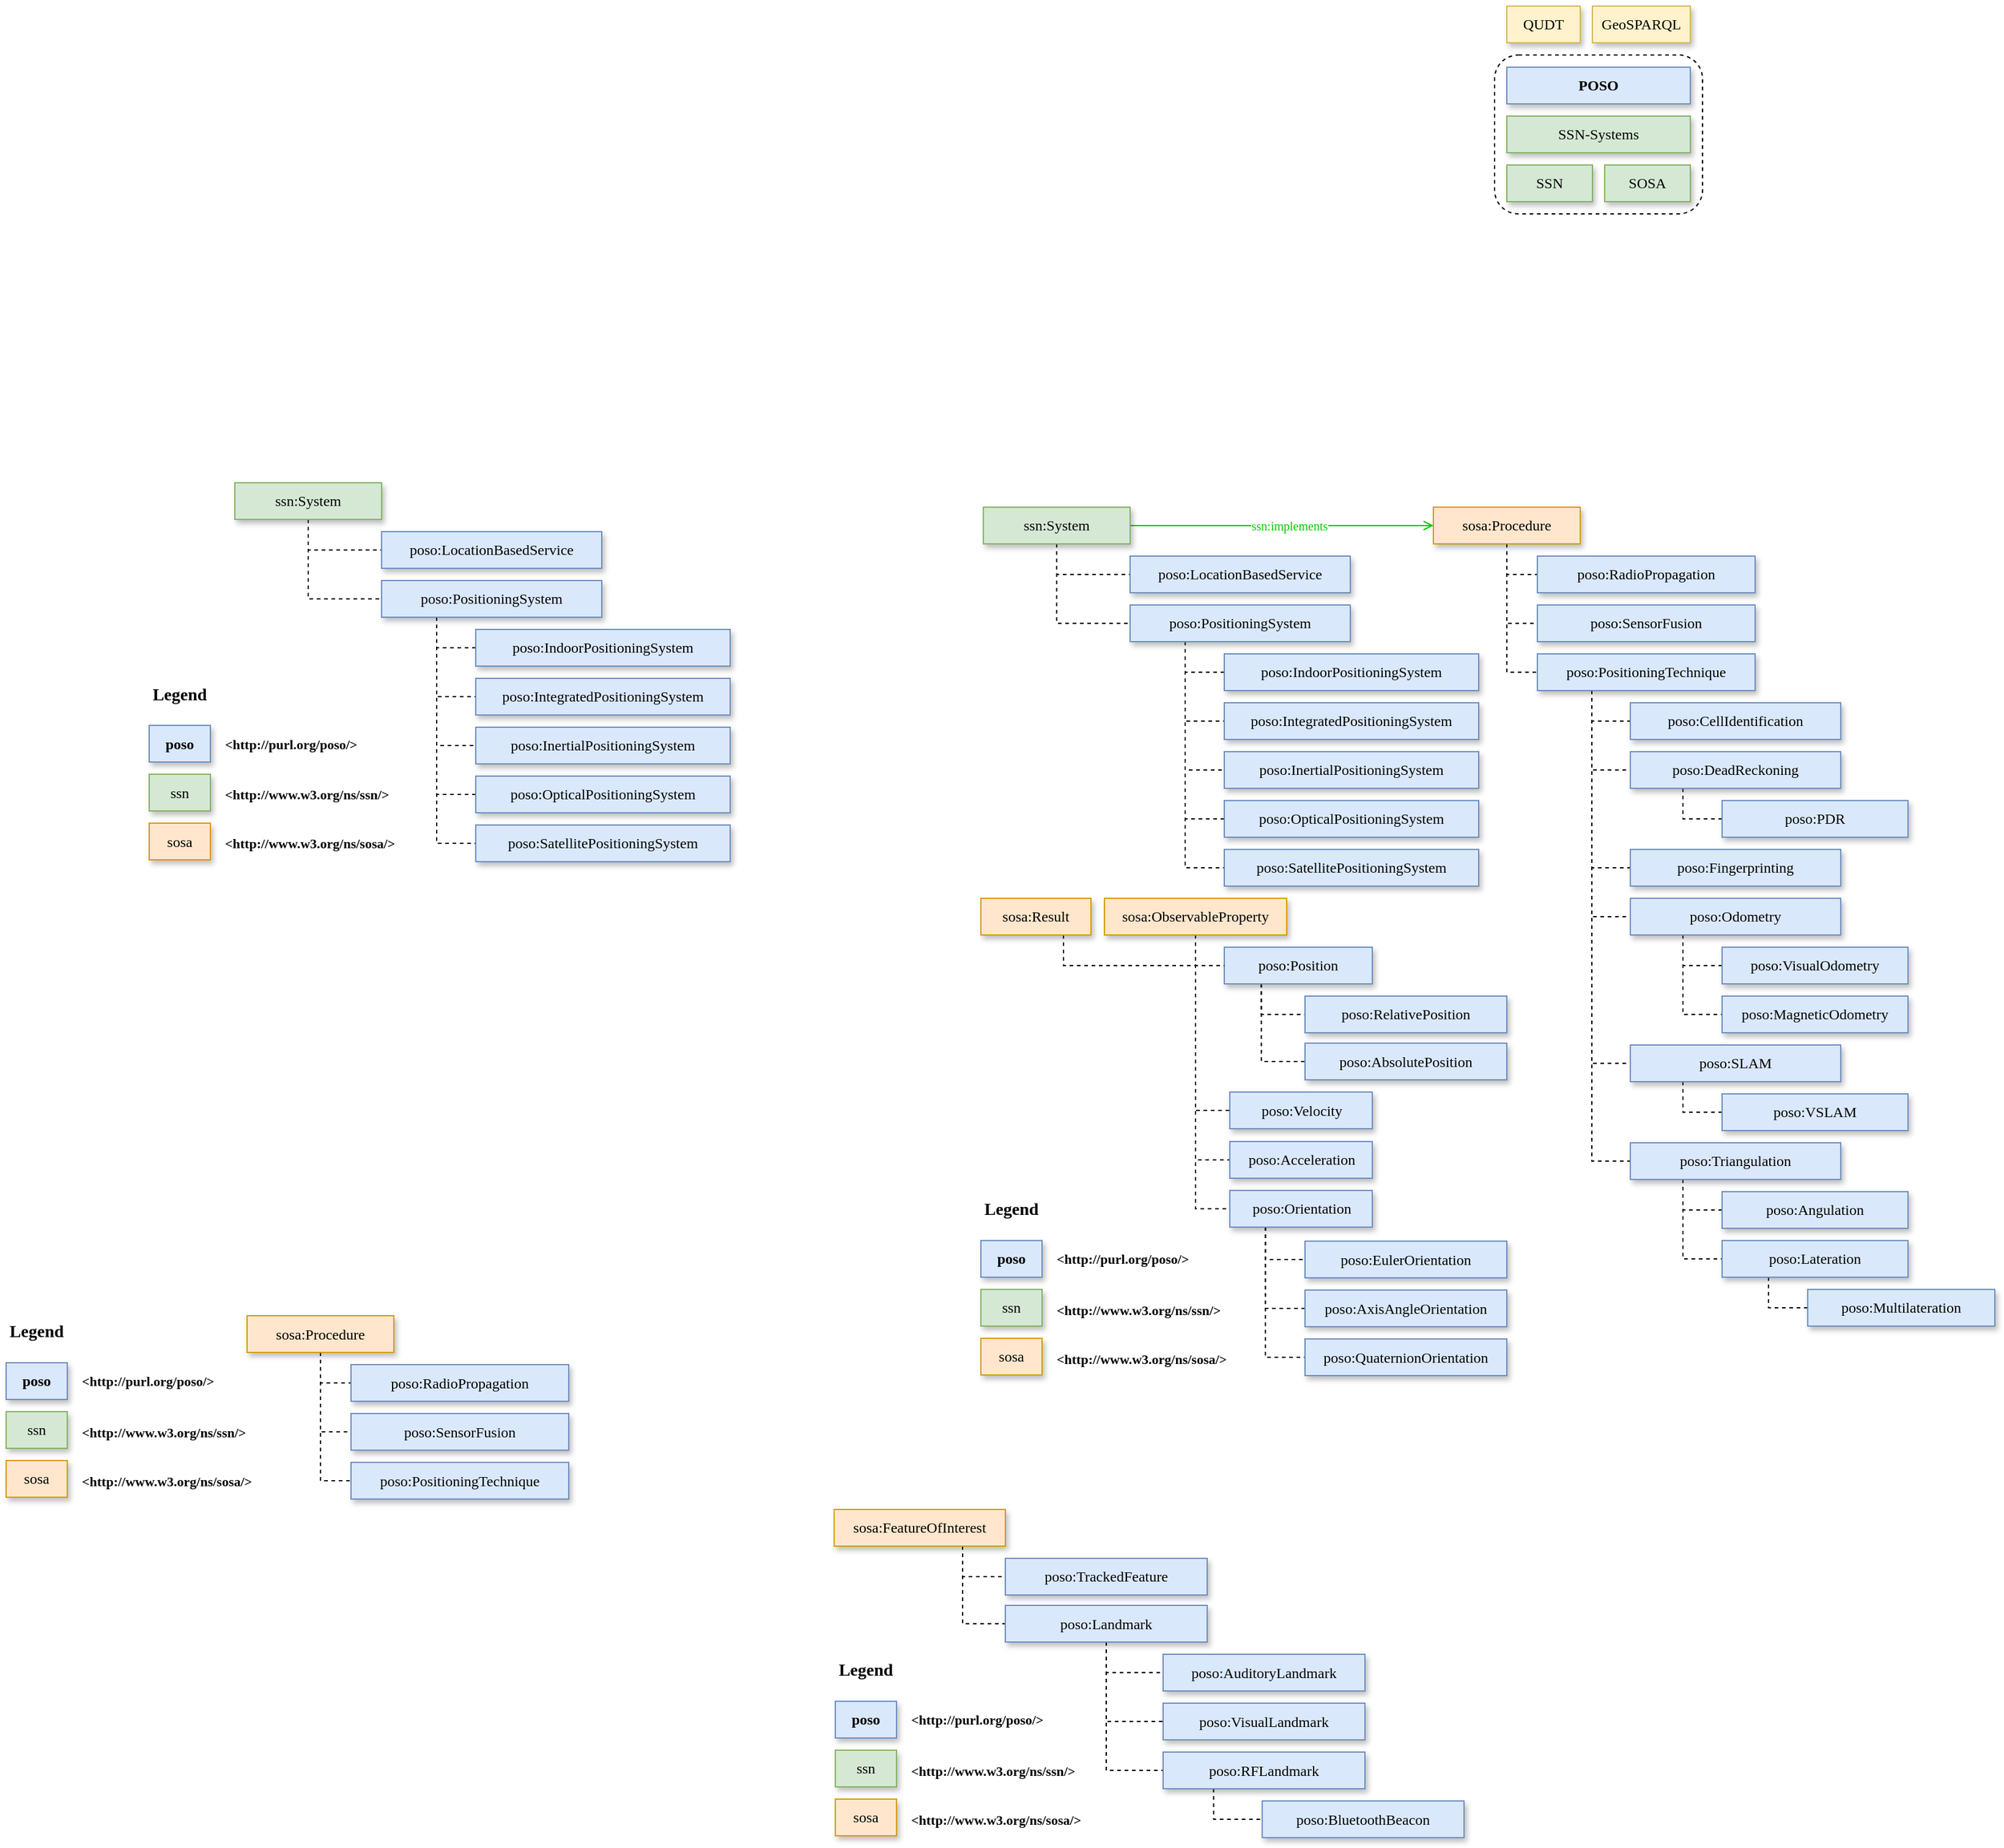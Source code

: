 <mxfile version="18.0.4" type="device" pages="9"><diagram id="WBDf4W-YzbEVmcjS1PEf" name="Page-1"><mxGraphModel dx="3076" dy="855" grid="1" gridSize="10" guides="1" tooltips="1" connect="1" arrows="1" fold="1" page="1" pageScale="1" pageWidth="827" pageHeight="1169" math="0" shadow="0"><root><mxCell id="0"/><mxCell id="1" parent="0"/><mxCell id="CxUJQycLsVEaRk-mWW8W-1" value="&lt;b&gt;POSO&lt;/b&gt;" style="rounded=0;whiteSpace=wrap;html=1;fillColor=#dae8fc;strokeColor=#6c8ebf;shadow=1;fontFamily=Inconsolata;fontSource=https%3A%2F%2Ffonts.googleapis.com%2Fcss%3Ffamily%3DInconsolata;" parent="1" vertex="1"><mxGeometry x="180" y="400" width="150" height="30" as="geometry"/></mxCell><mxCell id="CxUJQycLsVEaRk-mWW8W-2" value="&lt;span style=&quot;font-weight: normal&quot;&gt;SSN&lt;/span&gt;" style="rounded=0;whiteSpace=wrap;html=1;fillColor=#d5e8d4;strokeColor=#82b366;shadow=1;fontStyle=1;fontFamily=Inconsolata;fontSource=https%3A%2F%2Ffonts.googleapis.com%2Fcss%3Ffamily%3DInconsolata;" parent="1" vertex="1"><mxGeometry x="180" y="480" width="70" height="30" as="geometry"/></mxCell><mxCell id="CxUJQycLsVEaRk-mWW8W-3" value="&lt;span style=&quot;font-weight: normal&quot;&gt;SOSA&lt;/span&gt;" style="rounded=0;whiteSpace=wrap;html=1;fillColor=#d5e8d4;strokeColor=#82b366;shadow=1;fontStyle=1;fontFamily=Inconsolata;fontSource=https%3A%2F%2Ffonts.googleapis.com%2Fcss%3Ffamily%3DInconsolata;" parent="1" vertex="1"><mxGeometry x="260" y="480" width="70" height="30" as="geometry"/></mxCell><mxCell id="CxUJQycLsVEaRk-mWW8W-4" value="&lt;span style=&quot;font-weight: normal&quot;&gt;QUDT&lt;/span&gt;" style="rounded=0;whiteSpace=wrap;html=1;fillColor=#fff2cc;strokeColor=#d6b656;shadow=1;fontStyle=1;fontFamily=Inconsolata;fontSource=https%3A%2F%2Ffonts.googleapis.com%2Fcss%3Ffamily%3DInconsolata;" parent="1" vertex="1"><mxGeometry x="180" y="350" width="60" height="30" as="geometry"/></mxCell><mxCell id="CxUJQycLsVEaRk-mWW8W-5" value="" style="rounded=1;whiteSpace=wrap;html=1;shadow=0;fillColor=none;dashed=1;strokeWidth=1;fontFamily=Inconsolata;fontSource=https%3A%2F%2Ffonts.googleapis.com%2Fcss%3Ffamily%3DInconsolata;" parent="1" vertex="1"><mxGeometry x="170" y="390" width="170" height="130" as="geometry"/></mxCell><mxCell id="CxUJQycLsVEaRk-mWW8W-7" value="&lt;span style=&quot;font-weight: normal&quot;&gt;GeoSPARQL&lt;/span&gt;" style="rounded=0;whiteSpace=wrap;html=1;fillColor=#fff2cc;strokeColor=#d6b656;shadow=1;fontStyle=1;fontFamily=Inconsolata;fontSource=https%3A%2F%2Ffonts.googleapis.com%2Fcss%3Ffamily%3DInconsolata;" parent="1" vertex="1"><mxGeometry x="250" y="350" width="80" height="30" as="geometry"/></mxCell><mxCell id="DTHkuEgg_fsKQuQ8hFao-2" value="&lt;span style=&quot;font-weight: normal&quot;&gt;SSN-Systems&lt;/span&gt;" style="rounded=0;whiteSpace=wrap;html=1;fillColor=#d5e8d4;strokeColor=#82b366;shadow=1;fontStyle=1;fontFamily=Inconsolata;fontSource=https%3A%2F%2Ffonts.googleapis.com%2Fcss%3Ffamily%3DInconsolata;" parent="1" vertex="1"><mxGeometry x="180" y="440" width="150" height="30" as="geometry"/></mxCell><mxCell id="NIyMBEYnTe5YYxIRn8tK-74" style="edgeStyle=orthogonalEdgeStyle;rounded=0;orthogonalLoop=1;jettySize=auto;html=1;exitX=0.5;exitY=1;exitDx=0;exitDy=0;entryX=0;entryY=0.5;entryDx=0;entryDy=0;fontFamily=Inconsolata;fontSource=https%3A%2F%2Ffonts.googleapis.com%2Fcss%3Ffamily%3DInconsolata;endArrow=none;endFill=0;dashed=1;" parent="1" source="NIyMBEYnTe5YYxIRn8tK-1" target="NIyMBEYnTe5YYxIRn8tK-3" edge="1"><mxGeometry relative="1" as="geometry"/></mxCell><mxCell id="NIyMBEYnTe5YYxIRn8tK-75" style="edgeStyle=orthogonalEdgeStyle;rounded=0;orthogonalLoop=1;jettySize=auto;html=1;exitX=0.5;exitY=1;exitDx=0;exitDy=0;entryX=0;entryY=0.5;entryDx=0;entryDy=0;fontFamily=Inconsolata;fontSource=https%3A%2F%2Ffonts.googleapis.com%2Fcss%3Ffamily%3DInconsolata;endArrow=none;endFill=0;dashed=1;" parent="1" source="NIyMBEYnTe5YYxIRn8tK-1" target="NIyMBEYnTe5YYxIRn8tK-2" edge="1"><mxGeometry relative="1" as="geometry"/></mxCell><mxCell id="NIyMBEYnTe5YYxIRn8tK-76" style="edgeStyle=orthogonalEdgeStyle;rounded=0;orthogonalLoop=1;jettySize=auto;html=1;entryX=0;entryY=0.5;entryDx=0;entryDy=0;fontFamily=Inconsolata;strokeColor=#00CC00;fontSource=https%3A%2F%2Ffonts.googleapis.com%2Fcss%3Ffamily%3DInconsolata;endArrow=open;endFill=0;" parent="1" source="NIyMBEYnTe5YYxIRn8tK-1" target="NIyMBEYnTe5YYxIRn8tK-20" edge="1"><mxGeometry relative="1" as="geometry"><mxPoint x="110" y="775" as="targetPoint"/></mxGeometry></mxCell><mxCell id="4IMwNgFHCQIMyRnmJHXQ-2" value="ssn:implements" style="edgeLabel;html=1;align=center;verticalAlign=middle;resizable=0;points=[];fontSize=10;fontFamily=Inconsolata;fontColor=#00CC00;fontSource=https%3A%2F%2Ffonts.googleapis.com%2Fcss%3Ffamily%3DInconsolata;" parent="NIyMBEYnTe5YYxIRn8tK-76" vertex="1" connectable="0"><mxGeometry x="0.205" y="3" relative="1" as="geometry"><mxPoint x="-20" y="3" as="offset"/></mxGeometry></mxCell><mxCell id="NIyMBEYnTe5YYxIRn8tK-1" value="&lt;span style=&quot;font-weight: normal&quot;&gt;ssn:System&lt;/span&gt;" style="rounded=0;whiteSpace=wrap;html=1;fillColor=#d5e8d4;strokeColor=#82b366;shadow=1;fontStyle=1;fontFamily=Inconsolata;fontSource=https%3A%2F%2Ffonts.googleapis.com%2Fcss%3Ffamily%3DInconsolata;" parent="1" vertex="1"><mxGeometry x="-248" y="760" width="120" height="30" as="geometry"/></mxCell><mxCell id="NIyMBEYnTe5YYxIRn8tK-67" style="edgeStyle=orthogonalEdgeStyle;rounded=0;orthogonalLoop=1;jettySize=auto;html=1;exitX=0.25;exitY=1;exitDx=0;exitDy=0;entryX=0;entryY=0.5;entryDx=0;entryDy=0;fontFamily=Inconsolata;fontSource=https%3A%2F%2Ffonts.googleapis.com%2Fcss%3Ffamily%3DInconsolata;endArrow=none;endFill=0;dashed=1;" parent="1" source="NIyMBEYnTe5YYxIRn8tK-2" target="NIyMBEYnTe5YYxIRn8tK-4" edge="1"><mxGeometry relative="1" as="geometry"/></mxCell><mxCell id="NIyMBEYnTe5YYxIRn8tK-68" style="edgeStyle=orthogonalEdgeStyle;rounded=0;orthogonalLoop=1;jettySize=auto;html=1;exitX=0.25;exitY=1;exitDx=0;exitDy=0;entryX=0;entryY=0.5;entryDx=0;entryDy=0;fontFamily=Inconsolata;fontSource=https%3A%2F%2Ffonts.googleapis.com%2Fcss%3Ffamily%3DInconsolata;endArrow=none;endFill=0;dashed=1;" parent="1" source="NIyMBEYnTe5YYxIRn8tK-2" target="NIyMBEYnTe5YYxIRn8tK-5" edge="1"><mxGeometry relative="1" as="geometry"/></mxCell><mxCell id="NIyMBEYnTe5YYxIRn8tK-69" style="edgeStyle=orthogonalEdgeStyle;rounded=0;orthogonalLoop=1;jettySize=auto;html=1;exitX=0.25;exitY=1;exitDx=0;exitDy=0;entryX=0;entryY=0.5;entryDx=0;entryDy=0;fontFamily=Inconsolata;fontSource=https%3A%2F%2Ffonts.googleapis.com%2Fcss%3Ffamily%3DInconsolata;endArrow=none;endFill=0;dashed=1;" parent="1" source="NIyMBEYnTe5YYxIRn8tK-2" target="NIyMBEYnTe5YYxIRn8tK-6" edge="1"><mxGeometry relative="1" as="geometry"/></mxCell><mxCell id="NIyMBEYnTe5YYxIRn8tK-70" style="edgeStyle=orthogonalEdgeStyle;rounded=0;orthogonalLoop=1;jettySize=auto;html=1;exitX=0.25;exitY=1;exitDx=0;exitDy=0;entryX=0;entryY=0.5;entryDx=0;entryDy=0;fontFamily=Inconsolata;fontSource=https%3A%2F%2Ffonts.googleapis.com%2Fcss%3Ffamily%3DInconsolata;endArrow=none;endFill=0;dashed=1;" parent="1" source="NIyMBEYnTe5YYxIRn8tK-2" target="NIyMBEYnTe5YYxIRn8tK-7" edge="1"><mxGeometry relative="1" as="geometry"/></mxCell><mxCell id="NIyMBEYnTe5YYxIRn8tK-71" style="edgeStyle=orthogonalEdgeStyle;rounded=0;orthogonalLoop=1;jettySize=auto;html=1;exitX=0.25;exitY=1;exitDx=0;exitDy=0;entryX=0;entryY=0.5;entryDx=0;entryDy=0;fontFamily=Inconsolata;fontSource=https%3A%2F%2Ffonts.googleapis.com%2Fcss%3Ffamily%3DInconsolata;endArrow=none;endFill=0;dashed=1;" parent="1" source="NIyMBEYnTe5YYxIRn8tK-2" target="NIyMBEYnTe5YYxIRn8tK-8" edge="1"><mxGeometry relative="1" as="geometry"/></mxCell><mxCell id="NIyMBEYnTe5YYxIRn8tK-2" value="&lt;span style=&quot;font-weight: normal&quot;&gt;poso:PositioningSystem&lt;/span&gt;" style="rounded=0;whiteSpace=wrap;html=1;fillColor=#dae8fc;strokeColor=#6c8ebf;shadow=1;fontStyle=1;fontFamily=Inconsolata;fontSource=https%3A%2F%2Ffonts.googleapis.com%2Fcss%3Ffamily%3DInconsolata;" parent="1" vertex="1"><mxGeometry x="-128" y="840" width="180" height="30" as="geometry"/></mxCell><mxCell id="NIyMBEYnTe5YYxIRn8tK-3" value="&lt;span style=&quot;font-weight: normal&quot;&gt;poso:LocationBasedService&lt;/span&gt;" style="rounded=0;whiteSpace=wrap;html=1;fillColor=#dae8fc;strokeColor=#6c8ebf;shadow=1;fontStyle=1;fontFamily=Inconsolata;fontSource=https%3A%2F%2Ffonts.googleapis.com%2Fcss%3Ffamily%3DInconsolata;" parent="1" vertex="1"><mxGeometry x="-128" y="800" width="180" height="30" as="geometry"/></mxCell><mxCell id="NIyMBEYnTe5YYxIRn8tK-4" value="&lt;span style=&quot;font-weight: normal&quot;&gt;poso:IndoorPositioningSystem&lt;/span&gt;" style="rounded=0;whiteSpace=wrap;html=1;fillColor=#dae8fc;strokeColor=#6c8ebf;shadow=1;fontStyle=1;fontFamily=Inconsolata;fontSource=https%3A%2F%2Ffonts.googleapis.com%2Fcss%3Ffamily%3DInconsolata;" parent="1" vertex="1"><mxGeometry x="-51" y="880" width="208" height="30" as="geometry"/></mxCell><mxCell id="NIyMBEYnTe5YYxIRn8tK-5" value="&lt;span style=&quot;font-weight: normal&quot;&gt;poso:IntegratedPositioningSystem&lt;/span&gt;" style="rounded=0;whiteSpace=wrap;html=1;fillColor=#dae8fc;strokeColor=#6c8ebf;shadow=1;fontStyle=1;fontFamily=Inconsolata;fontSource=https%3A%2F%2Ffonts.googleapis.com%2Fcss%3Ffamily%3DInconsolata;" parent="1" vertex="1"><mxGeometry x="-51" y="920" width="208" height="30" as="geometry"/></mxCell><mxCell id="NIyMBEYnTe5YYxIRn8tK-6" value="&lt;span style=&quot;font-weight: normal&quot;&gt;poso:InertialPositioningSystem&lt;/span&gt;" style="rounded=0;whiteSpace=wrap;html=1;fillColor=#dae8fc;strokeColor=#6c8ebf;shadow=1;fontStyle=1;fontFamily=Inconsolata;fontSource=https%3A%2F%2Ffonts.googleapis.com%2Fcss%3Ffamily%3DInconsolata;" parent="1" vertex="1"><mxGeometry x="-51" y="960" width="208" height="30" as="geometry"/></mxCell><mxCell id="NIyMBEYnTe5YYxIRn8tK-7" value="&lt;span style=&quot;font-weight: normal&quot;&gt;poso:OpticalPositioningSystem&lt;/span&gt;" style="rounded=0;whiteSpace=wrap;html=1;fillColor=#dae8fc;strokeColor=#6c8ebf;shadow=1;fontStyle=1;fontFamily=Inconsolata;fontSource=https%3A%2F%2Ffonts.googleapis.com%2Fcss%3Ffamily%3DInconsolata;" parent="1" vertex="1"><mxGeometry x="-51" y="1000" width="208" height="30" as="geometry"/></mxCell><mxCell id="NIyMBEYnTe5YYxIRn8tK-8" value="&lt;span style=&quot;font-weight: normal&quot;&gt;poso:SatellitePositioningSystem&lt;/span&gt;" style="rounded=0;whiteSpace=wrap;html=1;fillColor=#dae8fc;strokeColor=#6c8ebf;shadow=1;fontStyle=1;fontFamily=Inconsolata;fontSource=https%3A%2F%2Ffonts.googleapis.com%2Fcss%3Ffamily%3DInconsolata;" parent="1" vertex="1"><mxGeometry x="-51" y="1040" width="208" height="30" as="geometry"/></mxCell><mxCell id="NIyMBEYnTe5YYxIRn8tK-49" style="edgeStyle=orthogonalEdgeStyle;rounded=0;orthogonalLoop=1;jettySize=auto;html=1;entryX=0;entryY=0.5;entryDx=0;entryDy=0;fontFamily=Inconsolata;fontSource=https%3A%2F%2Ffonts.googleapis.com%2Fcss%3Ffamily%3DInconsolata;endArrow=none;endFill=0;dashed=1;" parent="1" source="NIyMBEYnTe5YYxIRn8tK-20" target="NIyMBEYnTe5YYxIRn8tK-34" edge="1"><mxGeometry relative="1" as="geometry"/></mxCell><mxCell id="NIyMBEYnTe5YYxIRn8tK-50" style="edgeStyle=orthogonalEdgeStyle;rounded=0;orthogonalLoop=1;jettySize=auto;html=1;entryX=0;entryY=0.5;entryDx=0;entryDy=0;fontFamily=Inconsolata;fontSource=https%3A%2F%2Ffonts.googleapis.com%2Fcss%3Ffamily%3DInconsolata;endArrow=none;endFill=0;dashed=1;" parent="1" source="NIyMBEYnTe5YYxIRn8tK-20" target="NIyMBEYnTe5YYxIRn8tK-35" edge="1"><mxGeometry relative="1" as="geometry"/></mxCell><mxCell id="NIyMBEYnTe5YYxIRn8tK-51" style="edgeStyle=orthogonalEdgeStyle;rounded=0;orthogonalLoop=1;jettySize=auto;html=1;entryX=0;entryY=0.5;entryDx=0;entryDy=0;fontFamily=Inconsolata;fontSource=https%3A%2F%2Ffonts.googleapis.com%2Fcss%3Ffamily%3DInconsolata;endArrow=none;endFill=0;dashed=1;" parent="1" source="NIyMBEYnTe5YYxIRn8tK-20" target="NIyMBEYnTe5YYxIRn8tK-36" edge="1"><mxGeometry relative="1" as="geometry"/></mxCell><mxCell id="NIyMBEYnTe5YYxIRn8tK-20" value="&lt;span style=&quot;font-weight: normal&quot;&gt;sosa:Procedure&lt;/span&gt;" style="rounded=0;whiteSpace=wrap;html=1;fillColor=#ffe6cc;strokeColor=#d79b00;shadow=1;fontStyle=1;fontFamily=Inconsolata;fontSource=https%3A%2F%2Ffonts.googleapis.com%2Fcss%3Ffamily%3DInconsolata;" parent="1" vertex="1"><mxGeometry x="120" y="760" width="120" height="30" as="geometry"/></mxCell><mxCell id="NIyMBEYnTe5YYxIRn8tK-34" value="&lt;span style=&quot;font-weight: 400&quot;&gt;poso:RadioPropagation&lt;/span&gt;" style="rounded=0;whiteSpace=wrap;html=1;fillColor=#dae8fc;strokeColor=#6c8ebf;shadow=1;fontStyle=1;fontFamily=Inconsolata;fontSource=https%3A%2F%2Ffonts.googleapis.com%2Fcss%3Ffamily%3DInconsolata;" parent="1" vertex="1"><mxGeometry x="205" y="800" width="178" height="30" as="geometry"/></mxCell><mxCell id="NIyMBEYnTe5YYxIRn8tK-35" value="&lt;span style=&quot;font-weight: normal&quot;&gt;poso:SensorFusion&lt;/span&gt;" style="rounded=0;whiteSpace=wrap;html=1;fillColor=#dae8fc;strokeColor=#6c8ebf;shadow=1;fontStyle=1;fontFamily=Inconsolata;fontSource=https%3A%2F%2Ffonts.googleapis.com%2Fcss%3Ffamily%3DInconsolata;" parent="1" vertex="1"><mxGeometry x="205" y="840" width="178" height="30" as="geometry"/></mxCell><mxCell id="5AD46AYhR-1iyjb1Z3nz-1" style="edgeStyle=orthogonalEdgeStyle;rounded=0;orthogonalLoop=1;jettySize=auto;html=1;exitX=0.25;exitY=1;exitDx=0;exitDy=0;entryX=0;entryY=0.5;entryDx=0;entryDy=0;fontFamily=Inconsolata;fontSource=https%3A%2F%2Ffonts.googleapis.com%2Fcss%3Ffamily%3DInconsolata;endArrow=none;endFill=0;dashed=1;" parent="1" source="NIyMBEYnTe5YYxIRn8tK-36" target="NIyMBEYnTe5YYxIRn8tK-37" edge="1"><mxGeometry relative="1" as="geometry"/></mxCell><mxCell id="5AD46AYhR-1iyjb1Z3nz-2" style="edgeStyle=orthogonalEdgeStyle;rounded=0;orthogonalLoop=1;jettySize=auto;html=1;exitX=0.25;exitY=1;exitDx=0;exitDy=0;entryX=0;entryY=0.5;entryDx=0;entryDy=0;fontFamily=Inconsolata;fontSource=https%3A%2F%2Ffonts.googleapis.com%2Fcss%3Ffamily%3DInconsolata;endArrow=none;endFill=0;dashed=1;" parent="1" source="NIyMBEYnTe5YYxIRn8tK-36" target="NIyMBEYnTe5YYxIRn8tK-38" edge="1"><mxGeometry relative="1" as="geometry"/></mxCell><mxCell id="5AD46AYhR-1iyjb1Z3nz-3" style="edgeStyle=orthogonalEdgeStyle;rounded=0;orthogonalLoop=1;jettySize=auto;html=1;exitX=0.25;exitY=1;exitDx=0;exitDy=0;entryX=0;entryY=0.5;entryDx=0;entryDy=0;fontFamily=Inconsolata;fontSource=https%3A%2F%2Ffonts.googleapis.com%2Fcss%3Ffamily%3DInconsolata;endArrow=none;endFill=0;dashed=1;" parent="1" source="NIyMBEYnTe5YYxIRn8tK-36" target="NIyMBEYnTe5YYxIRn8tK-39" edge="1"><mxGeometry relative="1" as="geometry"/></mxCell><mxCell id="5AD46AYhR-1iyjb1Z3nz-4" style="edgeStyle=orthogonalEdgeStyle;rounded=0;orthogonalLoop=1;jettySize=auto;html=1;exitX=0.25;exitY=1;exitDx=0;exitDy=0;entryX=0;entryY=0.5;entryDx=0;entryDy=0;fontFamily=Inconsolata;fontSource=https%3A%2F%2Ffonts.googleapis.com%2Fcss%3Ffamily%3DInconsolata;endArrow=none;endFill=0;dashed=1;" parent="1" source="NIyMBEYnTe5YYxIRn8tK-36" target="NIyMBEYnTe5YYxIRn8tK-40" edge="1"><mxGeometry relative="1" as="geometry"/></mxCell><mxCell id="5AD46AYhR-1iyjb1Z3nz-5" style="edgeStyle=orthogonalEdgeStyle;rounded=0;orthogonalLoop=1;jettySize=auto;html=1;exitX=0.25;exitY=1;exitDx=0;exitDy=0;entryX=0;entryY=0.5;entryDx=0;entryDy=0;fontFamily=Inconsolata;fontSource=https%3A%2F%2Ffonts.googleapis.com%2Fcss%3Ffamily%3DInconsolata;endArrow=none;endFill=0;dashed=1;" parent="1" source="NIyMBEYnTe5YYxIRn8tK-36" target="NIyMBEYnTe5YYxIRn8tK-41" edge="1"><mxGeometry relative="1" as="geometry"/></mxCell><mxCell id="5AD46AYhR-1iyjb1Z3nz-6" style="edgeStyle=orthogonalEdgeStyle;rounded=0;orthogonalLoop=1;jettySize=auto;html=1;exitX=0.25;exitY=1;exitDx=0;exitDy=0;entryX=0;entryY=0.5;entryDx=0;entryDy=0;fontFamily=Inconsolata;fontSource=https%3A%2F%2Ffonts.googleapis.com%2Fcss%3Ffamily%3DInconsolata;endArrow=none;endFill=0;dashed=1;" parent="1" source="NIyMBEYnTe5YYxIRn8tK-36" target="NIyMBEYnTe5YYxIRn8tK-42" edge="1"><mxGeometry relative="1" as="geometry"/></mxCell><mxCell id="NIyMBEYnTe5YYxIRn8tK-36" value="&lt;span style=&quot;font-weight: normal&quot;&gt;poso:PositioningTechnique&lt;/span&gt;" style="rounded=0;whiteSpace=wrap;html=1;fillColor=#dae8fc;strokeColor=#6c8ebf;shadow=1;fontStyle=1;fontFamily=Inconsolata;fontSource=https%3A%2F%2Ffonts.googleapis.com%2Fcss%3Ffamily%3DInconsolata;" parent="1" vertex="1"><mxGeometry x="205" y="880" width="178" height="30" as="geometry"/></mxCell><mxCell id="NIyMBEYnTe5YYxIRn8tK-37" value="&lt;span style=&quot;font-weight: normal&quot;&gt;poso:CellIdentification&lt;/span&gt;" style="rounded=0;whiteSpace=wrap;html=1;fillColor=#dae8fc;strokeColor=#6c8ebf;shadow=1;fontStyle=1;fontFamily=Inconsolata;fontSource=https%3A%2F%2Ffonts.googleapis.com%2Fcss%3Ffamily%3DInconsolata;" parent="1" vertex="1"><mxGeometry x="281" y="920" width="172" height="30" as="geometry"/></mxCell><mxCell id="NIyMBEYnTe5YYxIRn8tK-59" style="edgeStyle=orthogonalEdgeStyle;rounded=0;orthogonalLoop=1;jettySize=auto;html=1;exitX=0.25;exitY=1;exitDx=0;exitDy=0;entryX=0;entryY=0.5;entryDx=0;entryDy=0;fontFamily=Inconsolata;fontSource=https%3A%2F%2Ffonts.googleapis.com%2Fcss%3Ffamily%3DInconsolata;endArrow=none;endFill=0;dashed=1;" parent="1" source="NIyMBEYnTe5YYxIRn8tK-38" target="NIyMBEYnTe5YYxIRn8tK-58" edge="1"><mxGeometry relative="1" as="geometry"/></mxCell><mxCell id="NIyMBEYnTe5YYxIRn8tK-38" value="&lt;span style=&quot;font-weight: normal&quot;&gt;poso:DeadReckoning&lt;br&gt;&lt;/span&gt;" style="rounded=0;whiteSpace=wrap;html=1;fillColor=#dae8fc;strokeColor=#6c8ebf;shadow=1;fontStyle=1;fontFamily=Inconsolata;fontSource=https%3A%2F%2Ffonts.googleapis.com%2Fcss%3Ffamily%3DInconsolata;" parent="1" vertex="1"><mxGeometry x="281" y="960" width="172" height="30" as="geometry"/></mxCell><mxCell id="NIyMBEYnTe5YYxIRn8tK-39" value="&lt;span style=&quot;font-weight: normal&quot;&gt;poso:Fingerprinting&lt;br&gt;&lt;/span&gt;" style="rounded=0;whiteSpace=wrap;html=1;fillColor=#dae8fc;strokeColor=#6c8ebf;shadow=1;fontStyle=1;fontFamily=Inconsolata;fontSource=https%3A%2F%2Ffonts.googleapis.com%2Fcss%3Ffamily%3DInconsolata;" parent="1" vertex="1"><mxGeometry x="281" y="1040" width="172" height="30" as="geometry"/></mxCell><mxCell id="NIyMBEYnTe5YYxIRn8tK-60" style="edgeStyle=orthogonalEdgeStyle;rounded=0;orthogonalLoop=1;jettySize=auto;html=1;exitX=0.25;exitY=1;exitDx=0;exitDy=0;entryX=0;entryY=0.5;entryDx=0;entryDy=0;fontFamily=Inconsolata;fontSource=https%3A%2F%2Ffonts.googleapis.com%2Fcss%3Ffamily%3DInconsolata;endArrow=none;endFill=0;dashed=1;" parent="1" source="NIyMBEYnTe5YYxIRn8tK-40" target="NIyMBEYnTe5YYxIRn8tK-43" edge="1"><mxGeometry relative="1" as="geometry"/></mxCell><mxCell id="NIyMBEYnTe5YYxIRn8tK-61" style="edgeStyle=orthogonalEdgeStyle;rounded=0;orthogonalLoop=1;jettySize=auto;html=1;exitX=0.25;exitY=1;exitDx=0;exitDy=0;entryX=0;entryY=0.5;entryDx=0;entryDy=0;fontFamily=Inconsolata;fontSource=https%3A%2F%2Ffonts.googleapis.com%2Fcss%3Ffamily%3DInconsolata;endArrow=none;endFill=0;dashed=1;" parent="1" source="NIyMBEYnTe5YYxIRn8tK-40" target="NIyMBEYnTe5YYxIRn8tK-44" edge="1"><mxGeometry relative="1" as="geometry"/></mxCell><mxCell id="NIyMBEYnTe5YYxIRn8tK-40" value="&lt;span style=&quot;font-weight: normal&quot;&gt;poso:Odometry&lt;br&gt;&lt;/span&gt;" style="rounded=0;whiteSpace=wrap;html=1;fillColor=#dae8fc;strokeColor=#6c8ebf;shadow=1;fontStyle=1;fontFamily=Inconsolata;fontSource=https%3A%2F%2Ffonts.googleapis.com%2Fcss%3Ffamily%3DInconsolata;" parent="1" vertex="1"><mxGeometry x="281" y="1080" width="172" height="30" as="geometry"/></mxCell><mxCell id="NIyMBEYnTe5YYxIRn8tK-62" style="edgeStyle=orthogonalEdgeStyle;rounded=0;orthogonalLoop=1;jettySize=auto;html=1;exitX=0.25;exitY=1;exitDx=0;exitDy=0;entryX=0;entryY=0.5;entryDx=0;entryDy=0;fontFamily=Inconsolata;fontSource=https%3A%2F%2Ffonts.googleapis.com%2Fcss%3Ffamily%3DInconsolata;endArrow=none;endFill=0;dashed=1;" parent="1" source="NIyMBEYnTe5YYxIRn8tK-41" target="NIyMBEYnTe5YYxIRn8tK-45" edge="1"><mxGeometry relative="1" as="geometry"/></mxCell><mxCell id="NIyMBEYnTe5YYxIRn8tK-41" value="&lt;span style=&quot;font-weight: normal&quot;&gt;poso:SLAM&lt;br&gt;&lt;/span&gt;" style="rounded=0;whiteSpace=wrap;html=1;fillColor=#dae8fc;strokeColor=#6c8ebf;shadow=1;fontStyle=1;fontFamily=Inconsolata;fontSource=https%3A%2F%2Ffonts.googleapis.com%2Fcss%3Ffamily%3DInconsolata;" parent="1" vertex="1"><mxGeometry x="281" y="1200" width="172" height="30" as="geometry"/></mxCell><mxCell id="NIyMBEYnTe5YYxIRn8tK-63" style="edgeStyle=orthogonalEdgeStyle;rounded=0;orthogonalLoop=1;jettySize=auto;html=1;exitX=0.25;exitY=1;exitDx=0;exitDy=0;entryX=0;entryY=0.5;entryDx=0;entryDy=0;fontFamily=Inconsolata;fontSource=https%3A%2F%2Ffonts.googleapis.com%2Fcss%3Ffamily%3DInconsolata;endArrow=none;endFill=0;dashed=1;" parent="1" source="NIyMBEYnTe5YYxIRn8tK-42" target="NIyMBEYnTe5YYxIRn8tK-46" edge="1"><mxGeometry relative="1" as="geometry"/></mxCell><mxCell id="NIyMBEYnTe5YYxIRn8tK-64" style="edgeStyle=orthogonalEdgeStyle;rounded=0;orthogonalLoop=1;jettySize=auto;html=1;exitX=0.25;exitY=1;exitDx=0;exitDy=0;entryX=0;entryY=0.5;entryDx=0;entryDy=0;fontFamily=Inconsolata;fontSource=https%3A%2F%2Ffonts.googleapis.com%2Fcss%3Ffamily%3DInconsolata;endArrow=none;endFill=0;dashed=1;" parent="1" source="NIyMBEYnTe5YYxIRn8tK-42" target="NIyMBEYnTe5YYxIRn8tK-47" edge="1"><mxGeometry relative="1" as="geometry"/></mxCell><mxCell id="NIyMBEYnTe5YYxIRn8tK-42" value="&lt;span style=&quot;font-weight: normal&quot;&gt;poso:Triangulation&lt;br&gt;&lt;/span&gt;" style="rounded=0;whiteSpace=wrap;html=1;fillColor=#dae8fc;strokeColor=#6c8ebf;shadow=1;fontStyle=1;fontFamily=Inconsolata;fontSource=https%3A%2F%2Ffonts.googleapis.com%2Fcss%3Ffamily%3DInconsolata;" parent="1" vertex="1"><mxGeometry x="281" y="1280" width="172" height="30" as="geometry"/></mxCell><mxCell id="NIyMBEYnTe5YYxIRn8tK-43" value="&lt;span style=&quot;font-weight: normal&quot;&gt;poso:VisualOdometry&lt;br&gt;&lt;/span&gt;" style="rounded=0;whiteSpace=wrap;html=1;fillColor=#dae8fc;strokeColor=#6c8ebf;shadow=1;fontStyle=1;fontFamily=Inconsolata;fontSource=https%3A%2F%2Ffonts.googleapis.com%2Fcss%3Ffamily%3DInconsolata;" parent="1" vertex="1"><mxGeometry x="356" y="1120" width="152" height="30" as="geometry"/></mxCell><mxCell id="NIyMBEYnTe5YYxIRn8tK-44" value="&lt;span style=&quot;font-weight: normal&quot;&gt;poso:MagneticOdometry&lt;br&gt;&lt;/span&gt;" style="rounded=0;whiteSpace=wrap;html=1;fillColor=#dae8fc;strokeColor=#6c8ebf;shadow=1;fontStyle=1;fontFamily=Inconsolata;fontSource=https%3A%2F%2Ffonts.googleapis.com%2Fcss%3Ffamily%3DInconsolata;" parent="1" vertex="1"><mxGeometry x="356" y="1160" width="152" height="30" as="geometry"/></mxCell><mxCell id="NIyMBEYnTe5YYxIRn8tK-45" value="&lt;span style=&quot;font-weight: normal&quot;&gt;poso:VSLAM&lt;br&gt;&lt;/span&gt;" style="rounded=0;whiteSpace=wrap;html=1;fillColor=#dae8fc;strokeColor=#6c8ebf;shadow=1;fontStyle=1;fontFamily=Inconsolata;fontSource=https%3A%2F%2Ffonts.googleapis.com%2Fcss%3Ffamily%3DInconsolata;" parent="1" vertex="1"><mxGeometry x="356" y="1240" width="152" height="30" as="geometry"/></mxCell><mxCell id="NIyMBEYnTe5YYxIRn8tK-46" value="&lt;span style=&quot;font-weight: normal&quot;&gt;poso:Angulation&lt;br&gt;&lt;/span&gt;" style="rounded=0;whiteSpace=wrap;html=1;fillColor=#dae8fc;strokeColor=#6c8ebf;shadow=1;fontStyle=1;fontFamily=Inconsolata;fontSource=https%3A%2F%2Ffonts.googleapis.com%2Fcss%3Ffamily%3DInconsolata;" parent="1" vertex="1"><mxGeometry x="356" y="1320" width="152" height="30" as="geometry"/></mxCell><mxCell id="TfB64g8CCMbGwqAUQoad-23" style="edgeStyle=orthogonalEdgeStyle;rounded=0;orthogonalLoop=1;jettySize=auto;html=1;exitX=0.25;exitY=1;exitDx=0;exitDy=0;entryX=0;entryY=0.5;entryDx=0;entryDy=0;dashed=1;fontFamily=Inconsolata;fontSource=https%3A%2F%2Ffonts.googleapis.com%2Fcss%3Ffamily%3DInconsolata;endArrow=none;endFill=0;" parent="1" source="NIyMBEYnTe5YYxIRn8tK-47" target="NIyMBEYnTe5YYxIRn8tK-48" edge="1"><mxGeometry relative="1" as="geometry"/></mxCell><mxCell id="NIyMBEYnTe5YYxIRn8tK-47" value="&lt;span style=&quot;font-weight: normal&quot;&gt;poso:Lateration&lt;br&gt;&lt;/span&gt;" style="rounded=0;whiteSpace=wrap;html=1;fillColor=#dae8fc;strokeColor=#6c8ebf;shadow=1;fontStyle=1;fontFamily=Inconsolata;fontSource=https%3A%2F%2Ffonts.googleapis.com%2Fcss%3Ffamily%3DInconsolata;" parent="1" vertex="1"><mxGeometry x="356" y="1360" width="152" height="30" as="geometry"/></mxCell><mxCell id="NIyMBEYnTe5YYxIRn8tK-48" value="&lt;span style=&quot;font-weight: normal&quot;&gt;poso:Multilateration&lt;br&gt;&lt;/span&gt;" style="rounded=0;whiteSpace=wrap;html=1;fillColor=#dae8fc;strokeColor=#6c8ebf;shadow=1;fontStyle=1;fontFamily=Inconsolata;fontSource=https%3A%2F%2Ffonts.googleapis.com%2Fcss%3Ffamily%3DInconsolata;" parent="1" vertex="1"><mxGeometry x="426" y="1400" width="153" height="30" as="geometry"/></mxCell><mxCell id="NIyMBEYnTe5YYxIRn8tK-58" value="&lt;span style=&quot;font-weight: normal&quot;&gt;poso:PDR&lt;br&gt;&lt;/span&gt;" style="rounded=0;whiteSpace=wrap;html=1;fillColor=#dae8fc;strokeColor=#6c8ebf;shadow=1;fontStyle=1;fontFamily=Inconsolata;fontSource=https%3A%2F%2Ffonts.googleapis.com%2Fcss%3Ffamily%3DInconsolata;" parent="1" vertex="1"><mxGeometry x="356" y="1000" width="152" height="30" as="geometry"/></mxCell><mxCell id="5AD46AYhR-1iyjb1Z3nz-25" style="edgeStyle=orthogonalEdgeStyle;rounded=0;orthogonalLoop=1;jettySize=auto;html=1;exitX=0.5;exitY=1;exitDx=0;exitDy=0;entryX=0;entryY=0.5;entryDx=0;entryDy=0;dashed=1;fontFamily=Inconsolata;fontSource=https%3A%2F%2Ffonts.googleapis.com%2Fcss%3Ffamily%3DInconsolata;endArrow=none;endFill=0;" parent="1" source="5AD46AYhR-1iyjb1Z3nz-7" target="5AD46AYhR-1iyjb1Z3nz-11" edge="1"><mxGeometry relative="1" as="geometry"/></mxCell><mxCell id="5AD46AYhR-1iyjb1Z3nz-26" style="edgeStyle=orthogonalEdgeStyle;rounded=0;orthogonalLoop=1;jettySize=auto;html=1;exitX=0.5;exitY=1;exitDx=0;exitDy=0;entryX=0;entryY=0.5;entryDx=0;entryDy=0;dashed=1;fontFamily=Inconsolata;fontSource=https%3A%2F%2Ffonts.googleapis.com%2Fcss%3Ffamily%3DInconsolata;endArrow=none;endFill=0;" parent="1" source="5AD46AYhR-1iyjb1Z3nz-7" target="5AD46AYhR-1iyjb1Z3nz-18" edge="1"><mxGeometry relative="1" as="geometry"/></mxCell><mxCell id="5AD46AYhR-1iyjb1Z3nz-27" style="edgeStyle=orthogonalEdgeStyle;rounded=0;orthogonalLoop=1;jettySize=auto;html=1;exitX=0.5;exitY=1;exitDx=0;exitDy=0;entryX=0;entryY=0.5;entryDx=0;entryDy=0;dashed=1;fontFamily=Inconsolata;fontSource=https%3A%2F%2Ffonts.googleapis.com%2Fcss%3Ffamily%3DInconsolata;endArrow=none;endFill=0;" parent="1" source="5AD46AYhR-1iyjb1Z3nz-7" target="5AD46AYhR-1iyjb1Z3nz-14" edge="1"><mxGeometry relative="1" as="geometry"/></mxCell><mxCell id="5AD46AYhR-1iyjb1Z3nz-7" value="&lt;span style=&quot;font-weight: normal&quot;&gt;sosa:ObservableProperty&lt;/span&gt;" style="rounded=0;whiteSpace=wrap;html=1;fillColor=#ffe6cc;strokeColor=#d79b00;shadow=1;fontStyle=1;fontFamily=Inconsolata;fontSource=https%3A%2F%2Ffonts.googleapis.com%2Fcss%3Ffamily%3DInconsolata;" parent="1" vertex="1"><mxGeometry x="-149" y="1080" width="149" height="30" as="geometry"/></mxCell><mxCell id="TfB64g8CCMbGwqAUQoad-1" style="edgeStyle=orthogonalEdgeStyle;rounded=0;orthogonalLoop=1;jettySize=auto;html=1;exitX=0.25;exitY=1;exitDx=0;exitDy=0;entryX=0;entryY=0.5;entryDx=0;entryDy=0;endArrow=none;endFill=0;dashed=1;fontFamily=Inconsolata;fontSource=https%3A%2F%2Ffonts.googleapis.com%2Fcss%3Ffamily%3DInconsolata;" parent="1" source="5AD46AYhR-1iyjb1Z3nz-8" target="5AD46AYhR-1iyjb1Z3nz-9" edge="1"><mxGeometry relative="1" as="geometry"/></mxCell><mxCell id="TfB64g8CCMbGwqAUQoad-2" style="edgeStyle=orthogonalEdgeStyle;rounded=0;orthogonalLoop=1;jettySize=auto;html=1;exitX=0.25;exitY=1;exitDx=0;exitDy=0;entryX=0;entryY=0.5;entryDx=0;entryDy=0;dashed=1;endArrow=none;endFill=0;fontFamily=Inconsolata;fontSource=https%3A%2F%2Ffonts.googleapis.com%2Fcss%3Ffamily%3DInconsolata;" parent="1" source="5AD46AYhR-1iyjb1Z3nz-8" target="5AD46AYhR-1iyjb1Z3nz-10" edge="1"><mxGeometry relative="1" as="geometry"/></mxCell><mxCell id="5AD46AYhR-1iyjb1Z3nz-8" value="&lt;span style=&quot;font-weight: 400&quot;&gt;poso:Position&lt;/span&gt;" style="rounded=0;whiteSpace=wrap;html=1;fillColor=#dae8fc;strokeColor=#6c8ebf;shadow=1;fontStyle=1;fontFamily=Inconsolata;fontSource=https%3A%2F%2Ffonts.googleapis.com%2Fcss%3Ffamily%3DInconsolata;" parent="1" vertex="1"><mxGeometry x="-51" y="1120" width="121" height="30" as="geometry"/></mxCell><mxCell id="5AD46AYhR-1iyjb1Z3nz-9" value="&lt;span style=&quot;font-weight: 400&quot;&gt;poso:RelativePosition&lt;/span&gt;" style="rounded=0;whiteSpace=wrap;html=1;fillColor=#dae8fc;strokeColor=#6c8ebf;shadow=1;fontStyle=1;fontFamily=Inconsolata;fontSource=https%3A%2F%2Ffonts.googleapis.com%2Fcss%3Ffamily%3DInconsolata;" parent="1" vertex="1"><mxGeometry x="15" y="1160" width="165" height="30" as="geometry"/></mxCell><mxCell id="5AD46AYhR-1iyjb1Z3nz-10" value="&lt;span style=&quot;font-weight: 400&quot;&gt;poso:AbsolutePosition&lt;/span&gt;" style="rounded=0;whiteSpace=wrap;html=1;fillColor=#dae8fc;strokeColor=#6c8ebf;shadow=1;fontStyle=1;fontFamily=Inconsolata;fontSource=https%3A%2F%2Ffonts.googleapis.com%2Fcss%3Ffamily%3DInconsolata;" parent="1" vertex="1"><mxGeometry x="15" y="1198.5" width="165" height="30" as="geometry"/></mxCell><mxCell id="5AD46AYhR-1iyjb1Z3nz-11" value="&lt;span style=&quot;font-weight: 400&quot;&gt;poso:Velocity&lt;/span&gt;" style="rounded=0;whiteSpace=wrap;html=1;fillColor=#dae8fc;strokeColor=#6c8ebf;shadow=1;fontStyle=1;fontFamily=Inconsolata;fontSource=https%3A%2F%2Ffonts.googleapis.com%2Fcss%3Ffamily%3DInconsolata;" parent="1" vertex="1"><mxGeometry x="-46.5" y="1238.5" width="116.5" height="30" as="geometry"/></mxCell><mxCell id="TfB64g8CCMbGwqAUQoad-8" style="edgeStyle=orthogonalEdgeStyle;rounded=0;orthogonalLoop=1;jettySize=auto;html=1;exitX=0.25;exitY=1;exitDx=0;exitDy=0;entryX=0;entryY=0.5;entryDx=0;entryDy=0;dashed=1;endArrow=none;endFill=0;fontFamily=Inconsolata;fontSource=https%3A%2F%2Ffonts.googleapis.com%2Fcss%3Ffamily%3DInconsolata;" parent="1" source="5AD46AYhR-1iyjb1Z3nz-14" target="5AD46AYhR-1iyjb1Z3nz-15" edge="1"><mxGeometry relative="1" as="geometry"/></mxCell><mxCell id="TfB64g8CCMbGwqAUQoad-9" style="edgeStyle=orthogonalEdgeStyle;rounded=0;orthogonalLoop=1;jettySize=auto;html=1;exitX=0.25;exitY=1;exitDx=0;exitDy=0;entryX=0;entryY=0.5;entryDx=0;entryDy=0;dashed=1;endArrow=none;endFill=0;fontFamily=Inconsolata;fontSource=https%3A%2F%2Ffonts.googleapis.com%2Fcss%3Ffamily%3DInconsolata;" parent="1" source="5AD46AYhR-1iyjb1Z3nz-14" target="5AD46AYhR-1iyjb1Z3nz-16" edge="1"><mxGeometry relative="1" as="geometry"/></mxCell><mxCell id="TfB64g8CCMbGwqAUQoad-10" style="edgeStyle=orthogonalEdgeStyle;rounded=0;orthogonalLoop=1;jettySize=auto;html=1;exitX=0.25;exitY=1;exitDx=0;exitDy=0;entryX=0;entryY=0.5;entryDx=0;entryDy=0;dashed=1;endArrow=none;endFill=0;fontFamily=Inconsolata;fontSource=https%3A%2F%2Ffonts.googleapis.com%2Fcss%3Ffamily%3DInconsolata;" parent="1" source="5AD46AYhR-1iyjb1Z3nz-14" target="5AD46AYhR-1iyjb1Z3nz-17" edge="1"><mxGeometry relative="1" as="geometry"/></mxCell><mxCell id="5AD46AYhR-1iyjb1Z3nz-14" value="&lt;span style=&quot;font-weight: 400&quot;&gt;poso:Orientation&lt;/span&gt;" style="rounded=0;whiteSpace=wrap;html=1;fillColor=#dae8fc;strokeColor=#6c8ebf;shadow=1;fontStyle=1;fontFamily=Inconsolata;fontSource=https%3A%2F%2Ffonts.googleapis.com%2Fcss%3Ffamily%3DInconsolata;" parent="1" vertex="1"><mxGeometry x="-46.5" y="1319" width="116.5" height="30" as="geometry"/></mxCell><mxCell id="5AD46AYhR-1iyjb1Z3nz-15" value="&lt;span style=&quot;font-weight: 400&quot;&gt;poso:EulerOrientation&lt;/span&gt;" style="rounded=0;whiteSpace=wrap;html=1;fillColor=#dae8fc;strokeColor=#6c8ebf;shadow=1;fontStyle=1;fontFamily=Inconsolata;fontSource=https%3A%2F%2Ffonts.googleapis.com%2Fcss%3Ffamily%3DInconsolata;" parent="1" vertex="1"><mxGeometry x="15" y="1360.5" width="165" height="30" as="geometry"/></mxCell><mxCell id="5AD46AYhR-1iyjb1Z3nz-16" value="&lt;span style=&quot;font-weight: 400&quot;&gt;poso:AxisAngleOrientation&lt;/span&gt;" style="rounded=0;whiteSpace=wrap;html=1;fillColor=#dae8fc;strokeColor=#6c8ebf;shadow=1;fontStyle=1;fontFamily=Inconsolata;fontSource=https%3A%2F%2Ffonts.googleapis.com%2Fcss%3Ffamily%3DInconsolata;" parent="1" vertex="1"><mxGeometry x="15" y="1400.5" width="165" height="30" as="geometry"/></mxCell><mxCell id="5AD46AYhR-1iyjb1Z3nz-17" value="&lt;span style=&quot;font-weight: 400&quot;&gt;poso:QuaternionOrientation&lt;/span&gt;" style="rounded=0;whiteSpace=wrap;html=1;fillColor=#dae8fc;strokeColor=#6c8ebf;shadow=1;fontStyle=1;fontFamily=Inconsolata;fontSource=https%3A%2F%2Ffonts.googleapis.com%2Fcss%3Ffamily%3DInconsolata;" parent="1" vertex="1"><mxGeometry x="15" y="1440.5" width="165" height="30" as="geometry"/></mxCell><mxCell id="5AD46AYhR-1iyjb1Z3nz-18" value="&lt;span style=&quot;font-weight: 400&quot;&gt;poso:Acceleration&lt;/span&gt;" style="rounded=0;whiteSpace=wrap;html=1;fillColor=#dae8fc;strokeColor=#6c8ebf;shadow=1;fontStyle=1;fontFamily=Inconsolata;fontSource=https%3A%2F%2Ffonts.googleapis.com%2Fcss%3Ffamily%3DInconsolata;" parent="1" vertex="1"><mxGeometry x="-46.5" y="1279" width="116.5" height="30" as="geometry"/></mxCell><mxCell id="5AD46AYhR-1iyjb1Z3nz-28" value="&lt;b&gt;poso&lt;/b&gt;" style="rounded=0;whiteSpace=wrap;html=1;fillColor=#dae8fc;strokeColor=#6c8ebf;shadow=1;fontFamily=Inconsolata;fontSource=https%3A%2F%2Ffonts.googleapis.com%2Fcss%3Ffamily%3DInconsolata;" parent="1" vertex="1"><mxGeometry x="-250" y="1360" width="50" height="30" as="geometry"/></mxCell><mxCell id="5AD46AYhR-1iyjb1Z3nz-29" value="&lt;span style=&quot;font-weight: normal&quot;&gt;ssn&lt;/span&gt;" style="rounded=0;whiteSpace=wrap;html=1;fillColor=#d5e8d4;strokeColor=#82b366;shadow=1;fontStyle=1;fontFamily=Inconsolata;fontSource=https%3A%2F%2Ffonts.googleapis.com%2Fcss%3Ffamily%3DInconsolata;" parent="1" vertex="1"><mxGeometry x="-250" y="1400" width="50" height="30" as="geometry"/></mxCell><mxCell id="5AD46AYhR-1iyjb1Z3nz-30" value="&lt;span style=&quot;font-weight: normal&quot;&gt;sosa&lt;/span&gt;" style="rounded=0;whiteSpace=wrap;html=1;fillColor=#ffe6cc;strokeColor=#d79b00;shadow=1;fontStyle=1;fontFamily=Inconsolata;fontSource=https%3A%2F%2Ffonts.googleapis.com%2Fcss%3Ffamily%3DInconsolata;" parent="1" vertex="1"><mxGeometry x="-250" y="1440" width="50" height="30" as="geometry"/></mxCell><mxCell id="5AD46AYhR-1iyjb1Z3nz-35" value="&lt;b style=&quot;font-size: 14px;&quot;&gt;Legend&lt;/b&gt;" style="text;html=1;strokeColor=none;fillColor=none;align=center;verticalAlign=middle;whiteSpace=wrap;rounded=0;fontFamily=Inconsolata;fontSource=https%3A%2F%2Ffonts.googleapis.com%2Fcss%3Ffamily%3DInconsolata;fontSize=14;" parent="1" vertex="1"><mxGeometry x="-250" y="1320" width="50" height="30" as="geometry"/></mxCell><mxCell id="5AD46AYhR-1iyjb1Z3nz-36" value="&lt;b style=&quot;font-size: 11px&quot;&gt;&amp;lt;http://purl.org/poso/&amp;gt;&lt;/b&gt;" style="text;html=1;strokeColor=none;fillColor=none;align=left;verticalAlign=middle;whiteSpace=wrap;rounded=0;fontFamily=Inconsolata;fontSource=https%3A%2F%2Ffonts.googleapis.com%2Fcss%3Ffamily%3DInconsolata;fontSize=11;" parent="1" vertex="1"><mxGeometry x="-190" y="1360" width="160" height="30" as="geometry"/></mxCell><mxCell id="5AD46AYhR-1iyjb1Z3nz-38" value="&lt;b style=&quot;font-size: 11px;&quot;&gt;&amp;lt;&lt;/b&gt;&lt;span style=&quot;font-size: 11px;&quot;&gt;&lt;b style=&quot;font-size: 11px;&quot;&gt;http://www.w3.org/ns/ssn/&amp;gt;&lt;/b&gt;&lt;/span&gt;" style="text;html=1;strokeColor=none;fillColor=none;align=left;verticalAlign=middle;whiteSpace=wrap;rounded=0;fontFamily=Inconsolata;fontSource=https%3A%2F%2Ffonts.googleapis.com%2Fcss%3Ffamily%3DInconsolata;fontSize=11;" parent="1" vertex="1"><mxGeometry x="-190" y="1401.5" width="160" height="30" as="geometry"/></mxCell><mxCell id="5AD46AYhR-1iyjb1Z3nz-39" value="&lt;b style=&quot;font-size: 11px;&quot;&gt;&amp;lt;&lt;/b&gt;&lt;span style=&quot;font-size: 11px;&quot;&gt;&lt;b style=&quot;font-size: 11px;&quot;&gt;http://www.w3.org/ns/sosa/&amp;gt;&lt;/b&gt;&lt;/span&gt;" style="text;html=1;strokeColor=none;fillColor=none;align=left;verticalAlign=middle;whiteSpace=wrap;rounded=0;fontFamily=Inconsolata;fontSource=https%3A%2F%2Ffonts.googleapis.com%2Fcss%3Ffamily%3DInconsolata;fontSize=11;" parent="1" vertex="1"><mxGeometry x="-190" y="1441.5" width="160" height="30" as="geometry"/></mxCell><mxCell id="TfB64g8CCMbGwqAUQoad-24" style="edgeStyle=orthogonalEdgeStyle;rounded=0;orthogonalLoop=1;jettySize=auto;html=1;exitX=0.75;exitY=1;exitDx=0;exitDy=0;entryX=0;entryY=0.5;entryDx=0;entryDy=0;dashed=1;fontFamily=Inconsolata;fontSource=https%3A%2F%2Ffonts.googleapis.com%2Fcss%3Ffamily%3DInconsolata;endArrow=none;endFill=0;" parent="1" source="TfB64g8CCMbGwqAUQoad-11" target="5AD46AYhR-1iyjb1Z3nz-8" edge="1"><mxGeometry relative="1" as="geometry"/></mxCell><mxCell id="TfB64g8CCMbGwqAUQoad-11" value="&lt;span style=&quot;font-weight: normal&quot;&gt;sosa:Result&lt;/span&gt;" style="rounded=0;whiteSpace=wrap;html=1;fillColor=#ffe6cc;strokeColor=#d79b00;shadow=1;fontStyle=1;fontFamily=Inconsolata;fontSource=https%3A%2F%2Ffonts.googleapis.com%2Fcss%3Ffamily%3DInconsolata;" parent="1" vertex="1"><mxGeometry x="-250" y="1080" width="90" height="30" as="geometry"/></mxCell><mxCell id="_X0mt9B0Uar7ehsApsGH-1" style="edgeStyle=orthogonalEdgeStyle;rounded=0;orthogonalLoop=1;jettySize=auto;html=1;exitX=0.5;exitY=1;exitDx=0;exitDy=0;entryX=0;entryY=0.5;entryDx=0;entryDy=0;fontFamily=Inconsolata;fontSource=https%3A%2F%2Ffonts.googleapis.com%2Fcss%3Ffamily%3DInconsolata;endArrow=none;endFill=0;dashed=1;" parent="1" source="_X0mt9B0Uar7ehsApsGH-5" target="_X0mt9B0Uar7ehsApsGH-12" edge="1"><mxGeometry relative="1" as="geometry"/></mxCell><mxCell id="_X0mt9B0Uar7ehsApsGH-2" style="edgeStyle=orthogonalEdgeStyle;rounded=0;orthogonalLoop=1;jettySize=auto;html=1;exitX=0.5;exitY=1;exitDx=0;exitDy=0;entryX=0;entryY=0.5;entryDx=0;entryDy=0;fontFamily=Inconsolata;fontSource=https%3A%2F%2Ffonts.googleapis.com%2Fcss%3Ffamily%3DInconsolata;endArrow=none;endFill=0;dashed=1;" parent="1" source="_X0mt9B0Uar7ehsApsGH-5" target="_X0mt9B0Uar7ehsApsGH-11" edge="1"><mxGeometry relative="1" as="geometry"/></mxCell><mxCell id="_X0mt9B0Uar7ehsApsGH-5" value="&lt;span style=&quot;font-weight: normal&quot;&gt;ssn:System&lt;/span&gt;" style="rounded=0;whiteSpace=wrap;html=1;fillColor=#d5e8d4;strokeColor=#82b366;shadow=1;fontStyle=1;fontFamily=Inconsolata;fontSource=https%3A%2F%2Ffonts.googleapis.com%2Fcss%3Ffamily%3DInconsolata;" parent="1" vertex="1"><mxGeometry x="-860" y="740" width="120" height="30" as="geometry"/></mxCell><mxCell id="_X0mt9B0Uar7ehsApsGH-6" style="edgeStyle=orthogonalEdgeStyle;rounded=0;orthogonalLoop=1;jettySize=auto;html=1;exitX=0.25;exitY=1;exitDx=0;exitDy=0;entryX=0;entryY=0.5;entryDx=0;entryDy=0;fontFamily=Inconsolata;fontSource=https%3A%2F%2Ffonts.googleapis.com%2Fcss%3Ffamily%3DInconsolata;endArrow=none;endFill=0;dashed=1;" parent="1" source="_X0mt9B0Uar7ehsApsGH-11" target="_X0mt9B0Uar7ehsApsGH-13" edge="1"><mxGeometry relative="1" as="geometry"/></mxCell><mxCell id="_X0mt9B0Uar7ehsApsGH-7" style="edgeStyle=orthogonalEdgeStyle;rounded=0;orthogonalLoop=1;jettySize=auto;html=1;exitX=0.25;exitY=1;exitDx=0;exitDy=0;entryX=0;entryY=0.5;entryDx=0;entryDy=0;fontFamily=Inconsolata;fontSource=https%3A%2F%2Ffonts.googleapis.com%2Fcss%3Ffamily%3DInconsolata;endArrow=none;endFill=0;dashed=1;" parent="1" source="_X0mt9B0Uar7ehsApsGH-11" target="_X0mt9B0Uar7ehsApsGH-14" edge="1"><mxGeometry relative="1" as="geometry"/></mxCell><mxCell id="_X0mt9B0Uar7ehsApsGH-8" style="edgeStyle=orthogonalEdgeStyle;rounded=0;orthogonalLoop=1;jettySize=auto;html=1;exitX=0.25;exitY=1;exitDx=0;exitDy=0;entryX=0;entryY=0.5;entryDx=0;entryDy=0;fontFamily=Inconsolata;fontSource=https%3A%2F%2Ffonts.googleapis.com%2Fcss%3Ffamily%3DInconsolata;endArrow=none;endFill=0;dashed=1;" parent="1" source="_X0mt9B0Uar7ehsApsGH-11" target="_X0mt9B0Uar7ehsApsGH-15" edge="1"><mxGeometry relative="1" as="geometry"/></mxCell><mxCell id="_X0mt9B0Uar7ehsApsGH-9" style="edgeStyle=orthogonalEdgeStyle;rounded=0;orthogonalLoop=1;jettySize=auto;html=1;exitX=0.25;exitY=1;exitDx=0;exitDy=0;entryX=0;entryY=0.5;entryDx=0;entryDy=0;fontFamily=Inconsolata;fontSource=https%3A%2F%2Ffonts.googleapis.com%2Fcss%3Ffamily%3DInconsolata;endArrow=none;endFill=0;dashed=1;" parent="1" source="_X0mt9B0Uar7ehsApsGH-11" target="_X0mt9B0Uar7ehsApsGH-16" edge="1"><mxGeometry relative="1" as="geometry"/></mxCell><mxCell id="_X0mt9B0Uar7ehsApsGH-10" style="edgeStyle=orthogonalEdgeStyle;rounded=0;orthogonalLoop=1;jettySize=auto;html=1;exitX=0.25;exitY=1;exitDx=0;exitDy=0;entryX=0;entryY=0.5;entryDx=0;entryDy=0;fontFamily=Inconsolata;fontSource=https%3A%2F%2Ffonts.googleapis.com%2Fcss%3Ffamily%3DInconsolata;endArrow=none;endFill=0;dashed=1;" parent="1" source="_X0mt9B0Uar7ehsApsGH-11" target="_X0mt9B0Uar7ehsApsGH-17" edge="1"><mxGeometry relative="1" as="geometry"/></mxCell><mxCell id="_X0mt9B0Uar7ehsApsGH-11" value="&lt;span style=&quot;font-weight: normal&quot;&gt;poso:PositioningSystem&lt;/span&gt;" style="rounded=0;whiteSpace=wrap;html=1;fillColor=#dae8fc;strokeColor=#6c8ebf;shadow=1;fontStyle=1;fontFamily=Inconsolata;fontSource=https%3A%2F%2Ffonts.googleapis.com%2Fcss%3Ffamily%3DInconsolata;" parent="1" vertex="1"><mxGeometry x="-740" y="820" width="180" height="30" as="geometry"/></mxCell><mxCell id="_X0mt9B0Uar7ehsApsGH-12" value="&lt;span style=&quot;font-weight: normal&quot;&gt;poso:LocationBasedService&lt;/span&gt;" style="rounded=0;whiteSpace=wrap;html=1;fillColor=#dae8fc;strokeColor=#6c8ebf;shadow=1;fontStyle=1;fontFamily=Inconsolata;fontSource=https%3A%2F%2Ffonts.googleapis.com%2Fcss%3Ffamily%3DInconsolata;" parent="1" vertex="1"><mxGeometry x="-740" y="780" width="180" height="30" as="geometry"/></mxCell><mxCell id="_X0mt9B0Uar7ehsApsGH-13" value="&lt;span style=&quot;font-weight: normal&quot;&gt;poso:IndoorPositioningSystem&lt;/span&gt;" style="rounded=0;whiteSpace=wrap;html=1;fillColor=#dae8fc;strokeColor=#6c8ebf;shadow=1;fontStyle=1;fontFamily=Inconsolata;fontSource=https%3A%2F%2Ffonts.googleapis.com%2Fcss%3Ffamily%3DInconsolata;" parent="1" vertex="1"><mxGeometry x="-663" y="860" width="208" height="30" as="geometry"/></mxCell><mxCell id="_X0mt9B0Uar7ehsApsGH-14" value="&lt;span style=&quot;font-weight: normal&quot;&gt;poso:IntegratedPositioningSystem&lt;/span&gt;" style="rounded=0;whiteSpace=wrap;html=1;fillColor=#dae8fc;strokeColor=#6c8ebf;shadow=1;fontStyle=1;fontFamily=Inconsolata;fontSource=https%3A%2F%2Ffonts.googleapis.com%2Fcss%3Ffamily%3DInconsolata;" parent="1" vertex="1"><mxGeometry x="-663" y="900" width="208" height="30" as="geometry"/></mxCell><mxCell id="_X0mt9B0Uar7ehsApsGH-15" value="&lt;span style=&quot;font-weight: normal&quot;&gt;poso:InertialPositioningSystem&lt;/span&gt;" style="rounded=0;whiteSpace=wrap;html=1;fillColor=#dae8fc;strokeColor=#6c8ebf;shadow=1;fontStyle=1;fontFamily=Inconsolata;fontSource=https%3A%2F%2Ffonts.googleapis.com%2Fcss%3Ffamily%3DInconsolata;" parent="1" vertex="1"><mxGeometry x="-663" y="940" width="208" height="30" as="geometry"/></mxCell><mxCell id="_X0mt9B0Uar7ehsApsGH-16" value="&lt;span style=&quot;font-weight: normal&quot;&gt;poso:OpticalPositioningSystem&lt;/span&gt;" style="rounded=0;whiteSpace=wrap;html=1;fillColor=#dae8fc;strokeColor=#6c8ebf;shadow=1;fontStyle=1;fontFamily=Inconsolata;fontSource=https%3A%2F%2Ffonts.googleapis.com%2Fcss%3Ffamily%3DInconsolata;" parent="1" vertex="1"><mxGeometry x="-663" y="980" width="208" height="30" as="geometry"/></mxCell><mxCell id="_X0mt9B0Uar7ehsApsGH-17" value="&lt;span style=&quot;font-weight: normal&quot;&gt;poso:SatellitePositioningSystem&lt;/span&gt;" style="rounded=0;whiteSpace=wrap;html=1;fillColor=#dae8fc;strokeColor=#6c8ebf;shadow=1;fontStyle=1;fontFamily=Inconsolata;fontSource=https%3A%2F%2Ffonts.googleapis.com%2Fcss%3Ffamily%3DInconsolata;" parent="1" vertex="1"><mxGeometry x="-663" y="1020" width="208" height="30" as="geometry"/></mxCell><mxCell id="_X0mt9B0Uar7ehsApsGH-19" value="&lt;b&gt;poso&lt;/b&gt;" style="rounded=0;whiteSpace=wrap;html=1;fillColor=#dae8fc;strokeColor=#6c8ebf;shadow=1;fontFamily=Inconsolata;fontSource=https%3A%2F%2Ffonts.googleapis.com%2Fcss%3Ffamily%3DInconsolata;" parent="1" vertex="1"><mxGeometry x="-930" y="938.5" width="50" height="30" as="geometry"/></mxCell><mxCell id="_X0mt9B0Uar7ehsApsGH-20" value="&lt;span style=&quot;font-weight: normal&quot;&gt;ssn&lt;/span&gt;" style="rounded=0;whiteSpace=wrap;html=1;fillColor=#d5e8d4;strokeColor=#82b366;shadow=1;fontStyle=1;fontFamily=Inconsolata;fontSource=https%3A%2F%2Ffonts.googleapis.com%2Fcss%3Ffamily%3DInconsolata;" parent="1" vertex="1"><mxGeometry x="-930" y="978.5" width="50" height="30" as="geometry"/></mxCell><mxCell id="_X0mt9B0Uar7ehsApsGH-21" value="&lt;span style=&quot;font-weight: normal&quot;&gt;sosa&lt;/span&gt;" style="rounded=0;whiteSpace=wrap;html=1;fillColor=#ffe6cc;strokeColor=#d79b00;shadow=1;fontStyle=1;fontFamily=Inconsolata;fontSource=https%3A%2F%2Ffonts.googleapis.com%2Fcss%3Ffamily%3DInconsolata;" parent="1" vertex="1"><mxGeometry x="-930" y="1018.5" width="50" height="30" as="geometry"/></mxCell><mxCell id="_X0mt9B0Uar7ehsApsGH-22" value="&lt;b style=&quot;font-size: 14px;&quot;&gt;Legend&lt;/b&gt;" style="text;html=1;strokeColor=none;fillColor=none;align=center;verticalAlign=middle;whiteSpace=wrap;rounded=0;fontFamily=Inconsolata;fontSource=https%3A%2F%2Ffonts.googleapis.com%2Fcss%3Ffamily%3DInconsolata;fontSize=14;" parent="1" vertex="1"><mxGeometry x="-930" y="898.5" width="50" height="30" as="geometry"/></mxCell><mxCell id="_X0mt9B0Uar7ehsApsGH-23" value="&lt;b style=&quot;font-size: 11px&quot;&gt;&amp;lt;http://purl.org/poso/&amp;gt;&lt;/b&gt;" style="text;html=1;strokeColor=none;fillColor=none;align=left;verticalAlign=middle;whiteSpace=wrap;rounded=0;fontFamily=Inconsolata;fontSource=https%3A%2F%2Ffonts.googleapis.com%2Fcss%3Ffamily%3DInconsolata;fontSize=11;" parent="1" vertex="1"><mxGeometry x="-870" y="938.5" width="160" height="30" as="geometry"/></mxCell><mxCell id="_X0mt9B0Uar7ehsApsGH-24" value="&lt;b style=&quot;font-size: 11px;&quot;&gt;&amp;lt;&lt;/b&gt;&lt;span style=&quot;font-size: 11px;&quot;&gt;&lt;b style=&quot;font-size: 11px;&quot;&gt;http://www.w3.org/ns/ssn/&amp;gt;&lt;/b&gt;&lt;/span&gt;" style="text;html=1;strokeColor=none;fillColor=none;align=left;verticalAlign=middle;whiteSpace=wrap;rounded=0;fontFamily=Inconsolata;fontSource=https%3A%2F%2Ffonts.googleapis.com%2Fcss%3Ffamily%3DInconsolata;fontSize=11;" parent="1" vertex="1"><mxGeometry x="-870" y="980" width="160" height="30" as="geometry"/></mxCell><mxCell id="_X0mt9B0Uar7ehsApsGH-25" value="&lt;b style=&quot;font-size: 11px;&quot;&gt;&amp;lt;&lt;/b&gt;&lt;span style=&quot;font-size: 11px;&quot;&gt;&lt;b style=&quot;font-size: 11px;&quot;&gt;http://www.w3.org/ns/sosa/&amp;gt;&lt;/b&gt;&lt;/span&gt;" style="text;html=1;strokeColor=none;fillColor=none;align=left;verticalAlign=middle;whiteSpace=wrap;rounded=0;fontFamily=Inconsolata;fontSource=https%3A%2F%2Ffonts.googleapis.com%2Fcss%3Ffamily%3DInconsolata;fontSize=11;" parent="1" vertex="1"><mxGeometry x="-870" y="1020" width="160" height="30" as="geometry"/></mxCell><mxCell id="_X0mt9B0Uar7ehsApsGH-48" value="&lt;b&gt;poso&lt;/b&gt;" style="rounded=0;whiteSpace=wrap;html=1;fillColor=#dae8fc;strokeColor=#6c8ebf;shadow=1;fontFamily=Inconsolata;fontSource=https%3A%2F%2Ffonts.googleapis.com%2Fcss%3Ffamily%3DInconsolata;" parent="1" vertex="1"><mxGeometry x="-1047" y="1460" width="50" height="30" as="geometry"/></mxCell><mxCell id="_X0mt9B0Uar7ehsApsGH-49" value="&lt;span style=&quot;font-weight: normal&quot;&gt;ssn&lt;/span&gt;" style="rounded=0;whiteSpace=wrap;html=1;fillColor=#d5e8d4;strokeColor=#82b366;shadow=1;fontStyle=1;fontFamily=Inconsolata;fontSource=https%3A%2F%2Ffonts.googleapis.com%2Fcss%3Ffamily%3DInconsolata;" parent="1" vertex="1"><mxGeometry x="-1047" y="1500" width="50" height="30" as="geometry"/></mxCell><mxCell id="_X0mt9B0Uar7ehsApsGH-50" value="&lt;span style=&quot;font-weight: normal&quot;&gt;sosa&lt;/span&gt;" style="rounded=0;whiteSpace=wrap;html=1;fillColor=#ffe6cc;strokeColor=#d79b00;shadow=1;fontStyle=1;fontFamily=Inconsolata;fontSource=https%3A%2F%2Ffonts.googleapis.com%2Fcss%3Ffamily%3DInconsolata;" parent="1" vertex="1"><mxGeometry x="-1047" y="1540" width="50" height="30" as="geometry"/></mxCell><mxCell id="_X0mt9B0Uar7ehsApsGH-51" value="&lt;b style=&quot;font-size: 14px;&quot;&gt;Legend&lt;/b&gt;" style="text;html=1;strokeColor=none;fillColor=none;align=center;verticalAlign=middle;whiteSpace=wrap;rounded=0;fontFamily=Inconsolata;fontSource=https%3A%2F%2Ffonts.googleapis.com%2Fcss%3Ffamily%3DInconsolata;fontSize=14;" parent="1" vertex="1"><mxGeometry x="-1047" y="1420" width="50" height="30" as="geometry"/></mxCell><mxCell id="_X0mt9B0Uar7ehsApsGH-52" value="&lt;b style=&quot;font-size: 11px&quot;&gt;&amp;lt;http://purl.org/poso/&amp;gt;&lt;/b&gt;" style="text;html=1;strokeColor=none;fillColor=none;align=left;verticalAlign=middle;whiteSpace=wrap;rounded=0;fontFamily=Inconsolata;fontSource=https%3A%2F%2Ffonts.googleapis.com%2Fcss%3Ffamily%3DInconsolata;fontSize=11;" parent="1" vertex="1"><mxGeometry x="-987" y="1460" width="160" height="30" as="geometry"/></mxCell><mxCell id="_X0mt9B0Uar7ehsApsGH-53" value="&lt;b style=&quot;font-size: 11px;&quot;&gt;&amp;lt;&lt;/b&gt;&lt;span style=&quot;font-size: 11px;&quot;&gt;&lt;b style=&quot;font-size: 11px;&quot;&gt;http://www.w3.org/ns/ssn/&amp;gt;&lt;/b&gt;&lt;/span&gt;" style="text;html=1;strokeColor=none;fillColor=none;align=left;verticalAlign=middle;whiteSpace=wrap;rounded=0;fontFamily=Inconsolata;fontSource=https%3A%2F%2Ffonts.googleapis.com%2Fcss%3Ffamily%3DInconsolata;fontSize=11;" parent="1" vertex="1"><mxGeometry x="-987" y="1501.5" width="160" height="30" as="geometry"/></mxCell><mxCell id="_X0mt9B0Uar7ehsApsGH-54" value="&lt;b style=&quot;font-size: 11px;&quot;&gt;&amp;lt;&lt;/b&gt;&lt;span style=&quot;font-size: 11px;&quot;&gt;&lt;b style=&quot;font-size: 11px;&quot;&gt;http://www.w3.org/ns/sosa/&amp;gt;&lt;/b&gt;&lt;/span&gt;" style="text;html=1;strokeColor=none;fillColor=none;align=left;verticalAlign=middle;whiteSpace=wrap;rounded=0;fontFamily=Inconsolata;fontSource=https%3A%2F%2Ffonts.googleapis.com%2Fcss%3Ffamily%3DInconsolata;fontSize=11;" parent="1" vertex="1"><mxGeometry x="-987" y="1541.5" width="160" height="30" as="geometry"/></mxCell><mxCell id="_X0mt9B0Uar7ehsApsGH-82" style="edgeStyle=orthogonalEdgeStyle;rounded=0;orthogonalLoop=1;jettySize=auto;html=1;entryX=0;entryY=0.5;entryDx=0;entryDy=0;fontFamily=Inconsolata;fontSource=https%3A%2F%2Ffonts.googleapis.com%2Fcss%3Ffamily%3DInconsolata;endArrow=none;endFill=0;dashed=1;" parent="1" source="_X0mt9B0Uar7ehsApsGH-85" target="_X0mt9B0Uar7ehsApsGH-86" edge="1"><mxGeometry relative="1" as="geometry"/></mxCell><mxCell id="_X0mt9B0Uar7ehsApsGH-83" style="edgeStyle=orthogonalEdgeStyle;rounded=0;orthogonalLoop=1;jettySize=auto;html=1;entryX=0;entryY=0.5;entryDx=0;entryDy=0;fontFamily=Inconsolata;fontSource=https%3A%2F%2Ffonts.googleapis.com%2Fcss%3Ffamily%3DInconsolata;endArrow=none;endFill=0;dashed=1;" parent="1" source="_X0mt9B0Uar7ehsApsGH-85" target="_X0mt9B0Uar7ehsApsGH-87" edge="1"><mxGeometry relative="1" as="geometry"/></mxCell><mxCell id="_X0mt9B0Uar7ehsApsGH-84" style="edgeStyle=orthogonalEdgeStyle;rounded=0;orthogonalLoop=1;jettySize=auto;html=1;entryX=0;entryY=0.5;entryDx=0;entryDy=0;fontFamily=Inconsolata;fontSource=https%3A%2F%2Ffonts.googleapis.com%2Fcss%3Ffamily%3DInconsolata;endArrow=none;endFill=0;dashed=1;" parent="1" source="_X0mt9B0Uar7ehsApsGH-85" target="_X0mt9B0Uar7ehsApsGH-88" edge="1"><mxGeometry relative="1" as="geometry"/></mxCell><mxCell id="_X0mt9B0Uar7ehsApsGH-85" value="&lt;span style=&quot;font-weight: normal&quot;&gt;sosa:Procedure&lt;/span&gt;" style="rounded=0;whiteSpace=wrap;html=1;fillColor=#ffe6cc;strokeColor=#d79b00;shadow=1;fontStyle=1;fontFamily=Inconsolata;fontSource=https%3A%2F%2Ffonts.googleapis.com%2Fcss%3Ffamily%3DInconsolata;" parent="1" vertex="1"><mxGeometry x="-850" y="1421.5" width="120" height="30" as="geometry"/></mxCell><mxCell id="_X0mt9B0Uar7ehsApsGH-86" value="&lt;span style=&quot;font-weight: 400&quot;&gt;poso:RadioPropagation&lt;/span&gt;" style="rounded=0;whiteSpace=wrap;html=1;fillColor=#dae8fc;strokeColor=#6c8ebf;shadow=1;fontStyle=1;fontFamily=Inconsolata;fontSource=https%3A%2F%2Ffonts.googleapis.com%2Fcss%3Ffamily%3DInconsolata;" parent="1" vertex="1"><mxGeometry x="-765" y="1461.5" width="178" height="30" as="geometry"/></mxCell><mxCell id="_X0mt9B0Uar7ehsApsGH-87" value="&lt;span style=&quot;font-weight: normal&quot;&gt;poso:SensorFusion&lt;/span&gt;" style="rounded=0;whiteSpace=wrap;html=1;fillColor=#dae8fc;strokeColor=#6c8ebf;shadow=1;fontStyle=1;fontFamily=Inconsolata;fontSource=https%3A%2F%2Ffonts.googleapis.com%2Fcss%3Ffamily%3DInconsolata;" parent="1" vertex="1"><mxGeometry x="-765" y="1501.5" width="178" height="30" as="geometry"/></mxCell><mxCell id="_X0mt9B0Uar7ehsApsGH-88" value="&lt;span style=&quot;font-weight: normal&quot;&gt;poso:PositioningTechnique&lt;/span&gt;" style="rounded=0;whiteSpace=wrap;html=1;fillColor=#dae8fc;strokeColor=#6c8ebf;shadow=1;fontStyle=1;fontFamily=Inconsolata;fontSource=https%3A%2F%2Ffonts.googleapis.com%2Fcss%3Ffamily%3DInconsolata;" parent="1" vertex="1"><mxGeometry x="-765" y="1541.5" width="178" height="30" as="geometry"/></mxCell><mxCell id="VTIefOOue9yaAVOr7Lk8-27" style="edgeStyle=orthogonalEdgeStyle;rounded=0;orthogonalLoop=1;jettySize=auto;html=1;exitX=0.75;exitY=1;exitDx=0;exitDy=0;entryX=0;entryY=0.5;entryDx=0;entryDy=0;dashed=1;endArrow=none;endFill=0;" parent="1" source="VTIefOOue9yaAVOr7Lk8-1" target="VTIefOOue9yaAVOr7Lk8-3" edge="1"><mxGeometry relative="1" as="geometry"/></mxCell><mxCell id="VTIefOOue9yaAVOr7Lk8-28" style="edgeStyle=orthogonalEdgeStyle;rounded=0;orthogonalLoop=1;jettySize=auto;html=1;exitX=0.75;exitY=1;exitDx=0;exitDy=0;entryX=0;entryY=0.5;entryDx=0;entryDy=0;dashed=1;endArrow=none;endFill=0;" parent="1" source="VTIefOOue9yaAVOr7Lk8-1" target="VTIefOOue9yaAVOr7Lk8-2" edge="1"><mxGeometry relative="1" as="geometry"/></mxCell><mxCell id="VTIefOOue9yaAVOr7Lk8-1" value="&lt;span style=&quot;font-weight: normal&quot;&gt;sosa:FeatureOfInterest&lt;/span&gt;" style="rounded=0;whiteSpace=wrap;html=1;fillColor=#ffe6cc;strokeColor=#d79b00;shadow=1;fontStyle=1;fontFamily=Inconsolata;fontSource=https%3A%2F%2Ffonts.googleapis.com%2Fcss%3Ffamily%3DInconsolata;" parent="1" vertex="1"><mxGeometry x="-370" y="1580" width="140" height="30" as="geometry"/></mxCell><mxCell id="VTIefOOue9yaAVOr7Lk8-24" style="edgeStyle=orthogonalEdgeStyle;rounded=0;orthogonalLoop=1;jettySize=auto;html=1;exitX=0.5;exitY=1;exitDx=0;exitDy=0;entryX=0;entryY=0.5;entryDx=0;entryDy=0;dashed=1;endArrow=none;endFill=0;" parent="1" source="VTIefOOue9yaAVOr7Lk8-2" target="VTIefOOue9yaAVOr7Lk8-4" edge="1"><mxGeometry relative="1" as="geometry"/></mxCell><mxCell id="VTIefOOue9yaAVOr7Lk8-25" style="edgeStyle=orthogonalEdgeStyle;rounded=0;orthogonalLoop=1;jettySize=auto;html=1;exitX=0.5;exitY=1;exitDx=0;exitDy=0;entryX=0;entryY=0.5;entryDx=0;entryDy=0;dashed=1;endArrow=none;endFill=0;" parent="1" source="VTIefOOue9yaAVOr7Lk8-2" target="VTIefOOue9yaAVOr7Lk8-6" edge="1"><mxGeometry relative="1" as="geometry"/></mxCell><mxCell id="VTIefOOue9yaAVOr7Lk8-26" style="edgeStyle=orthogonalEdgeStyle;rounded=0;orthogonalLoop=1;jettySize=auto;html=1;exitX=0.5;exitY=1;exitDx=0;exitDy=0;entryX=0;entryY=0.5;entryDx=0;entryDy=0;dashed=1;endArrow=none;endFill=0;" parent="1" source="VTIefOOue9yaAVOr7Lk8-2" target="VTIefOOue9yaAVOr7Lk8-5" edge="1"><mxGeometry relative="1" as="geometry"/></mxCell><mxCell id="VTIefOOue9yaAVOr7Lk8-2" value="&lt;span style=&quot;font-weight: 400&quot;&gt;poso:Landmark&lt;/span&gt;" style="rounded=0;whiteSpace=wrap;html=1;fillColor=#dae8fc;strokeColor=#6c8ebf;shadow=1;fontStyle=1;fontFamily=Inconsolata;fontSource=https%3A%2F%2Ffonts.googleapis.com%2Fcss%3Ffamily%3DInconsolata;" parent="1" vertex="1"><mxGeometry x="-230" y="1658.5" width="165" height="30" as="geometry"/></mxCell><mxCell id="VTIefOOue9yaAVOr7Lk8-3" value="&lt;span style=&quot;font-weight: 400&quot;&gt;poso:TrackedFeature&lt;/span&gt;" style="rounded=0;whiteSpace=wrap;html=1;fillColor=#dae8fc;strokeColor=#6c8ebf;shadow=1;fontStyle=1;fontFamily=Inconsolata;fontSource=https%3A%2F%2Ffonts.googleapis.com%2Fcss%3Ffamily%3DInconsolata;" parent="1" vertex="1"><mxGeometry x="-230" y="1620" width="165" height="30" as="geometry"/></mxCell><mxCell id="VTIefOOue9yaAVOr7Lk8-4" value="&lt;span style=&quot;font-weight: 400&quot;&gt;poso:AuditoryLandmark&lt;/span&gt;" style="rounded=0;whiteSpace=wrap;html=1;fillColor=#dae8fc;strokeColor=#6c8ebf;shadow=1;fontStyle=1;fontFamily=Inconsolata;fontSource=https%3A%2F%2Ffonts.googleapis.com%2Fcss%3Ffamily%3DInconsolata;" parent="1" vertex="1"><mxGeometry x="-101" y="1698.5" width="165" height="30" as="geometry"/></mxCell><mxCell id="VTIefOOue9yaAVOr7Lk8-13" style="edgeStyle=orthogonalEdgeStyle;rounded=0;orthogonalLoop=1;jettySize=auto;html=1;exitX=0.25;exitY=1;exitDx=0;exitDy=0;entryX=0;entryY=0.5;entryDx=0;entryDy=0;dashed=1;endArrow=none;endFill=0;" parent="1" source="VTIefOOue9yaAVOr7Lk8-5" target="VTIefOOue9yaAVOr7Lk8-7" edge="1"><mxGeometry relative="1" as="geometry"/></mxCell><mxCell id="VTIefOOue9yaAVOr7Lk8-5" value="&lt;span style=&quot;font-weight: 400&quot;&gt;poso:RFLandmark&lt;/span&gt;" style="rounded=0;whiteSpace=wrap;html=1;fillColor=#dae8fc;strokeColor=#6c8ebf;shadow=1;fontStyle=1;fontFamily=Inconsolata;fontSource=https%3A%2F%2Ffonts.googleapis.com%2Fcss%3Ffamily%3DInconsolata;" parent="1" vertex="1"><mxGeometry x="-101" y="1778.5" width="165" height="30" as="geometry"/></mxCell><mxCell id="VTIefOOue9yaAVOr7Lk8-6" value="&lt;span style=&quot;font-weight: 400&quot;&gt;poso:VisualLandmark&lt;/span&gt;" style="rounded=0;whiteSpace=wrap;html=1;fillColor=#dae8fc;strokeColor=#6c8ebf;shadow=1;fontStyle=1;fontFamily=Inconsolata;fontSource=https%3A%2F%2Ffonts.googleapis.com%2Fcss%3Ffamily%3DInconsolata;" parent="1" vertex="1"><mxGeometry x="-101" y="1738.5" width="165" height="30" as="geometry"/></mxCell><mxCell id="VTIefOOue9yaAVOr7Lk8-7" value="&lt;span style=&quot;font-weight: 400&quot;&gt;poso:BluetoothBeacon&lt;/span&gt;" style="rounded=0;whiteSpace=wrap;html=1;fillColor=#dae8fc;strokeColor=#6c8ebf;shadow=1;fontStyle=1;fontFamily=Inconsolata;fontSource=https%3A%2F%2Ffonts.googleapis.com%2Fcss%3Ffamily%3DInconsolata;" parent="1" vertex="1"><mxGeometry x="-20" y="1818.5" width="165" height="30" as="geometry"/></mxCell><mxCell id="VTIefOOue9yaAVOr7Lk8-17" value="&lt;b&gt;poso&lt;/b&gt;" style="rounded=0;whiteSpace=wrap;html=1;fillColor=#dae8fc;strokeColor=#6c8ebf;shadow=1;fontFamily=Inconsolata;fontSource=https%3A%2F%2Ffonts.googleapis.com%2Fcss%3Ffamily%3DInconsolata;" parent="1" vertex="1"><mxGeometry x="-369" y="1737" width="50" height="30" as="geometry"/></mxCell><mxCell id="VTIefOOue9yaAVOr7Lk8-18" value="&lt;span style=&quot;font-weight: normal&quot;&gt;ssn&lt;/span&gt;" style="rounded=0;whiteSpace=wrap;html=1;fillColor=#d5e8d4;strokeColor=#82b366;shadow=1;fontStyle=1;fontFamily=Inconsolata;fontSource=https%3A%2F%2Ffonts.googleapis.com%2Fcss%3Ffamily%3DInconsolata;" parent="1" vertex="1"><mxGeometry x="-369" y="1777" width="50" height="30" as="geometry"/></mxCell><mxCell id="VTIefOOue9yaAVOr7Lk8-19" value="&lt;span style=&quot;font-weight: normal&quot;&gt;sosa&lt;/span&gt;" style="rounded=0;whiteSpace=wrap;html=1;fillColor=#ffe6cc;strokeColor=#d79b00;shadow=1;fontStyle=1;fontFamily=Inconsolata;fontSource=https%3A%2F%2Ffonts.googleapis.com%2Fcss%3Ffamily%3DInconsolata;" parent="1" vertex="1"><mxGeometry x="-369" y="1817" width="50" height="30" as="geometry"/></mxCell><mxCell id="VTIefOOue9yaAVOr7Lk8-20" value="&lt;b style=&quot;font-size: 14px;&quot;&gt;Legend&lt;/b&gt;" style="text;html=1;strokeColor=none;fillColor=none;align=center;verticalAlign=middle;whiteSpace=wrap;rounded=0;fontFamily=Inconsolata;fontSource=https%3A%2F%2Ffonts.googleapis.com%2Fcss%3Ffamily%3DInconsolata;fontSize=14;" parent="1" vertex="1"><mxGeometry x="-369" y="1697" width="50" height="30" as="geometry"/></mxCell><mxCell id="VTIefOOue9yaAVOr7Lk8-21" value="&lt;b style=&quot;font-size: 11px&quot;&gt;&amp;lt;http://purl.org/poso/&amp;gt;&lt;/b&gt;" style="text;html=1;strokeColor=none;fillColor=none;align=left;verticalAlign=middle;whiteSpace=wrap;rounded=0;fontFamily=Inconsolata;fontSource=https%3A%2F%2Ffonts.googleapis.com%2Fcss%3Ffamily%3DInconsolata;fontSize=11;" parent="1" vertex="1"><mxGeometry x="-309" y="1737" width="160" height="30" as="geometry"/></mxCell><mxCell id="VTIefOOue9yaAVOr7Lk8-22" value="&lt;b style=&quot;font-size: 11px;&quot;&gt;&amp;lt;&lt;/b&gt;&lt;span style=&quot;font-size: 11px;&quot;&gt;&lt;b style=&quot;font-size: 11px;&quot;&gt;http://www.w3.org/ns/ssn/&amp;gt;&lt;/b&gt;&lt;/span&gt;" style="text;html=1;strokeColor=none;fillColor=none;align=left;verticalAlign=middle;whiteSpace=wrap;rounded=0;fontFamily=Inconsolata;fontSource=https%3A%2F%2Ffonts.googleapis.com%2Fcss%3Ffamily%3DInconsolata;fontSize=11;" parent="1" vertex="1"><mxGeometry x="-309" y="1778.5" width="160" height="30" as="geometry"/></mxCell><mxCell id="VTIefOOue9yaAVOr7Lk8-23" value="&lt;b style=&quot;font-size: 11px;&quot;&gt;&amp;lt;&lt;/b&gt;&lt;span style=&quot;font-size: 11px;&quot;&gt;&lt;b style=&quot;font-size: 11px;&quot;&gt;http://www.w3.org/ns/sosa/&amp;gt;&lt;/b&gt;&lt;/span&gt;" style="text;html=1;strokeColor=none;fillColor=none;align=left;verticalAlign=middle;whiteSpace=wrap;rounded=0;fontFamily=Inconsolata;fontSource=https%3A%2F%2Ffonts.googleapis.com%2Fcss%3Ffamily%3DInconsolata;fontSize=11;" parent="1" vertex="1"><mxGeometry x="-309" y="1818.5" width="160" height="30" as="geometry"/></mxCell></root></mxGraphModel></diagram><diagram id="BvtJ3ubzylDcgY4QkyX7" name="Page-2"><mxGraphModel dx="1422" dy="855" grid="1" gridSize="10" guides="1" tooltips="1" connect="1" arrows="1" fold="1" page="1" pageScale="1" pageWidth="827" pageHeight="1169" math="0" shadow="0"><root><mxCell id="5LCq1GNuyrIv9tOzIFdK-0"/><mxCell id="5LCq1GNuyrIv9tOzIFdK-1" parent="5LCq1GNuyrIv9tOzIFdK-0"/><mxCell id="cy-HQgucdiJ-YDqMkSf1-0" value="" style="sketch=0;outlineConnect=0;fontColor=#000000;gradientColor=none;fillColor=#000000;strokeColor=none;dashed=0;verticalLabelPosition=bottom;verticalAlign=top;align=center;html=1;fontSize=12;fontStyle=0;aspect=fixed;pointerEvents=1;shape=mxgraph.aws4.braket_chip;" parent="5LCq1GNuyrIv9tOzIFdK-1" vertex="1"><mxGeometry x="249" y="195" width="50" height="50" as="geometry"/></mxCell><mxCell id="cy-HQgucdiJ-YDqMkSf1-1" value="" style="sketch=0;outlineConnect=0;fontColor=#232F3E;gradientColor=none;fillColor=#000000;strokeColor=none;dashed=0;verticalLabelPosition=bottom;verticalAlign=top;align=center;html=1;fontSize=12;fontStyle=0;aspect=fixed;pointerEvents=1;shape=mxgraph.aws4.braket_chip;" parent="5LCq1GNuyrIv9tOzIFdK-1" vertex="1"><mxGeometry x="249" y="295" width="50" height="50" as="geometry"/></mxCell><mxCell id="cy-HQgucdiJ-YDqMkSf1-2" value="" style="sketch=0;outlineConnect=0;fontColor=#232F3E;gradientColor=none;fillColor=#0A0E12;strokeColor=none;dashed=0;verticalLabelPosition=bottom;verticalAlign=top;align=center;html=1;fontSize=12;fontStyle=0;aspect=fixed;pointerEvents=1;shape=mxgraph.aws4.gear;" parent="5LCq1GNuyrIv9tOzIFdK-1" vertex="1"><mxGeometry x="439" y="190" width="60" height="60" as="geometry"/></mxCell><mxCell id="cy-HQgucdiJ-YDqMkSf1-3" value="" style="html=1;shadow=0;dashed=0;align=center;verticalAlign=middle;shape=mxgraph.arrows2.arrow;dy=0.59;dx=22.71;notch=0;fillColor=#191919;" parent="5LCq1GNuyrIv9tOzIFdK-1" vertex="1"><mxGeometry x="329" y="210" width="90" height="20" as="geometry"/></mxCell><mxCell id="cy-HQgucdiJ-YDqMkSf1-4" value="" style="sketch=0;outlineConnect=0;fontColor=#232F3E;gradientColor=none;fillColor=#0A0E12;strokeColor=none;dashed=0;verticalLabelPosition=bottom;verticalAlign=top;align=center;html=1;fontSize=12;fontStyle=0;aspect=fixed;pointerEvents=1;shape=mxgraph.aws4.gear;" parent="5LCq1GNuyrIv9tOzIFdK-1" vertex="1"><mxGeometry x="439" y="285" width="60" height="60" as="geometry"/></mxCell><mxCell id="cy-HQgucdiJ-YDqMkSf1-5" value="" style="html=1;shadow=0;dashed=0;align=center;verticalAlign=middle;shape=mxgraph.arrows2.arrow;dy=0.59;dx=22.71;notch=0;fillColor=#191919;" parent="5LCq1GNuyrIv9tOzIFdK-1" vertex="1"><mxGeometry x="329" y="310" width="90" height="20" as="geometry"/></mxCell><mxCell id="cy-HQgucdiJ-YDqMkSf1-6" value="" style="html=1;shadow=0;dashed=0;align=center;verticalAlign=middle;shape=mxgraph.arrows2.tailedNotchedArrow;dy1=4.14;dx1=28.38;notch=14.29;arrowHead=7.19;dx2=13.22;dy2=33.1;fillColor=#191919;" parent="5LCq1GNuyrIv9tOzIFdK-1" vertex="1"><mxGeometry x="519" y="225" width="100" height="100" as="geometry"/></mxCell><mxCell id="cy-HQgucdiJ-YDqMkSf1-7" value="" style="html=1;verticalLabelPosition=bottom;align=center;labelBackgroundColor=#ffffff;verticalAlign=top;strokeWidth=2;strokeColor=default;shadow=0;dashed=0;shape=mxgraph.ios7.icons.location;fillColor=#FAFAFA;" parent="5LCq1GNuyrIv9tOzIFdK-1" vertex="1"><mxGeometry x="639" y="250" width="40" height="50" as="geometry"/></mxCell><mxCell id="cy-HQgucdiJ-YDqMkSf1-8" value="" style="group" parent="5LCq1GNuyrIv9tOzIFdK-1" vertex="1" connectable="0"><mxGeometry x="149" y="200" width="70" height="145" as="geometry"/></mxCell><mxCell id="cy-HQgucdiJ-YDqMkSf1-9" value="" style="html=1;verticalLabelPosition=bottom;labelBackgroundColor=#ffffff;verticalAlign=top;shadow=0;dashed=0;strokeWidth=2;shape=mxgraph.ios7.misc.iphone;strokeColor=#050505;fillColor=none;" parent="cy-HQgucdiJ-YDqMkSf1-8" vertex="1"><mxGeometry width="70" height="145" as="geometry"/></mxCell><mxCell id="cy-HQgucdiJ-YDqMkSf1-11" value="" style="shape=curlyBracket;whiteSpace=wrap;html=1;rounded=1;shadow=0;strokeWidth=1;fillColor=none;rotation=90;" parent="5LCq1GNuyrIv9tOzIFdK-1" vertex="1"><mxGeometry x="402" y="-140" width="20" height="530" as="geometry"/></mxCell><mxCell id="cy-HQgucdiJ-YDqMkSf1-12" value="poso:PositioningSystem" style="text;html=1;strokeColor=none;fillColor=none;align=center;verticalAlign=middle;whiteSpace=wrap;rounded=0;shadow=0;fontSize=9;fontFamily=Lucida Console;" parent="5LCq1GNuyrIv9tOzIFdK-1" vertex="1"><mxGeometry x="325" y="95" width="174" height="20" as="geometry"/></mxCell><mxCell id="fEXdkmKR1eXfwWjFdFc9-2" value="" style="shape=curlyBracket;whiteSpace=wrap;html=1;rounded=1;shadow=0;strokeWidth=1;fillColor=none;rotation=90;" parent="5LCq1GNuyrIv9tOzIFdK-1" vertex="1"><mxGeometry x="172" y="140" width="20" height="70" as="geometry"/></mxCell><mxCell id="fEXdkmKR1eXfwWjFdFc9-3" value="ssn:Sampler" style="text;html=1;strokeColor=none;fillColor=none;align=center;verticalAlign=middle;whiteSpace=wrap;rounded=0;shadow=0;fontSize=9;fontFamily=Lucida Console;" parent="5LCq1GNuyrIv9tOzIFdK-1" vertex="1"><mxGeometry x="151.5" y="140" width="61" height="20" as="geometry"/></mxCell><mxCell id="fEXdkmKR1eXfwWjFdFc9-5" value="" style="shape=curlyBracket;whiteSpace=wrap;html=1;rounded=1;shadow=0;strokeWidth=1;fillColor=none;rotation=90;" parent="5LCq1GNuyrIv9tOzIFdK-1" vertex="1"><mxGeometry x="264" y="140" width="20" height="70" as="geometry"/></mxCell><mxCell id="fEXdkmKR1eXfwWjFdFc9-6" value="sosa:Sensor" style="text;html=1;strokeColor=none;fillColor=none;align=center;verticalAlign=middle;whiteSpace=wrap;rounded=0;shadow=0;fontSize=9;fontFamily=Lucida Console;" parent="5LCq1GNuyrIv9tOzIFdK-1" vertex="1"><mxGeometry x="243.5" y="140" width="61" height="20" as="geometry"/></mxCell><mxCell id="fEXdkmKR1eXfwWjFdFc9-7" value="" style="shape=curlyBracket;whiteSpace=wrap;html=1;rounded=1;shadow=0;strokeWidth=1;fillColor=none;rotation=90;" parent="5LCq1GNuyrIv9tOzIFdK-1" vertex="1"><mxGeometry x="458.5" y="140" width="20" height="70" as="geometry"/></mxCell><mxCell id="fEXdkmKR1eXfwWjFdFc9-8" value="poso:PositioningTechnique" style="text;html=1;strokeColor=none;fillColor=none;align=center;verticalAlign=middle;whiteSpace=wrap;rounded=0;shadow=0;fontSize=9;fontFamily=Lucida Console;" parent="5LCq1GNuyrIv9tOzIFdK-1" vertex="1"><mxGeometry x="438" y="140" width="61" height="20" as="geometry"/></mxCell><mxCell id="UMeyOY3elDfI1aksDPt9-0" value="" style="shape=curlyBracket;whiteSpace=wrap;html=1;rounded=1;shadow=0;strokeWidth=1;fillColor=none;rotation=90;" parent="5LCq1GNuyrIv9tOzIFdK-1" vertex="1"><mxGeometry x="649" y="140" width="20" height="70" as="geometry"/></mxCell><mxCell id="UMeyOY3elDfI1aksDPt9-1" value="sosa:ObservableProperty" style="text;html=1;strokeColor=none;fillColor=none;align=center;verticalAlign=middle;whiteSpace=wrap;rounded=0;shadow=0;fontSize=9;fontFamily=Lucida Console;" parent="5LCq1GNuyrIv9tOzIFdK-1" vertex="1"><mxGeometry x="628.5" y="140" width="61" height="20" as="geometry"/></mxCell></root></mxGraphModel></diagram><diagram id="rwoPF0zwdQFGonRNsuSI" name="Page-3"><mxGraphModel dx="1422" dy="855" grid="1" gridSize="10" guides="1" tooltips="1" connect="1" arrows="1" fold="1" page="1" pageScale="1" pageWidth="850" pageHeight="1100" math="0" shadow="0"><root><mxCell id="1-WhP-U3hVS17l_72h2e-0"/><mxCell id="1-WhP-U3hVS17l_72h2e-1" parent="1-WhP-U3hVS17l_72h2e-0"/><mxCell id="1-WhP-U3hVS17l_72h2e-2" value="" style="outlineConnect=0;dashed=0;verticalLabelPosition=bottom;verticalAlign=top;align=center;html=1;shape=mxgraph.aws3.office_building;fillColor=#7D7C7C;gradientColor=none;fontFamily=Inconsolata;strokeColor=default;fontSource=https%3A%2F%2Ffonts.googleapis.com%2Fcss%3Ffamily%3DInconsolata;" parent="1-WhP-U3hVS17l_72h2e-1" vertex="1"><mxGeometry x="170" y="246" width="30" height="70" as="geometry"/></mxCell><mxCell id="Ez_4V--F0yPnUt8YuiK0-1" value="Algorithms &amp;amp; Technologies" style="text;html=1;strokeColor=none;fillColor=none;align=center;verticalAlign=middle;whiteSpace=wrap;rounded=0;fontFamily=Inconsolata;fontStyle=1;fontSource=https%3A%2F%2Ffonts.googleapis.com%2Fcss%3Ffamily%3DInconsolata;" parent="1-WhP-U3hVS17l_72h2e-1" vertex="1"><mxGeometry x="480" y="330" width="110" height="30" as="geometry"/></mxCell><mxCell id="Ez_4V--F0yPnUt8YuiK0-2" value="" style="verticalLabelPosition=bottom;sketch=0;html=1;fillColor=#7D7C7C;strokeColor=none;verticalAlign=top;pointerEvents=1;align=center;shape=mxgraph.cisco_safe.technology_icons.icon21;fontFamily=Inconsolata;fontSource=https%3A%2F%2Ffonts.googleapis.com%2Fcss%3Ffamily%3DInconsolata;" parent="1-WhP-U3hVS17l_72h2e-1" vertex="1"><mxGeometry x="480" y="255" width="43" height="50" as="geometry"/></mxCell><mxCell id="Ez_4V--F0yPnUt8YuiK0-4" value="" style="verticalLabelPosition=bottom;sketch=0;html=1;fillColor=#7D7C7C;strokeColor=none;verticalAlign=top;pointerEvents=1;align=center;shape=mxgraph.cisco_safe.technology_icons.icon10;fontFamily=Inconsolata;fontSource=https%3A%2F%2Ffonts.googleapis.com%2Fcss%3Ffamily%3DInconsolata;" parent="1-WhP-U3hVS17l_72h2e-1" vertex="1"><mxGeometry x="540" y="259.5" width="50" height="41" as="geometry"/></mxCell><mxCell id="Ez_4V--F0yPnUt8YuiK0-5" value="" style="outlineConnect=0;dashed=0;verticalLabelPosition=bottom;verticalAlign=top;align=center;html=1;shape=mxgraph.aws3.traditional_server;fillColor=#7D7C7C;gradientColor=none;fontFamily=Inconsolata;strokeColor=default;fontSource=https%3A%2F%2Ffonts.googleapis.com%2Fcss%3Ffamily%3DInconsolata;" parent="1-WhP-U3hVS17l_72h2e-1" vertex="1"><mxGeometry x="321.75" y="244.5" width="46.5" height="71" as="geometry"/></mxCell><mxCell id="Ez_4V--F0yPnUt8YuiK0-6" value="&lt;b&gt;Positioning System&lt;/b&gt;" style="text;html=1;strokeColor=none;fillColor=none;align=center;verticalAlign=middle;whiteSpace=wrap;rounded=0;fontFamily=Inconsolata;fontSource=https%3A%2F%2Ffonts.googleapis.com%2Fcss%3Ffamily%3DInconsolata;" parent="1-WhP-U3hVS17l_72h2e-1" vertex="1"><mxGeometry x="300" y="330" width="90" height="30" as="geometry"/></mxCell><mxCell id="Ez_4V--F0yPnUt8YuiK0-7" value="&lt;b&gt;Deployment&lt;/b&gt;" style="text;html=1;strokeColor=none;fillColor=none;align=center;verticalAlign=middle;whiteSpace=wrap;rounded=0;fontFamily=Inconsolata;fontSource=https%3A%2F%2Ffonts.googleapis.com%2Fcss%3Ffamily%3DInconsolata;" parent="1-WhP-U3hVS17l_72h2e-1" vertex="1"><mxGeometry x="140" y="330" width="90" height="30" as="geometry"/></mxCell><mxCell id="Ez_4V--F0yPnUt8YuiK0-8" value="" style="shape=singleArrow;direction=west;whiteSpace=wrap;html=1;fontFamily=Inconsolata;strokeColor=none;fillColor=#030303;arrowWidth=0.414;arrowSize=0.576;fontSource=https%3A%2F%2Ffonts.googleapis.com%2Fcss%3Ffamily%3DInconsolata;" parent="1-WhP-U3hVS17l_72h2e-1" vertex="1"><mxGeometry x="240" y="250" width="40" height="60" as="geometry"/></mxCell><mxCell id="Ez_4V--F0yPnUt8YuiK0-9" value="" style="shape=singleArrow;direction=west;whiteSpace=wrap;html=1;fontFamily=Inconsolata;strokeColor=none;fillColor=#030303;arrowWidth=0.414;arrowSize=0.576;rotation=-180;fontSource=https%3A%2F%2Ffonts.googleapis.com%2Fcss%3Ffamily%3DInconsolata;" parent="1-WhP-U3hVS17l_72h2e-1" vertex="1"><mxGeometry x="405" y="250" width="40" height="60" as="geometry"/></mxCell><mxCell id="Ez_4V--F0yPnUt8YuiK0-16" style="edgeStyle=orthogonalEdgeStyle;rounded=0;orthogonalLoop=1;jettySize=auto;html=1;entryX=0.5;entryY=1;entryDx=0;entryDy=0;fontFamily=Inconsolata;curved=1;strokeWidth=3;dashed=1;endArrow=open;endFill=0;fontSource=https%3A%2F%2Ffonts.googleapis.com%2Fcss%3Ffamily%3DInconsolata;" parent="1-WhP-U3hVS17l_72h2e-1" target="Ez_4V--F0yPnUt8YuiK0-1" edge="1"><mxGeometry relative="1" as="geometry"><mxPoint x="535" y="450" as="sourcePoint"/><Array as="points"><mxPoint x="535" y="460"/></Array></mxGeometry></mxCell><mxCell id="aTPbZk0idLNe97-5I-Zp-12" value="Properties obtained&lt;br&gt;using technologies" style="edgeLabel;html=1;align=center;verticalAlign=middle;resizable=0;points=[];fontFamily=Inconsolata;fontSource=https%3A%2F%2Ffonts.googleapis.com%2Fcss%3Ffamily%3DInconsolata;" parent="Ez_4V--F0yPnUt8YuiK0-16" vertex="1" connectable="0"><mxGeometry x="0.482" y="27" relative="1" as="geometry"><mxPoint x="27" y="22" as="offset"/></mxGeometry></mxCell><mxCell id="Ez_4V--F0yPnUt8YuiK0-17" style="edgeStyle=orthogonalEdgeStyle;rounded=0;orthogonalLoop=1;jettySize=auto;html=1;entryX=0.5;entryY=1;entryDx=0;entryDy=0;fontFamily=Inconsolata;curved=1;strokeWidth=3;dashed=1;endArrow=open;endFill=0;fontSource=https%3A%2F%2Ffonts.googleapis.com%2Fcss%3Ffamily%3DInconsolata;" parent="1-WhP-U3hVS17l_72h2e-1" source="Ez_4V--F0yPnUt8YuiK0-12" target="Ez_4V--F0yPnUt8YuiK0-7" edge="1"><mxGeometry relative="1" as="geometry"><Array as="points"><mxPoint x="185" y="490"/></Array></mxGeometry></mxCell><mxCell id="Ez_4V--F0yPnUt8YuiK0-19" value="Tracked in&lt;br&gt;a deployed system" style="edgeLabel;html=1;align=center;verticalAlign=middle;resizable=0;points=[];fontFamily=Inconsolata;fontSource=https%3A%2F%2Ffonts.googleapis.com%2Fcss%3Ffamily%3DInconsolata;" parent="Ez_4V--F0yPnUt8YuiK0-17" vertex="1" connectable="0"><mxGeometry x="0.318" y="-21" relative="1" as="geometry"><mxPoint x="-21" y="-37" as="offset"/></mxGeometry></mxCell><mxCell id="Ez_4V--F0yPnUt8YuiK0-12" value="" style="sketch=0;pointerEvents=1;shadow=0;dashed=0;html=1;strokeColor=none;labelPosition=center;verticalLabelPosition=bottom;verticalAlign=top;align=center;fillColor=#7c7c7c;shape=mxgraph.mscae.intune.user_group;fontFamily=Inconsolata;fontSource=https%3A%2F%2Ffonts.googleapis.com%2Fcss%3Ffamily%3DInconsolata;" parent="1-WhP-U3hVS17l_72h2e-1" vertex="1"><mxGeometry x="310" y="460" width="70" height="50" as="geometry"/></mxCell><mxCell id="Ez_4V--F0yPnUt8YuiK0-13" value="" style="shape=singleArrow;direction=west;whiteSpace=wrap;html=1;fontFamily=Inconsolata;strokeColor=none;fillColor=#030303;arrowWidth=0.414;arrowSize=0.576;rotation=-90;fontSource=https%3A%2F%2Ffonts.googleapis.com%2Fcss%3Ffamily%3DInconsolata;" parent="1-WhP-U3hVS17l_72h2e-1" vertex="1"><mxGeometry x="325" y="380" width="40" height="60" as="geometry"/></mxCell><mxCell id="Ez_4V--F0yPnUt8YuiK0-14" value="&lt;b&gt;Tracked&lt;br&gt;Entities&lt;br&gt;&lt;/b&gt;" style="text;html=1;strokeColor=none;fillColor=none;align=center;verticalAlign=middle;whiteSpace=wrap;rounded=0;fontFamily=Inconsolata;fontSource=https%3A%2F%2Ffonts.googleapis.com%2Fcss%3Ffamily%3DInconsolata;" parent="1-WhP-U3hVS17l_72h2e-1" vertex="1"><mxGeometry x="300" y="520" width="90" height="30" as="geometry"/></mxCell><mxCell id="aTPbZk0idLNe97-5I-Zp-4" value="" style="html=1;verticalLabelPosition=bottom;align=center;labelBackgroundColor=#ffffff;verticalAlign=top;strokeWidth=2;strokeColor=#7C7C7C;shadow=0;dashed=0;shape=mxgraph.ios7.icons.location;fillColor=none;fontFamily=Inconsolata;fontSource=https%3A%2F%2Ffonts.googleapis.com%2Fcss%3Ffamily%3DInconsolata;" parent="1-WhP-U3hVS17l_72h2e-1" vertex="1"><mxGeometry x="500" y="470" width="29" height="40" as="geometry"/></mxCell><mxCell id="aTPbZk0idLNe97-5I-Zp-7" value="" style="shape=datastore;whiteSpace=wrap;html=1;strokeColor=#7C7C7C;fillColor=none;strokeWidth=2;fontFamily=Inconsolata;fontSource=https%3A%2F%2Ffonts.googleapis.com%2Fcss%3Ffamily%3DInconsolata;" parent="1-WhP-U3hVS17l_72h2e-1" vertex="1"><mxGeometry x="535" y="470" width="35" height="40" as="geometry"/></mxCell><mxCell id="aTPbZk0idLNe97-5I-Zp-8" value="&lt;b&gt;Entity Properties&lt;/b&gt;" style="text;html=1;strokeColor=none;fillColor=none;align=center;verticalAlign=middle;whiteSpace=wrap;rounded=0;fontFamily=Inconsolata;fontSource=https%3A%2F%2Ffonts.googleapis.com%2Fcss%3Ffamily%3DInconsolata;" parent="1-WhP-U3hVS17l_72h2e-1" vertex="1"><mxGeometry x="490" y="520" width="90" height="30" as="geometry"/></mxCell><mxCell id="aTPbZk0idLNe97-5I-Zp-10" style="edgeStyle=orthogonalEdgeStyle;rounded=0;orthogonalLoop=1;jettySize=auto;html=1;fontFamily=Inconsolata;curved=1;strokeWidth=3;dashed=1;endArrow=open;endFill=0;fontSource=https%3A%2F%2Ffonts.googleapis.com%2Fcss%3Ffamily%3DInconsolata;" parent="1-WhP-U3hVS17l_72h2e-1" edge="1"><mxGeometry relative="1" as="geometry"><mxPoint x="380" y="490.0" as="sourcePoint"/><mxPoint x="490" y="490" as="targetPoint"/><Array as="points"><mxPoint x="440" y="490"/><mxPoint x="440" y="490"/></Array></mxGeometry></mxCell><mxCell id="s16hZar5qwLtV61bXcTv-1" value="&lt;b&gt;Reference&lt;br&gt;System&lt;br&gt;&lt;/b&gt;" style="text;html=1;strokeColor=none;fillColor=none;align=center;verticalAlign=middle;whiteSpace=wrap;rounded=0;fontFamily=Inconsolata;fontSource=https%3A%2F%2Ffonts.googleapis.com%2Fcss%3Ffamily%3DInconsolata;" parent="1-WhP-U3hVS17l_72h2e-1" vertex="1"><mxGeometry x="140" y="520" width="90" height="30" as="geometry"/></mxCell><mxCell id="QQjhvhkcah2GCSjl7I55-7" value="" style="group;fontFamily=Inconsolata;fontSource=https%3A%2F%2Ffonts.googleapis.com%2Fcss%3Ffamily%3DInconsolata;" parent="1-WhP-U3hVS17l_72h2e-1" vertex="1" connectable="0"><mxGeometry x="160" y="460" width="50" height="50" as="geometry"/></mxCell><mxCell id="QQjhvhkcah2GCSjl7I55-5" value="" style="ellipse;whiteSpace=wrap;html=1;aspect=fixed;fontFamily=Inconsolata;fontSource=https%3A%2F%2Ffonts.googleapis.com%2Fcss%3Ffamily%3DInconsolata;" parent="QQjhvhkcah2GCSjl7I55-7" vertex="1"><mxGeometry width="50" height="50" as="geometry"/></mxCell><mxCell id="QQjhvhkcah2GCSjl7I55-2" value="" style="verticalLabelPosition=bottom;verticalAlign=top;html=1;shape=mxgraph.basic.arc;startAngle=0.011;endAngle=0.498;fontFamily=Inconsolata;fontSource=https%3A%2F%2Ffonts.googleapis.com%2Fcss%3Ffamily%3DInconsolata;" parent="QQjhvhkcah2GCSjl7I55-7" vertex="1"><mxGeometry x="15.625" width="18.75" height="50" as="geometry"/></mxCell><mxCell id="QQjhvhkcah2GCSjl7I55-6" value="" style="verticalLabelPosition=bottom;verticalAlign=top;html=1;shape=mxgraph.basic.arc;startAngle=0.011;endAngle=0.498;rotation=90;fontFamily=Inconsolata;fontSource=https%3A%2F%2Ffonts.googleapis.com%2Fcss%3Ffamily%3DInconsolata;" parent="QQjhvhkcah2GCSjl7I55-7" vertex="1"><mxGeometry x="15.625" width="18.75" height="50" as="geometry"/></mxCell><mxCell id="No72E2s2jqt2Bz-H5R-B-0" value="" style="outlineConnect=0;dashed=0;verticalLabelPosition=bottom;verticalAlign=top;align=center;html=1;shape=mxgraph.aws3.office_building;fillColor=#7D7C7C;gradientColor=none;fontFamily=Lucida Console;strokeColor=default;" parent="1-WhP-U3hVS17l_72h2e-1" vertex="1"><mxGeometry x="180" y="681.5" width="30" height="70" as="geometry"/></mxCell><mxCell id="No72E2s2jqt2Bz-H5R-B-1" value="Algorithms &amp;amp; Technologies" style="text;html=1;strokeColor=none;fillColor=none;align=center;verticalAlign=middle;whiteSpace=wrap;rounded=0;fontFamily=Lucida Console;fontStyle=1;" parent="1-WhP-U3hVS17l_72h2e-1" vertex="1"><mxGeometry x="490" y="765.5" width="110" height="30" as="geometry"/></mxCell><mxCell id="No72E2s2jqt2Bz-H5R-B-2" value="" style="verticalLabelPosition=bottom;sketch=0;html=1;fillColor=#7D7C7C;strokeColor=none;verticalAlign=top;pointerEvents=1;align=center;shape=mxgraph.cisco_safe.technology_icons.icon21;fontFamily=Lucida Console;" parent="1-WhP-U3hVS17l_72h2e-1" vertex="1"><mxGeometry x="490" y="690.5" width="43" height="50" as="geometry"/></mxCell><mxCell id="No72E2s2jqt2Bz-H5R-B-3" value="" style="verticalLabelPosition=bottom;sketch=0;html=1;fillColor=#7D7C7C;strokeColor=none;verticalAlign=top;pointerEvents=1;align=center;shape=mxgraph.cisco_safe.technology_icons.icon10;fontFamily=Lucida Console;" parent="1-WhP-U3hVS17l_72h2e-1" vertex="1"><mxGeometry x="550" y="695" width="50" height="41" as="geometry"/></mxCell><mxCell id="No72E2s2jqt2Bz-H5R-B-4" value="" style="outlineConnect=0;dashed=0;verticalLabelPosition=bottom;verticalAlign=top;align=center;html=1;shape=mxgraph.aws3.traditional_server;fillColor=#7D7C7C;gradientColor=none;fontFamily=Lucida Console;strokeColor=default;" parent="1-WhP-U3hVS17l_72h2e-1" vertex="1"><mxGeometry x="331.75" y="680" width="46.5" height="71" as="geometry"/></mxCell><mxCell id="No72E2s2jqt2Bz-H5R-B-5" value="&lt;b&gt;Positioning System&lt;/b&gt;" style="text;html=1;strokeColor=none;fillColor=none;align=center;verticalAlign=middle;whiteSpace=wrap;rounded=0;fontFamily=Lucida Console;" parent="1-WhP-U3hVS17l_72h2e-1" vertex="1"><mxGeometry x="310" y="765.5" width="90" height="30" as="geometry"/></mxCell><mxCell id="No72E2s2jqt2Bz-H5R-B-6" value="&lt;b&gt;Deployment&lt;/b&gt;" style="text;html=1;strokeColor=none;fillColor=none;align=center;verticalAlign=middle;whiteSpace=wrap;rounded=0;fontFamily=Lucida Console;" parent="1-WhP-U3hVS17l_72h2e-1" vertex="1"><mxGeometry x="150" y="765.5" width="90" height="30" as="geometry"/></mxCell><mxCell id="No72E2s2jqt2Bz-H5R-B-7" value="" style="shape=singleArrow;direction=west;whiteSpace=wrap;html=1;fontFamily=Lucida Console;strokeColor=none;fillColor=#030303;arrowWidth=0.414;arrowSize=0.576;" parent="1-WhP-U3hVS17l_72h2e-1" vertex="1"><mxGeometry x="250" y="685.5" width="40" height="60" as="geometry"/></mxCell><mxCell id="No72E2s2jqt2Bz-H5R-B-8" value="" style="shape=singleArrow;direction=west;whiteSpace=wrap;html=1;fontFamily=Lucida Console;strokeColor=none;fillColor=#030303;arrowWidth=0.414;arrowSize=0.576;rotation=-180;" parent="1-WhP-U3hVS17l_72h2e-1" vertex="1"><mxGeometry x="415" y="685.5" width="40" height="60" as="geometry"/></mxCell><mxCell id="No72E2s2jqt2Bz-H5R-B-9" style="edgeStyle=orthogonalEdgeStyle;rounded=0;orthogonalLoop=1;jettySize=auto;html=1;entryX=0.5;entryY=1;entryDx=0;entryDy=0;fontFamily=Lucida Console;curved=1;strokeWidth=3;dashed=1;endArrow=open;endFill=0;" parent="1-WhP-U3hVS17l_72h2e-1" target="No72E2s2jqt2Bz-H5R-B-1" edge="1"><mxGeometry relative="1" as="geometry"><mxPoint x="545" y="885.5" as="sourcePoint"/><Array as="points"><mxPoint x="545" y="895.5"/></Array></mxGeometry></mxCell><mxCell id="No72E2s2jqt2Bz-H5R-B-10" value="Properties obtained&lt;br&gt;using technologies" style="edgeLabel;html=1;align=center;verticalAlign=middle;resizable=0;points=[];fontFamily=Inconsolata;fontSource=https%3A%2F%2Ffonts.googleapis.com%2Fcss%3Ffamily%3DInconsolata;" parent="No72E2s2jqt2Bz-H5R-B-9" vertex="1" connectable="0"><mxGeometry x="0.482" y="27" relative="1" as="geometry"><mxPoint x="27" y="22" as="offset"/></mxGeometry></mxCell><mxCell id="No72E2s2jqt2Bz-H5R-B-11" style="edgeStyle=orthogonalEdgeStyle;rounded=0;orthogonalLoop=1;jettySize=auto;html=1;entryX=0.5;entryY=1;entryDx=0;entryDy=0;fontFamily=Lucida Console;curved=1;strokeWidth=3;dashed=1;endArrow=open;endFill=0;" parent="1-WhP-U3hVS17l_72h2e-1" source="No72E2s2jqt2Bz-H5R-B-13" target="No72E2s2jqt2Bz-H5R-B-6" edge="1"><mxGeometry relative="1" as="geometry"><Array as="points"><mxPoint x="195" y="925.5"/></Array></mxGeometry></mxCell><mxCell id="No72E2s2jqt2Bz-H5R-B-12" value="Tracked in&lt;br&gt;a deployed system" style="edgeLabel;html=1;align=center;verticalAlign=middle;resizable=0;points=[];fontFamily=Inconsolata;fontSource=https%3A%2F%2Ffonts.googleapis.com%2Fcss%3Ffamily%3DInconsolata;" parent="No72E2s2jqt2Bz-H5R-B-11" vertex="1" connectable="0"><mxGeometry x="0.318" y="-21" relative="1" as="geometry"><mxPoint x="-21" y="-37" as="offset"/></mxGeometry></mxCell><mxCell id="No72E2s2jqt2Bz-H5R-B-13" value="" style="sketch=0;pointerEvents=1;shadow=0;dashed=0;html=1;strokeColor=none;labelPosition=center;verticalLabelPosition=bottom;verticalAlign=top;align=center;fillColor=#7c7c7c;shape=mxgraph.mscae.intune.user_group;fontFamily=Lucida Console;" parent="1-WhP-U3hVS17l_72h2e-1" vertex="1"><mxGeometry x="320" y="895.5" width="70" height="50" as="geometry"/></mxCell><mxCell id="No72E2s2jqt2Bz-H5R-B-14" value="" style="shape=singleArrow;direction=west;whiteSpace=wrap;html=1;fontFamily=Lucida Console;strokeColor=none;fillColor=#030303;arrowWidth=0.414;arrowSize=0.576;rotation=-90;" parent="1-WhP-U3hVS17l_72h2e-1" vertex="1"><mxGeometry x="335" y="815.5" width="40" height="60" as="geometry"/></mxCell><mxCell id="No72E2s2jqt2Bz-H5R-B-15" value="&lt;b&gt;Tracked&lt;br&gt;Entities&lt;br&gt;&lt;/b&gt;" style="text;html=1;strokeColor=none;fillColor=none;align=center;verticalAlign=middle;whiteSpace=wrap;rounded=0;fontFamily=Lucida Console;" parent="1-WhP-U3hVS17l_72h2e-1" vertex="1"><mxGeometry x="310" y="955.5" width="90" height="30" as="geometry"/></mxCell><mxCell id="No72E2s2jqt2Bz-H5R-B-16" value="" style="html=1;verticalLabelPosition=bottom;align=center;labelBackgroundColor=#ffffff;verticalAlign=top;strokeWidth=2;strokeColor=#7C7C7C;shadow=0;dashed=0;shape=mxgraph.ios7.icons.location;fillColor=none;fontFamily=Lucida Console;" parent="1-WhP-U3hVS17l_72h2e-1" vertex="1"><mxGeometry x="510" y="905.5" width="29" height="40" as="geometry"/></mxCell><mxCell id="No72E2s2jqt2Bz-H5R-B-17" value="" style="shape=datastore;whiteSpace=wrap;html=1;strokeColor=#7C7C7C;fillColor=none;strokeWidth=2;fontFamily=Lucida Console;" parent="1-WhP-U3hVS17l_72h2e-1" vertex="1"><mxGeometry x="545" y="905.5" width="35" height="40" as="geometry"/></mxCell><mxCell id="No72E2s2jqt2Bz-H5R-B-18" value="&lt;b&gt;Entity Properties&lt;/b&gt;" style="text;html=1;strokeColor=none;fillColor=none;align=center;verticalAlign=middle;whiteSpace=wrap;rounded=0;fontFamily=Lucida Console;" parent="1-WhP-U3hVS17l_72h2e-1" vertex="1"><mxGeometry x="500" y="955.5" width="90" height="30" as="geometry"/></mxCell><mxCell id="No72E2s2jqt2Bz-H5R-B-19" style="edgeStyle=orthogonalEdgeStyle;rounded=0;orthogonalLoop=1;jettySize=auto;html=1;fontFamily=Lucida Console;curved=1;strokeWidth=3;dashed=1;endArrow=open;endFill=0;" parent="1-WhP-U3hVS17l_72h2e-1" edge="1"><mxGeometry relative="1" as="geometry"><mxPoint x="390" y="925.5" as="sourcePoint"/><mxPoint x="500" y="925.5" as="targetPoint"/><Array as="points"><mxPoint x="450" y="925.5"/><mxPoint x="450" y="925.5"/></Array></mxGeometry></mxCell><mxCell id="No72E2s2jqt2Bz-H5R-B-20" value="&lt;b&gt;Reference&lt;br&gt;System&lt;br&gt;&lt;/b&gt;" style="text;html=1;strokeColor=none;fillColor=none;align=center;verticalAlign=middle;whiteSpace=wrap;rounded=0;fontFamily=Lucida Console;" parent="1-WhP-U3hVS17l_72h2e-1" vertex="1"><mxGeometry x="150" y="955.5" width="90" height="30" as="geometry"/></mxCell><mxCell id="No72E2s2jqt2Bz-H5R-B-21" value="" style="group;fontFamily=Lucida Console;" parent="1-WhP-U3hVS17l_72h2e-1" vertex="1" connectable="0"><mxGeometry x="170" y="895.5" width="50" height="50" as="geometry"/></mxCell><mxCell id="No72E2s2jqt2Bz-H5R-B-22" value="" style="ellipse;whiteSpace=wrap;html=1;aspect=fixed;fontFamily=Inconsolata;fontSource=https%3A%2F%2Ffonts.googleapis.com%2Fcss%3Ffamily%3DInconsolata;" parent="No72E2s2jqt2Bz-H5R-B-21" vertex="1"><mxGeometry width="50" height="50" as="geometry"/></mxCell><mxCell id="No72E2s2jqt2Bz-H5R-B-23" value="" style="verticalLabelPosition=bottom;verticalAlign=top;html=1;shape=mxgraph.basic.arc;startAngle=0.011;endAngle=0.498;fontFamily=Inconsolata;fontSource=https%3A%2F%2Ffonts.googleapis.com%2Fcss%3Ffamily%3DInconsolata;" parent="No72E2s2jqt2Bz-H5R-B-21" vertex="1"><mxGeometry x="15.625" width="18.75" height="50" as="geometry"/></mxCell><mxCell id="No72E2s2jqt2Bz-H5R-B-24" value="" style="verticalLabelPosition=bottom;verticalAlign=top;html=1;shape=mxgraph.basic.arc;startAngle=0.011;endAngle=0.498;rotation=90;fontFamily=Inconsolata;fontSource=https%3A%2F%2Ffonts.googleapis.com%2Fcss%3Ffamily%3DInconsolata;" parent="No72E2s2jqt2Bz-H5R-B-21" vertex="1"><mxGeometry x="15.625" width="18.75" height="50" as="geometry"/></mxCell><mxCell id="d2AA8dC0yPD9PWpF81ku-0" value="" style="outlineConnect=0;dashed=0;verticalLabelPosition=bottom;verticalAlign=top;align=center;html=1;shape=mxgraph.aws3.office_building;fillColor=#7D7C7C;gradientColor=none;fontFamily=Inconsolata;strokeColor=default;fontSource=https%3A%2F%2Ffonts.googleapis.com%2Fcss%3Ffamily%3DInconsolata;textOpacity=20;opacity=30;" parent="1-WhP-U3hVS17l_72h2e-1" vertex="1"><mxGeometry x="710" y="258.75" width="30" height="70" as="geometry"/></mxCell><mxCell id="d2AA8dC0yPD9PWpF81ku-1" value="Algorithms &amp;amp; Technologies" style="text;html=1;strokeColor=none;fillColor=none;align=center;verticalAlign=middle;whiteSpace=wrap;rounded=0;fontFamily=Inconsolata;fontStyle=1;fontSource=https%3A%2F%2Ffonts.googleapis.com%2Fcss%3Ffamily%3DInconsolata;textOpacity=20;" parent="1-WhP-U3hVS17l_72h2e-1" vertex="1"><mxGeometry x="1020" y="342.75" width="110" height="30" as="geometry"/></mxCell><mxCell id="d2AA8dC0yPD9PWpF81ku-2" value="" style="verticalLabelPosition=bottom;sketch=0;html=1;fillColor=#7D7C7C;strokeColor=none;verticalAlign=top;pointerEvents=1;align=center;shape=mxgraph.cisco_safe.technology_icons.icon21;fontFamily=Inconsolata;fontSource=https%3A%2F%2Ffonts.googleapis.com%2Fcss%3Ffamily%3DInconsolata;textOpacity=20;opacity=30;" parent="1-WhP-U3hVS17l_72h2e-1" vertex="1"><mxGeometry x="1020" y="267.75" width="43" height="50" as="geometry"/></mxCell><mxCell id="d2AA8dC0yPD9PWpF81ku-3" value="" style="verticalLabelPosition=bottom;sketch=0;html=1;fillColor=#7D7C7C;strokeColor=none;verticalAlign=top;pointerEvents=1;align=center;shape=mxgraph.cisco_safe.technology_icons.icon10;fontFamily=Inconsolata;fontSource=https%3A%2F%2Ffonts.googleapis.com%2Fcss%3Ffamily%3DInconsolata;textOpacity=20;opacity=30;" parent="1-WhP-U3hVS17l_72h2e-1" vertex="1"><mxGeometry x="1080" y="272.25" width="50" height="41" as="geometry"/></mxCell><mxCell id="d2AA8dC0yPD9PWpF81ku-4" value="" style="outlineConnect=0;dashed=0;verticalLabelPosition=bottom;verticalAlign=top;align=center;html=1;shape=mxgraph.aws3.traditional_server;fillColor=#7D7C7C;gradientColor=none;fontFamily=Inconsolata;strokeColor=default;fontSource=https%3A%2F%2Ffonts.googleapis.com%2Fcss%3Ffamily%3DInconsolata;textOpacity=20;opacity=30;" parent="1-WhP-U3hVS17l_72h2e-1" vertex="1"><mxGeometry x="861.75" y="257.25" width="46.5" height="71" as="geometry"/></mxCell><mxCell id="d2AA8dC0yPD9PWpF81ku-5" value="&lt;b&gt;Positioning System&lt;/b&gt;" style="text;html=1;strokeColor=none;fillColor=none;align=center;verticalAlign=middle;whiteSpace=wrap;rounded=0;fontFamily=Inconsolata;fontSource=https%3A%2F%2Ffonts.googleapis.com%2Fcss%3Ffamily%3DInconsolata;textOpacity=20;" parent="1-WhP-U3hVS17l_72h2e-1" vertex="1"><mxGeometry x="840" y="342.75" width="90" height="30" as="geometry"/></mxCell><mxCell id="d2AA8dC0yPD9PWpF81ku-6" value="&lt;b&gt;Deployment&lt;/b&gt;" style="text;html=1;strokeColor=none;fillColor=none;align=center;verticalAlign=middle;whiteSpace=wrap;rounded=0;fontFamily=Inconsolata;fontSource=https%3A%2F%2Ffonts.googleapis.com%2Fcss%3Ffamily%3DInconsolata;textOpacity=20;" parent="1-WhP-U3hVS17l_72h2e-1" vertex="1"><mxGeometry x="680" y="342.75" width="90" height="30" as="geometry"/></mxCell><mxCell id="d2AA8dC0yPD9PWpF81ku-7" value="" style="shape=singleArrow;direction=west;whiteSpace=wrap;html=1;fontFamily=Inconsolata;strokeColor=none;fillColor=#030303;arrowWidth=0.414;arrowSize=0.576;fontSource=https%3A%2F%2Ffonts.googleapis.com%2Fcss%3Ffamily%3DInconsolata;textOpacity=20;opacity=30;" parent="1-WhP-U3hVS17l_72h2e-1" vertex="1"><mxGeometry x="780" y="262.75" width="40" height="60" as="geometry"/></mxCell><mxCell id="d2AA8dC0yPD9PWpF81ku-8" value="" style="shape=singleArrow;direction=west;whiteSpace=wrap;html=1;fontFamily=Inconsolata;strokeColor=none;fillColor=#030303;arrowWidth=0.414;arrowSize=0.576;rotation=-180;fontSource=https%3A%2F%2Ffonts.googleapis.com%2Fcss%3Ffamily%3DInconsolata;textOpacity=20;opacity=30;" parent="1-WhP-U3hVS17l_72h2e-1" vertex="1"><mxGeometry x="945" y="262.75" width="40" height="60" as="geometry"/></mxCell><mxCell id="d2AA8dC0yPD9PWpF81ku-9" style="edgeStyle=orthogonalEdgeStyle;rounded=0;orthogonalLoop=1;jettySize=auto;html=1;entryX=0.5;entryY=1;entryDx=0;entryDy=0;fontFamily=Inconsolata;curved=1;strokeWidth=3;dashed=1;endArrow=open;endFill=0;fontSource=https%3A%2F%2Ffonts.googleapis.com%2Fcss%3Ffamily%3DInconsolata;textOpacity=20;opacity=30;" parent="1-WhP-U3hVS17l_72h2e-1" target="d2AA8dC0yPD9PWpF81ku-1" edge="1"><mxGeometry relative="1" as="geometry"><mxPoint x="1075" y="462.75" as="sourcePoint"/><Array as="points"><mxPoint x="1075" y="472.75"/></Array></mxGeometry></mxCell><mxCell id="d2AA8dC0yPD9PWpF81ku-10" value="Properties obtained&lt;br&gt;using technologies" style="edgeLabel;html=1;align=center;verticalAlign=middle;resizable=0;points=[];fontFamily=Inconsolata;fontSource=https%3A%2F%2Ffonts.googleapis.com%2Fcss%3Ffamily%3DInconsolata;textOpacity=20;" parent="d2AA8dC0yPD9PWpF81ku-9" vertex="1" connectable="0"><mxGeometry x="0.482" y="27" relative="1" as="geometry"><mxPoint x="27" y="22" as="offset"/></mxGeometry></mxCell><mxCell id="d2AA8dC0yPD9PWpF81ku-11" style="edgeStyle=orthogonalEdgeStyle;rounded=0;orthogonalLoop=1;jettySize=auto;html=1;entryX=0.5;entryY=1;entryDx=0;entryDy=0;fontFamily=Inconsolata;curved=1;strokeWidth=3;dashed=1;endArrow=open;endFill=0;fontSource=https%3A%2F%2Ffonts.googleapis.com%2Fcss%3Ffamily%3DInconsolata;" parent="1-WhP-U3hVS17l_72h2e-1" source="d2AA8dC0yPD9PWpF81ku-13" target="d2AA8dC0yPD9PWpF81ku-6" edge="1"><mxGeometry relative="1" as="geometry"><Array as="points"><mxPoint x="725" y="502.75"/></Array></mxGeometry></mxCell><mxCell id="d2AA8dC0yPD9PWpF81ku-12" value="Tracked in&lt;br&gt;a deployed system" style="edgeLabel;html=1;align=center;verticalAlign=middle;resizable=0;points=[];fontFamily=Inconsolata;fontSource=https%3A%2F%2Ffonts.googleapis.com%2Fcss%3Ffamily%3DInconsolata;" parent="d2AA8dC0yPD9PWpF81ku-11" vertex="1" connectable="0"><mxGeometry x="0.318" y="-21" relative="1" as="geometry"><mxPoint x="-21" y="-37" as="offset"/></mxGeometry></mxCell><mxCell id="d2AA8dC0yPD9PWpF81ku-13" value="" style="sketch=0;pointerEvents=1;shadow=0;dashed=0;html=1;strokeColor=none;labelPosition=center;verticalLabelPosition=bottom;verticalAlign=top;align=center;fillColor=#7c7c7c;shape=mxgraph.mscae.intune.user_group;fontFamily=Inconsolata;fontSource=https%3A%2F%2Ffonts.googleapis.com%2Fcss%3Ffamily%3DInconsolata;" parent="1-WhP-U3hVS17l_72h2e-1" vertex="1"><mxGeometry x="850" y="472.75" width="70" height="50" as="geometry"/></mxCell><mxCell id="d2AA8dC0yPD9PWpF81ku-14" value="" style="shape=singleArrow;direction=west;whiteSpace=wrap;html=1;fontFamily=Inconsolata;strokeColor=none;fillColor=#030303;arrowWidth=0.414;arrowSize=0.576;rotation=-90;fontSource=https%3A%2F%2Ffonts.googleapis.com%2Fcss%3Ffamily%3DInconsolata;textOpacity=20;" parent="1-WhP-U3hVS17l_72h2e-1" vertex="1"><mxGeometry x="865" y="392.75" width="40" height="60" as="geometry"/></mxCell><mxCell id="d2AA8dC0yPD9PWpF81ku-15" value="&lt;b&gt;Tracked&lt;br&gt;Entities&lt;br&gt;&lt;/b&gt;" style="text;html=1;strokeColor=none;fillColor=none;align=center;verticalAlign=middle;whiteSpace=wrap;rounded=0;fontFamily=Inconsolata;fontSource=https%3A%2F%2Ffonts.googleapis.com%2Fcss%3Ffamily%3DInconsolata;" parent="1-WhP-U3hVS17l_72h2e-1" vertex="1"><mxGeometry x="840" y="532.75" width="90" height="30" as="geometry"/></mxCell><mxCell id="d2AA8dC0yPD9PWpF81ku-16" value="" style="html=1;verticalLabelPosition=bottom;align=center;labelBackgroundColor=#ffffff;verticalAlign=top;strokeWidth=2;strokeColor=#7C7C7C;shadow=0;dashed=0;shape=mxgraph.ios7.icons.location;fillColor=none;fontFamily=Inconsolata;fontSource=https%3A%2F%2Ffonts.googleapis.com%2Fcss%3Ffamily%3DInconsolata;textOpacity=20;opacity=30;" parent="1-WhP-U3hVS17l_72h2e-1" vertex="1"><mxGeometry x="1040" y="482.75" width="29" height="40" as="geometry"/></mxCell><mxCell id="d2AA8dC0yPD9PWpF81ku-17" value="" style="shape=datastore;whiteSpace=wrap;html=1;strokeColor=#7C7C7C;fillColor=none;strokeWidth=2;fontFamily=Inconsolata;fontSource=https%3A%2F%2Ffonts.googleapis.com%2Fcss%3Ffamily%3DInconsolata;textOpacity=20;opacity=30;" parent="1-WhP-U3hVS17l_72h2e-1" vertex="1"><mxGeometry x="1075" y="482.75" width="35" height="40" as="geometry"/></mxCell><mxCell id="d2AA8dC0yPD9PWpF81ku-18" value="&lt;b&gt;Entity Properties&lt;/b&gt;" style="text;html=1;strokeColor=none;fillColor=none;align=center;verticalAlign=middle;whiteSpace=wrap;rounded=0;fontFamily=Inconsolata;fontSource=https%3A%2F%2Ffonts.googleapis.com%2Fcss%3Ffamily%3DInconsolata;textOpacity=20;" parent="1-WhP-U3hVS17l_72h2e-1" vertex="1"><mxGeometry x="1030" y="532.75" width="90" height="30" as="geometry"/></mxCell><mxCell id="d2AA8dC0yPD9PWpF81ku-19" style="edgeStyle=orthogonalEdgeStyle;rounded=0;orthogonalLoop=1;jettySize=auto;html=1;fontFamily=Inconsolata;curved=1;strokeWidth=3;dashed=1;endArrow=open;endFill=0;fontSource=https%3A%2F%2Ffonts.googleapis.com%2Fcss%3Ffamily%3DInconsolata;" parent="1-WhP-U3hVS17l_72h2e-1" edge="1"><mxGeometry relative="1" as="geometry"><mxPoint x="920" y="502.75" as="sourcePoint"/><mxPoint x="1030" y="502.75" as="targetPoint"/><Array as="points"><mxPoint x="980" y="502.75"/><mxPoint x="980" y="502.75"/></Array></mxGeometry></mxCell><mxCell id="d2AA8dC0yPD9PWpF81ku-20" value="&lt;b&gt;Reference&lt;br&gt;System&lt;br&gt;&lt;/b&gt;" style="text;html=1;strokeColor=none;fillColor=none;align=center;verticalAlign=middle;whiteSpace=wrap;rounded=0;fontFamily=Inconsolata;fontSource=https%3A%2F%2Ffonts.googleapis.com%2Fcss%3Ffamily%3DInconsolata;" parent="1-WhP-U3hVS17l_72h2e-1" vertex="1"><mxGeometry x="680" y="532.75" width="90" height="30" as="geometry"/></mxCell><mxCell id="d2AA8dC0yPD9PWpF81ku-21" value="" style="group;fontFamily=Inconsolata;fontSource=https%3A%2F%2Ffonts.googleapis.com%2Fcss%3Ffamily%3DInconsolata;" parent="1-WhP-U3hVS17l_72h2e-1" vertex="1" connectable="0"><mxGeometry x="700" y="472.75" width="50" height="50" as="geometry"/></mxCell><mxCell id="d2AA8dC0yPD9PWpF81ku-22" value="" style="ellipse;whiteSpace=wrap;html=1;aspect=fixed;fontFamily=Inconsolata;fontSource=https%3A%2F%2Ffonts.googleapis.com%2Fcss%3Ffamily%3DInconsolata;" parent="d2AA8dC0yPD9PWpF81ku-21" vertex="1"><mxGeometry width="50" height="50" as="geometry"/></mxCell><mxCell id="d2AA8dC0yPD9PWpF81ku-23" value="" style="verticalLabelPosition=bottom;verticalAlign=top;html=1;shape=mxgraph.basic.arc;startAngle=0.011;endAngle=0.498;fontFamily=Inconsolata;fontSource=https%3A%2F%2Ffonts.googleapis.com%2Fcss%3Ffamily%3DInconsolata;" parent="d2AA8dC0yPD9PWpF81ku-21" vertex="1"><mxGeometry x="15.625" width="18.75" height="50" as="geometry"/></mxCell><mxCell id="d2AA8dC0yPD9PWpF81ku-24" value="" style="verticalLabelPosition=bottom;verticalAlign=top;html=1;shape=mxgraph.basic.arc;startAngle=0.011;endAngle=0.498;rotation=90;fontFamily=Inconsolata;fontSource=https%3A%2F%2Ffonts.googleapis.com%2Fcss%3Ffamily%3DInconsolata;" parent="d2AA8dC0yPD9PWpF81ku-21" vertex="1"><mxGeometry x="15.625" width="18.75" height="50" as="geometry"/></mxCell><mxCell id="d2AA8dC0yPD9PWpF81ku-25" value="" style="outlineConnect=0;dashed=0;verticalLabelPosition=bottom;verticalAlign=top;align=center;html=1;shape=mxgraph.aws3.office_building;fillColor=#7D7C7C;gradientColor=none;fontFamily=Inconsolata;strokeColor=default;fontSource=https%3A%2F%2Ffonts.googleapis.com%2Fcss%3Ffamily%3DInconsolata;opacity=30;textOpacity=30;" parent="1-WhP-U3hVS17l_72h2e-1" vertex="1"><mxGeometry x="1230" y="258.75" width="30" height="70" as="geometry"/></mxCell><mxCell id="d2AA8dC0yPD9PWpF81ku-26" value="Algorithms &amp;amp; Technologies" style="text;html=1;strokeColor=none;fillColor=none;align=center;verticalAlign=middle;whiteSpace=wrap;rounded=0;fontFamily=Inconsolata;fontStyle=1;fontSource=https%3A%2F%2Ffonts.googleapis.com%2Fcss%3Ffamily%3DInconsolata;opacity=30;textOpacity=30;" parent="1-WhP-U3hVS17l_72h2e-1" vertex="1"><mxGeometry x="1540" y="342.75" width="110" height="30" as="geometry"/></mxCell><mxCell id="d2AA8dC0yPD9PWpF81ku-27" value="" style="verticalLabelPosition=bottom;sketch=0;html=1;fillColor=#7D7C7C;strokeColor=none;verticalAlign=top;pointerEvents=1;align=center;shape=mxgraph.cisco_safe.technology_icons.icon21;fontFamily=Inconsolata;fontSource=https%3A%2F%2Ffonts.googleapis.com%2Fcss%3Ffamily%3DInconsolata;opacity=30;textOpacity=30;" parent="1-WhP-U3hVS17l_72h2e-1" vertex="1"><mxGeometry x="1540" y="267.75" width="43" height="50" as="geometry"/></mxCell><mxCell id="d2AA8dC0yPD9PWpF81ku-28" value="" style="verticalLabelPosition=bottom;sketch=0;html=1;fillColor=#7D7C7C;strokeColor=none;verticalAlign=top;pointerEvents=1;align=center;shape=mxgraph.cisco_safe.technology_icons.icon10;fontFamily=Inconsolata;fontSource=https%3A%2F%2Ffonts.googleapis.com%2Fcss%3Ffamily%3DInconsolata;opacity=30;textOpacity=30;" parent="1-WhP-U3hVS17l_72h2e-1" vertex="1"><mxGeometry x="1600" y="272.25" width="50" height="41" as="geometry"/></mxCell><mxCell id="d2AA8dC0yPD9PWpF81ku-29" value="" style="outlineConnect=0;dashed=0;verticalLabelPosition=bottom;verticalAlign=top;align=center;html=1;shape=mxgraph.aws3.traditional_server;fillColor=#7D7C7C;gradientColor=none;fontFamily=Inconsolata;strokeColor=default;fontSource=https%3A%2F%2Ffonts.googleapis.com%2Fcss%3Ffamily%3DInconsolata;opacity=30;textOpacity=30;" parent="1-WhP-U3hVS17l_72h2e-1" vertex="1"><mxGeometry x="1381.75" y="257.25" width="46.5" height="71" as="geometry"/></mxCell><mxCell id="d2AA8dC0yPD9PWpF81ku-30" value="&lt;b&gt;Positioning System&lt;/b&gt;" style="text;html=1;strokeColor=none;fillColor=none;align=center;verticalAlign=middle;whiteSpace=wrap;rounded=0;fontFamily=Inconsolata;fontSource=https%3A%2F%2Ffonts.googleapis.com%2Fcss%3Ffamily%3DInconsolata;opacity=30;textOpacity=30;" parent="1-WhP-U3hVS17l_72h2e-1" vertex="1"><mxGeometry x="1360" y="342.75" width="90" height="30" as="geometry"/></mxCell><mxCell id="d2AA8dC0yPD9PWpF81ku-31" value="&lt;b&gt;Deployment&lt;/b&gt;" style="text;html=1;strokeColor=none;fillColor=none;align=center;verticalAlign=middle;whiteSpace=wrap;rounded=0;fontFamily=Inconsolata;fontSource=https%3A%2F%2Ffonts.googleapis.com%2Fcss%3Ffamily%3DInconsolata;opacity=30;textOpacity=30;" parent="1-WhP-U3hVS17l_72h2e-1" vertex="1"><mxGeometry x="1200" y="342.75" width="90" height="30" as="geometry"/></mxCell><mxCell id="d2AA8dC0yPD9PWpF81ku-32" value="" style="shape=singleArrow;direction=west;whiteSpace=wrap;html=1;fontFamily=Inconsolata;strokeColor=none;fillColor=#030303;arrowWidth=0.414;arrowSize=0.576;fontSource=https%3A%2F%2Ffonts.googleapis.com%2Fcss%3Ffamily%3DInconsolata;opacity=30;textOpacity=30;" parent="1-WhP-U3hVS17l_72h2e-1" vertex="1"><mxGeometry x="1300" y="262.75" width="40" height="60" as="geometry"/></mxCell><mxCell id="d2AA8dC0yPD9PWpF81ku-33" value="" style="shape=singleArrow;direction=west;whiteSpace=wrap;html=1;fontFamily=Inconsolata;strokeColor=none;fillColor=#030303;arrowWidth=0.414;arrowSize=0.576;rotation=-180;fontSource=https%3A%2F%2Ffonts.googleapis.com%2Fcss%3Ffamily%3DInconsolata;opacity=30;textOpacity=30;" parent="1-WhP-U3hVS17l_72h2e-1" vertex="1"><mxGeometry x="1465" y="262.75" width="40" height="60" as="geometry"/></mxCell><mxCell id="d2AA8dC0yPD9PWpF81ku-34" style="edgeStyle=orthogonalEdgeStyle;rounded=0;orthogonalLoop=1;jettySize=auto;html=1;entryX=0.5;entryY=1;entryDx=0;entryDy=0;fontFamily=Inconsolata;curved=1;strokeWidth=3;dashed=1;endArrow=open;endFill=0;fontSource=https%3A%2F%2Ffonts.googleapis.com%2Fcss%3Ffamily%3DInconsolata;" parent="1-WhP-U3hVS17l_72h2e-1" target="d2AA8dC0yPD9PWpF81ku-26" edge="1"><mxGeometry relative="1" as="geometry"><mxPoint x="1595" y="462.75" as="sourcePoint"/><Array as="points"><mxPoint x="1595" y="472.75"/></Array></mxGeometry></mxCell><mxCell id="d2AA8dC0yPD9PWpF81ku-35" value="Properties obtained&lt;br&gt;using technologies" style="edgeLabel;html=1;align=center;verticalAlign=middle;resizable=0;points=[];fontFamily=Inconsolata;fontSource=https%3A%2F%2Ffonts.googleapis.com%2Fcss%3Ffamily%3DInconsolata;" parent="d2AA8dC0yPD9PWpF81ku-34" vertex="1" connectable="0"><mxGeometry x="0.482" y="27" relative="1" as="geometry"><mxPoint x="27" y="22" as="offset"/></mxGeometry></mxCell><mxCell id="d2AA8dC0yPD9PWpF81ku-36" style="edgeStyle=orthogonalEdgeStyle;rounded=0;orthogonalLoop=1;jettySize=auto;html=1;entryX=0.5;entryY=1;entryDx=0;entryDy=0;fontFamily=Inconsolata;curved=1;strokeWidth=3;dashed=1;endArrow=open;endFill=0;fontSource=https%3A%2F%2Ffonts.googleapis.com%2Fcss%3Ffamily%3DInconsolata;opacity=30;textOpacity=30;" parent="1-WhP-U3hVS17l_72h2e-1" source="d2AA8dC0yPD9PWpF81ku-38" target="d2AA8dC0yPD9PWpF81ku-31" edge="1"><mxGeometry relative="1" as="geometry"><Array as="points"><mxPoint x="1245" y="502.75"/></Array></mxGeometry></mxCell><mxCell id="d2AA8dC0yPD9PWpF81ku-37" value="Tracked in&lt;br&gt;a deployed system" style="edgeLabel;html=1;align=center;verticalAlign=middle;resizable=0;points=[];fontFamily=Inconsolata;fontSource=https%3A%2F%2Ffonts.googleapis.com%2Fcss%3Ffamily%3DInconsolata;textOpacity=30;" parent="d2AA8dC0yPD9PWpF81ku-36" vertex="1" connectable="0"><mxGeometry x="0.318" y="-21" relative="1" as="geometry"><mxPoint x="-21" y="-37" as="offset"/></mxGeometry></mxCell><mxCell id="d2AA8dC0yPD9PWpF81ku-38" value="" style="sketch=0;pointerEvents=1;shadow=0;dashed=0;html=1;strokeColor=none;labelPosition=center;verticalLabelPosition=bottom;verticalAlign=top;align=center;fillColor=#7c7c7c;shape=mxgraph.mscae.intune.user_group;fontFamily=Inconsolata;fontSource=https%3A%2F%2Ffonts.googleapis.com%2Fcss%3Ffamily%3DInconsolata;opacity=30;textOpacity=30;" parent="1-WhP-U3hVS17l_72h2e-1" vertex="1"><mxGeometry x="1370" y="472.75" width="70" height="50" as="geometry"/></mxCell><mxCell id="d2AA8dC0yPD9PWpF81ku-39" value="" style="shape=singleArrow;direction=west;whiteSpace=wrap;html=1;fontFamily=Inconsolata;strokeColor=none;fillColor=#030303;arrowWidth=0.414;arrowSize=0.576;rotation=-90;fontSource=https%3A%2F%2Ffonts.googleapis.com%2Fcss%3Ffamily%3DInconsolata;opacity=30;textOpacity=30;" parent="1-WhP-U3hVS17l_72h2e-1" vertex="1"><mxGeometry x="1385" y="392.75" width="40" height="60" as="geometry"/></mxCell><mxCell id="d2AA8dC0yPD9PWpF81ku-40" value="&lt;b&gt;Tracked&lt;br&gt;Entities&lt;br&gt;&lt;/b&gt;" style="text;html=1;strokeColor=none;fillColor=none;align=center;verticalAlign=middle;whiteSpace=wrap;rounded=0;fontFamily=Inconsolata;fontSource=https%3A%2F%2Ffonts.googleapis.com%2Fcss%3Ffamily%3DInconsolata;opacity=30;textOpacity=30;" parent="1-WhP-U3hVS17l_72h2e-1" vertex="1"><mxGeometry x="1360" y="532.75" width="90" height="30" as="geometry"/></mxCell><mxCell id="d2AA8dC0yPD9PWpF81ku-41" value="" style="html=1;verticalLabelPosition=bottom;align=center;labelBackgroundColor=#ffffff;verticalAlign=top;strokeWidth=2;strokeColor=#7C7C7C;shadow=0;dashed=0;shape=mxgraph.ios7.icons.location;fillColor=none;fontFamily=Inconsolata;fontSource=https%3A%2F%2Ffonts.googleapis.com%2Fcss%3Ffamily%3DInconsolata;" parent="1-WhP-U3hVS17l_72h2e-1" vertex="1"><mxGeometry x="1560" y="482.75" width="29" height="40" as="geometry"/></mxCell><mxCell id="d2AA8dC0yPD9PWpF81ku-42" value="" style="shape=datastore;whiteSpace=wrap;html=1;strokeColor=#7C7C7C;fillColor=none;strokeWidth=2;fontFamily=Inconsolata;fontSource=https%3A%2F%2Ffonts.googleapis.com%2Fcss%3Ffamily%3DInconsolata;" parent="1-WhP-U3hVS17l_72h2e-1" vertex="1"><mxGeometry x="1595" y="482.75" width="35" height="40" as="geometry"/></mxCell><mxCell id="d2AA8dC0yPD9PWpF81ku-43" value="&lt;b&gt;Entity Properties&lt;/b&gt;" style="text;html=1;strokeColor=none;fillColor=none;align=center;verticalAlign=middle;whiteSpace=wrap;rounded=0;fontFamily=Inconsolata;fontSource=https%3A%2F%2Ffonts.googleapis.com%2Fcss%3Ffamily%3DInconsolata;" parent="1-WhP-U3hVS17l_72h2e-1" vertex="1"><mxGeometry x="1550" y="532.75" width="90" height="30" as="geometry"/></mxCell><mxCell id="d2AA8dC0yPD9PWpF81ku-44" style="edgeStyle=orthogonalEdgeStyle;rounded=0;orthogonalLoop=1;jettySize=auto;html=1;fontFamily=Inconsolata;curved=1;strokeWidth=3;dashed=1;endArrow=open;endFill=0;fontSource=https%3A%2F%2Ffonts.googleapis.com%2Fcss%3Ffamily%3DInconsolata;opacity=30;textOpacity=30;" parent="1-WhP-U3hVS17l_72h2e-1" edge="1"><mxGeometry relative="1" as="geometry"><mxPoint x="1440" y="502.75" as="sourcePoint"/><mxPoint x="1550" y="502.75" as="targetPoint"/><Array as="points"><mxPoint x="1500" y="502.75"/><mxPoint x="1500" y="502.75"/></Array></mxGeometry></mxCell><mxCell id="d2AA8dC0yPD9PWpF81ku-45" value="&lt;b&gt;Reference&lt;br&gt;System&lt;br&gt;&lt;/b&gt;" style="text;html=1;strokeColor=none;fillColor=none;align=center;verticalAlign=middle;whiteSpace=wrap;rounded=0;fontFamily=Inconsolata;fontSource=https%3A%2F%2Ffonts.googleapis.com%2Fcss%3Ffamily%3DInconsolata;opacity=30;textOpacity=30;" parent="1-WhP-U3hVS17l_72h2e-1" vertex="1"><mxGeometry x="1200" y="532.75" width="90" height="30" as="geometry"/></mxCell><mxCell id="d2AA8dC0yPD9PWpF81ku-46" value="" style="group;fontFamily=Inconsolata;fontSource=https%3A%2F%2Ffonts.googleapis.com%2Fcss%3Ffamily%3DInconsolata;opacity=30;textOpacity=30;" parent="1-WhP-U3hVS17l_72h2e-1" vertex="1" connectable="0"><mxGeometry x="1220" y="472.75" width="50" height="50" as="geometry"/></mxCell><mxCell id="d2AA8dC0yPD9PWpF81ku-47" value="" style="ellipse;whiteSpace=wrap;html=1;aspect=fixed;fontFamily=Inconsolata;fontSource=https%3A%2F%2Ffonts.googleapis.com%2Fcss%3Ffamily%3DInconsolata;opacity=30;" parent="d2AA8dC0yPD9PWpF81ku-46" vertex="1"><mxGeometry width="50" height="50" as="geometry"/></mxCell><mxCell id="d2AA8dC0yPD9PWpF81ku-48" value="" style="verticalLabelPosition=bottom;verticalAlign=top;html=1;shape=mxgraph.basic.arc;startAngle=0.011;endAngle=0.498;fontFamily=Inconsolata;fontSource=https%3A%2F%2Ffonts.googleapis.com%2Fcss%3Ffamily%3DInconsolata;opacity=30;" parent="d2AA8dC0yPD9PWpF81ku-46" vertex="1"><mxGeometry x="15.625" width="18.75" height="50" as="geometry"/></mxCell><mxCell id="d2AA8dC0yPD9PWpF81ku-49" value="" style="verticalLabelPosition=bottom;verticalAlign=top;html=1;shape=mxgraph.basic.arc;startAngle=0.011;endAngle=0.498;rotation=90;fontFamily=Inconsolata;fontSource=https%3A%2F%2Ffonts.googleapis.com%2Fcss%3Ffamily%3DInconsolata;opacity=30;" parent="d2AA8dC0yPD9PWpF81ku-46" vertex="1"><mxGeometry x="15.625" width="18.75" height="50" as="geometry"/></mxCell><mxCell id="d2AA8dC0yPD9PWpF81ku-50" value="" style="outlineConnect=0;dashed=0;verticalLabelPosition=bottom;verticalAlign=top;align=center;html=1;shape=mxgraph.aws3.office_building;fillColor=#7D7C7C;gradientColor=none;fontFamily=Inconsolata;strokeColor=default;fontSource=https%3A%2F%2Ffonts.googleapis.com%2Fcss%3Ffamily%3DInconsolata;textOpacity=30;opacity=30;" parent="1-WhP-U3hVS17l_72h2e-1" vertex="1"><mxGeometry x="740" y="651.5" width="30" height="70" as="geometry"/></mxCell><mxCell id="d2AA8dC0yPD9PWpF81ku-51" value="Algorithms &amp;amp; Technologies" style="text;html=1;strokeColor=none;fillColor=none;align=center;verticalAlign=middle;whiteSpace=wrap;rounded=0;fontFamily=Inconsolata;fontStyle=1;fontSource=https%3A%2F%2Ffonts.googleapis.com%2Fcss%3Ffamily%3DInconsolata;" parent="1-WhP-U3hVS17l_72h2e-1" vertex="1"><mxGeometry x="1050" y="735.5" width="110" height="30" as="geometry"/></mxCell><mxCell id="d2AA8dC0yPD9PWpF81ku-52" value="" style="verticalLabelPosition=bottom;sketch=0;html=1;fillColor=#7D7C7C;strokeColor=none;verticalAlign=top;pointerEvents=1;align=center;shape=mxgraph.cisco_safe.technology_icons.icon21;fontFamily=Inconsolata;fontSource=https%3A%2F%2Ffonts.googleapis.com%2Fcss%3Ffamily%3DInconsolata;" parent="1-WhP-U3hVS17l_72h2e-1" vertex="1"><mxGeometry x="1050" y="660.5" width="43" height="50" as="geometry"/></mxCell><mxCell id="d2AA8dC0yPD9PWpF81ku-53" value="" style="verticalLabelPosition=bottom;sketch=0;html=1;fillColor=#7D7C7C;strokeColor=none;verticalAlign=top;pointerEvents=1;align=center;shape=mxgraph.cisco_safe.technology_icons.icon10;fontFamily=Inconsolata;fontSource=https%3A%2F%2Ffonts.googleapis.com%2Fcss%3Ffamily%3DInconsolata;" parent="1-WhP-U3hVS17l_72h2e-1" vertex="1"><mxGeometry x="1110" y="665" width="50" height="41" as="geometry"/></mxCell><mxCell id="d2AA8dC0yPD9PWpF81ku-54" value="" style="outlineConnect=0;dashed=0;verticalLabelPosition=bottom;verticalAlign=top;align=center;html=1;shape=mxgraph.aws3.traditional_server;fillColor=#7D7C7C;gradientColor=none;fontFamily=Inconsolata;strokeColor=default;fontSource=https%3A%2F%2Ffonts.googleapis.com%2Fcss%3Ffamily%3DInconsolata;textOpacity=30;opacity=30;" parent="1-WhP-U3hVS17l_72h2e-1" vertex="1"><mxGeometry x="891.75" y="650" width="46.5" height="71" as="geometry"/></mxCell><mxCell id="d2AA8dC0yPD9PWpF81ku-55" value="&lt;b&gt;Positioning System&lt;/b&gt;" style="text;html=1;strokeColor=none;fillColor=none;align=center;verticalAlign=middle;whiteSpace=wrap;rounded=0;fontFamily=Inconsolata;fontSource=https%3A%2F%2Ffonts.googleapis.com%2Fcss%3Ffamily%3DInconsolata;textOpacity=30;" parent="1-WhP-U3hVS17l_72h2e-1" vertex="1"><mxGeometry x="870" y="735.5" width="90" height="30" as="geometry"/></mxCell><mxCell id="d2AA8dC0yPD9PWpF81ku-56" value="&lt;b&gt;Deployment&lt;/b&gt;" style="text;html=1;strokeColor=none;fillColor=none;align=center;verticalAlign=middle;whiteSpace=wrap;rounded=0;fontFamily=Inconsolata;fontSource=https%3A%2F%2Ffonts.googleapis.com%2Fcss%3Ffamily%3DInconsolata;textOpacity=30;" parent="1-WhP-U3hVS17l_72h2e-1" vertex="1"><mxGeometry x="710" y="735.5" width="90" height="30" as="geometry"/></mxCell><mxCell id="d2AA8dC0yPD9PWpF81ku-57" value="" style="shape=singleArrow;direction=west;whiteSpace=wrap;html=1;fontFamily=Inconsolata;strokeColor=none;fillColor=#030303;arrowWidth=0.414;arrowSize=0.576;fontSource=https%3A%2F%2Ffonts.googleapis.com%2Fcss%3Ffamily%3DInconsolata;textOpacity=30;opacity=30;" parent="1-WhP-U3hVS17l_72h2e-1" vertex="1"><mxGeometry x="810" y="655.5" width="40" height="60" as="geometry"/></mxCell><mxCell id="d2AA8dC0yPD9PWpF81ku-58" value="" style="shape=singleArrow;direction=west;whiteSpace=wrap;html=1;fontFamily=Inconsolata;strokeColor=none;fillColor=#030303;arrowWidth=0.414;arrowSize=0.576;rotation=-180;fontSource=https%3A%2F%2Ffonts.googleapis.com%2Fcss%3Ffamily%3DInconsolata;textOpacity=30;" parent="1-WhP-U3hVS17l_72h2e-1" vertex="1"><mxGeometry x="975" y="655.5" width="40" height="60" as="geometry"/></mxCell><mxCell id="d2AA8dC0yPD9PWpF81ku-59" style="edgeStyle=orthogonalEdgeStyle;rounded=0;orthogonalLoop=1;jettySize=auto;html=1;entryX=0.5;entryY=1;entryDx=0;entryDy=0;fontFamily=Inconsolata;curved=1;strokeWidth=3;dashed=1;endArrow=open;endFill=0;fontSource=https%3A%2F%2Ffonts.googleapis.com%2Fcss%3Ffamily%3DInconsolata;textOpacity=30;opacity=30;" parent="1-WhP-U3hVS17l_72h2e-1" target="d2AA8dC0yPD9PWpF81ku-51" edge="1"><mxGeometry relative="1" as="geometry"><mxPoint x="1105" y="855.5" as="sourcePoint"/><Array as="points"><mxPoint x="1105" y="865.5"/></Array></mxGeometry></mxCell><mxCell id="d2AA8dC0yPD9PWpF81ku-60" value="Properties obtained&lt;br&gt;using technologies" style="edgeLabel;html=1;align=center;verticalAlign=middle;resizable=0;points=[];fontFamily=Inconsolata;fontSource=https%3A%2F%2Ffonts.googleapis.com%2Fcss%3Ffamily%3DInconsolata;textOpacity=30;" parent="d2AA8dC0yPD9PWpF81ku-59" vertex="1" connectable="0"><mxGeometry x="0.482" y="27" relative="1" as="geometry"><mxPoint x="27" y="22" as="offset"/></mxGeometry></mxCell><mxCell id="d2AA8dC0yPD9PWpF81ku-61" style="edgeStyle=orthogonalEdgeStyle;rounded=0;orthogonalLoop=1;jettySize=auto;html=1;entryX=0.5;entryY=1;entryDx=0;entryDy=0;fontFamily=Inconsolata;curved=1;strokeWidth=3;dashed=1;endArrow=open;endFill=0;fontSource=https%3A%2F%2Ffonts.googleapis.com%2Fcss%3Ffamily%3DInconsolata;textOpacity=30;opacity=30;" parent="1-WhP-U3hVS17l_72h2e-1" source="d2AA8dC0yPD9PWpF81ku-63" target="d2AA8dC0yPD9PWpF81ku-56" edge="1"><mxGeometry relative="1" as="geometry"><Array as="points"><mxPoint x="755" y="895.5"/></Array></mxGeometry></mxCell><mxCell id="d2AA8dC0yPD9PWpF81ku-62" value="Tracked in&lt;br&gt;a deployed system" style="edgeLabel;html=1;align=center;verticalAlign=middle;resizable=0;points=[];fontFamily=Inconsolata;fontSource=https%3A%2F%2Ffonts.googleapis.com%2Fcss%3Ffamily%3DInconsolata;textOpacity=30;" parent="d2AA8dC0yPD9PWpF81ku-61" vertex="1" connectable="0"><mxGeometry x="0.318" y="-21" relative="1" as="geometry"><mxPoint x="-21" y="-37" as="offset"/></mxGeometry></mxCell><mxCell id="d2AA8dC0yPD9PWpF81ku-63" value="" style="sketch=0;pointerEvents=1;shadow=0;dashed=0;html=1;strokeColor=none;labelPosition=center;verticalLabelPosition=bottom;verticalAlign=top;align=center;fillColor=#7c7c7c;shape=mxgraph.mscae.intune.user_group;fontFamily=Inconsolata;fontSource=https%3A%2F%2Ffonts.googleapis.com%2Fcss%3Ffamily%3DInconsolata;textOpacity=30;opacity=30;" parent="1-WhP-U3hVS17l_72h2e-1" vertex="1"><mxGeometry x="880" y="865.5" width="70" height="50" as="geometry"/></mxCell><mxCell id="d2AA8dC0yPD9PWpF81ku-64" value="" style="shape=singleArrow;direction=west;whiteSpace=wrap;html=1;fontFamily=Inconsolata;strokeColor=none;fillColor=#030303;arrowWidth=0.414;arrowSize=0.576;rotation=-90;fontSource=https%3A%2F%2Ffonts.googleapis.com%2Fcss%3Ffamily%3DInconsolata;textOpacity=30;opacity=30;" parent="1-WhP-U3hVS17l_72h2e-1" vertex="1"><mxGeometry x="895" y="785.5" width="40" height="60" as="geometry"/></mxCell><mxCell id="d2AA8dC0yPD9PWpF81ku-65" value="&lt;b&gt;Tracked&lt;br&gt;Entities&lt;br&gt;&lt;/b&gt;" style="text;html=1;strokeColor=none;fillColor=none;align=center;verticalAlign=middle;whiteSpace=wrap;rounded=0;fontFamily=Inconsolata;fontSource=https%3A%2F%2Ffonts.googleapis.com%2Fcss%3Ffamily%3DInconsolata;textOpacity=30;" parent="1-WhP-U3hVS17l_72h2e-1" vertex="1"><mxGeometry x="870" y="925.5" width="90" height="30" as="geometry"/></mxCell><mxCell id="d2AA8dC0yPD9PWpF81ku-66" value="" style="html=1;verticalLabelPosition=bottom;align=center;labelBackgroundColor=#ffffff;verticalAlign=top;strokeWidth=2;strokeColor=#7C7C7C;shadow=0;dashed=0;shape=mxgraph.ios7.icons.location;fillColor=none;fontFamily=Inconsolata;fontSource=https%3A%2F%2Ffonts.googleapis.com%2Fcss%3Ffamily%3DInconsolata;textOpacity=30;opacity=30;" parent="1-WhP-U3hVS17l_72h2e-1" vertex="1"><mxGeometry x="1070" y="875.5" width="29" height="40" as="geometry"/></mxCell><mxCell id="d2AA8dC0yPD9PWpF81ku-67" value="" style="shape=datastore;whiteSpace=wrap;html=1;strokeColor=#7C7C7C;fillColor=none;strokeWidth=2;fontFamily=Inconsolata;fontSource=https%3A%2F%2Ffonts.googleapis.com%2Fcss%3Ffamily%3DInconsolata;textOpacity=30;opacity=30;" parent="1-WhP-U3hVS17l_72h2e-1" vertex="1"><mxGeometry x="1105" y="875.5" width="35" height="40" as="geometry"/></mxCell><mxCell id="d2AA8dC0yPD9PWpF81ku-68" value="&lt;b&gt;Entity Properties&lt;/b&gt;" style="text;html=1;strokeColor=none;fillColor=none;align=center;verticalAlign=middle;whiteSpace=wrap;rounded=0;fontFamily=Inconsolata;fontSource=https%3A%2F%2Ffonts.googleapis.com%2Fcss%3Ffamily%3DInconsolata;textOpacity=30;" parent="1-WhP-U3hVS17l_72h2e-1" vertex="1"><mxGeometry x="1060" y="925.5" width="90" height="30" as="geometry"/></mxCell><mxCell id="d2AA8dC0yPD9PWpF81ku-69" style="edgeStyle=orthogonalEdgeStyle;rounded=0;orthogonalLoop=1;jettySize=auto;html=1;fontFamily=Inconsolata;curved=1;strokeWidth=3;dashed=1;endArrow=open;endFill=0;fontSource=https%3A%2F%2Ffonts.googleapis.com%2Fcss%3Ffamily%3DInconsolata;textOpacity=30;opacity=30;" parent="1-WhP-U3hVS17l_72h2e-1" edge="1"><mxGeometry relative="1" as="geometry"><mxPoint x="950" y="895.5" as="sourcePoint"/><mxPoint x="1060" y="895.5" as="targetPoint"/><Array as="points"><mxPoint x="1010" y="895.5"/><mxPoint x="1010" y="895.5"/></Array></mxGeometry></mxCell><mxCell id="d2AA8dC0yPD9PWpF81ku-70" value="&lt;b&gt;Reference&lt;br&gt;System&lt;br&gt;&lt;/b&gt;" style="text;html=1;strokeColor=none;fillColor=none;align=center;verticalAlign=middle;whiteSpace=wrap;rounded=0;fontFamily=Inconsolata;fontSource=https%3A%2F%2Ffonts.googleapis.com%2Fcss%3Ffamily%3DInconsolata;textOpacity=30;" parent="1-WhP-U3hVS17l_72h2e-1" vertex="1"><mxGeometry x="710" y="925.5" width="90" height="30" as="geometry"/></mxCell><mxCell id="d2AA8dC0yPD9PWpF81ku-71" value="" style="group;fontFamily=Inconsolata;fontSource=https%3A%2F%2Ffonts.googleapis.com%2Fcss%3Ffamily%3DInconsolata;textOpacity=30;opacity=30;" parent="1-WhP-U3hVS17l_72h2e-1" vertex="1" connectable="0"><mxGeometry x="730" y="865.5" width="50" height="50" as="geometry"/></mxCell><mxCell id="d2AA8dC0yPD9PWpF81ku-72" value="" style="ellipse;whiteSpace=wrap;html=1;aspect=fixed;fontFamily=Inconsolata;fontSource=https%3A%2F%2Ffonts.googleapis.com%2Fcss%3Ffamily%3DInconsolata;textOpacity=30;opacity=30;" parent="d2AA8dC0yPD9PWpF81ku-71" vertex="1"><mxGeometry width="50" height="50" as="geometry"/></mxCell><mxCell id="d2AA8dC0yPD9PWpF81ku-73" value="" style="verticalLabelPosition=bottom;verticalAlign=top;html=1;shape=mxgraph.basic.arc;startAngle=0.011;endAngle=0.498;fontFamily=Inconsolata;fontSource=https%3A%2F%2Ffonts.googleapis.com%2Fcss%3Ffamily%3DInconsolata;textOpacity=30;opacity=30;" parent="d2AA8dC0yPD9PWpF81ku-71" vertex="1"><mxGeometry x="15.625" width="18.75" height="50" as="geometry"/></mxCell><mxCell id="d2AA8dC0yPD9PWpF81ku-74" value="" style="verticalLabelPosition=bottom;verticalAlign=top;html=1;shape=mxgraph.basic.arc;startAngle=0.011;endAngle=0.498;rotation=90;fontFamily=Inconsolata;fontSource=https%3A%2F%2Ffonts.googleapis.com%2Fcss%3Ffamily%3DInconsolata;textOpacity=30;opacity=30;" parent="d2AA8dC0yPD9PWpF81ku-71" vertex="1"><mxGeometry x="15.625" width="18.75" height="50" as="geometry"/></mxCell><mxCell id="d2AA8dC0yPD9PWpF81ku-75" value="" style="outlineConnect=0;dashed=0;verticalLabelPosition=bottom;verticalAlign=top;align=center;html=1;shape=mxgraph.aws3.office_building;fillColor=#7D7C7C;gradientColor=none;fontFamily=Inconsolata;strokeColor=default;fontSource=https%3A%2F%2Ffonts.googleapis.com%2Fcss%3Ffamily%3DInconsolata;" parent="1-WhP-U3hVS17l_72h2e-1" vertex="1"><mxGeometry x="1220" y="641.5" width="30" height="70" as="geometry"/></mxCell><mxCell id="d2AA8dC0yPD9PWpF81ku-76" value="Algorithms &amp;amp; Technologies" style="text;html=1;strokeColor=none;fillColor=none;align=center;verticalAlign=middle;whiteSpace=wrap;rounded=0;fontFamily=Inconsolata;fontStyle=1;fontSource=https%3A%2F%2Ffonts.googleapis.com%2Fcss%3Ffamily%3DInconsolata;textOpacity=30;" parent="1-WhP-U3hVS17l_72h2e-1" vertex="1"><mxGeometry x="1530" y="725.5" width="110" height="30" as="geometry"/></mxCell><mxCell id="d2AA8dC0yPD9PWpF81ku-77" value="" style="verticalLabelPosition=bottom;sketch=0;html=1;fillColor=#7D7C7C;strokeColor=none;verticalAlign=top;pointerEvents=1;align=center;shape=mxgraph.cisco_safe.technology_icons.icon21;fontFamily=Inconsolata;fontSource=https%3A%2F%2Ffonts.googleapis.com%2Fcss%3Ffamily%3DInconsolata;textOpacity=30;opacity=30;" parent="1-WhP-U3hVS17l_72h2e-1" vertex="1"><mxGeometry x="1530" y="650.5" width="43" height="50" as="geometry"/></mxCell><mxCell id="d2AA8dC0yPD9PWpF81ku-78" value="" style="verticalLabelPosition=bottom;sketch=0;html=1;fillColor=#7D7C7C;strokeColor=none;verticalAlign=top;pointerEvents=1;align=center;shape=mxgraph.cisco_safe.technology_icons.icon10;fontFamily=Inconsolata;fontSource=https%3A%2F%2Ffonts.googleapis.com%2Fcss%3Ffamily%3DInconsolata;textOpacity=30;opacity=30;" parent="1-WhP-U3hVS17l_72h2e-1" vertex="1"><mxGeometry x="1590" y="655" width="50" height="41" as="geometry"/></mxCell><mxCell id="d2AA8dC0yPD9PWpF81ku-79" value="" style="outlineConnect=0;dashed=0;verticalLabelPosition=bottom;verticalAlign=top;align=center;html=1;shape=mxgraph.aws3.traditional_server;fillColor=#7D7C7C;gradientColor=none;fontFamily=Inconsolata;strokeColor=default;fontSource=https%3A%2F%2Ffonts.googleapis.com%2Fcss%3Ffamily%3DInconsolata;textOpacity=30;opacity=30;" parent="1-WhP-U3hVS17l_72h2e-1" vertex="1"><mxGeometry x="1371.75" y="640" width="46.5" height="71" as="geometry"/></mxCell><mxCell id="d2AA8dC0yPD9PWpF81ku-80" value="&lt;b&gt;Positioning System&lt;/b&gt;" style="text;html=1;strokeColor=none;fillColor=none;align=center;verticalAlign=middle;whiteSpace=wrap;rounded=0;fontFamily=Inconsolata;fontSource=https%3A%2F%2Ffonts.googleapis.com%2Fcss%3Ffamily%3DInconsolata;opacity=30;textOpacity=30;" parent="1-WhP-U3hVS17l_72h2e-1" vertex="1"><mxGeometry x="1350" y="725.5" width="90" height="30" as="geometry"/></mxCell><mxCell id="d2AA8dC0yPD9PWpF81ku-81" value="&lt;b&gt;Deployment&lt;/b&gt;" style="text;html=1;strokeColor=none;fillColor=none;align=center;verticalAlign=middle;whiteSpace=wrap;rounded=0;fontFamily=Inconsolata;fontSource=https%3A%2F%2Ffonts.googleapis.com%2Fcss%3Ffamily%3DInconsolata;" parent="1-WhP-U3hVS17l_72h2e-1" vertex="1"><mxGeometry x="1190" y="725.5" width="90" height="30" as="geometry"/></mxCell><mxCell id="d2AA8dC0yPD9PWpF81ku-82" value="" style="shape=singleArrow;direction=west;whiteSpace=wrap;html=1;fontFamily=Inconsolata;strokeColor=none;fillColor=#030303;arrowWidth=0.414;arrowSize=0.576;fontSource=https%3A%2F%2Ffonts.googleapis.com%2Fcss%3Ffamily%3DInconsolata;textOpacity=30;" parent="1-WhP-U3hVS17l_72h2e-1" vertex="1"><mxGeometry x="1290" y="645.5" width="40" height="60" as="geometry"/></mxCell><mxCell id="d2AA8dC0yPD9PWpF81ku-83" value="" style="shape=singleArrow;direction=west;whiteSpace=wrap;html=1;fontFamily=Inconsolata;strokeColor=none;fillColor=#030303;arrowWidth=0.414;arrowSize=0.576;rotation=-180;fontSource=https%3A%2F%2Ffonts.googleapis.com%2Fcss%3Ffamily%3DInconsolata;textOpacity=30;opacity=30;" parent="1-WhP-U3hVS17l_72h2e-1" vertex="1"><mxGeometry x="1455" y="645.5" width="40" height="60" as="geometry"/></mxCell><mxCell id="d2AA8dC0yPD9PWpF81ku-84" style="edgeStyle=orthogonalEdgeStyle;rounded=0;orthogonalLoop=1;jettySize=auto;html=1;entryX=0.5;entryY=1;entryDx=0;entryDy=0;fontFamily=Inconsolata;curved=1;strokeWidth=3;dashed=1;endArrow=open;endFill=0;fontSource=https%3A%2F%2Ffonts.googleapis.com%2Fcss%3Ffamily%3DInconsolata;textOpacity=30;opacity=30;" parent="1-WhP-U3hVS17l_72h2e-1" target="d2AA8dC0yPD9PWpF81ku-76" edge="1"><mxGeometry relative="1" as="geometry"><mxPoint x="1585" y="845.5" as="sourcePoint"/><Array as="points"><mxPoint x="1585" y="855.5"/></Array></mxGeometry></mxCell><mxCell id="d2AA8dC0yPD9PWpF81ku-85" value="Properties obtained&lt;br&gt;using technologies" style="edgeLabel;html=1;align=center;verticalAlign=middle;resizable=0;points=[];fontFamily=Inconsolata;fontSource=https%3A%2F%2Ffonts.googleapis.com%2Fcss%3Ffamily%3DInconsolata;textOpacity=30;" parent="d2AA8dC0yPD9PWpF81ku-84" vertex="1" connectable="0"><mxGeometry x="0.482" y="27" relative="1" as="geometry"><mxPoint x="27" y="22" as="offset"/></mxGeometry></mxCell><mxCell id="d2AA8dC0yPD9PWpF81ku-86" style="edgeStyle=orthogonalEdgeStyle;rounded=0;orthogonalLoop=1;jettySize=auto;html=1;entryX=0.5;entryY=1;entryDx=0;entryDy=0;fontFamily=Inconsolata;curved=1;strokeWidth=3;dashed=1;endArrow=open;endFill=0;fontSource=https%3A%2F%2Ffonts.googleapis.com%2Fcss%3Ffamily%3DInconsolata;textOpacity=30;opacity=30;" parent="1-WhP-U3hVS17l_72h2e-1" source="d2AA8dC0yPD9PWpF81ku-88" target="d2AA8dC0yPD9PWpF81ku-81" edge="1"><mxGeometry relative="1" as="geometry"><Array as="points"><mxPoint x="1235" y="885.5"/></Array></mxGeometry></mxCell><mxCell id="d2AA8dC0yPD9PWpF81ku-87" value="Tracked in&lt;br&gt;a deployed system" style="edgeLabel;html=1;align=center;verticalAlign=middle;resizable=0;points=[];fontFamily=Inconsolata;fontSource=https%3A%2F%2Ffonts.googleapis.com%2Fcss%3Ffamily%3DInconsolata;textOpacity=30;" parent="d2AA8dC0yPD9PWpF81ku-86" vertex="1" connectable="0"><mxGeometry x="0.318" y="-21" relative="1" as="geometry"><mxPoint x="-21" y="-37" as="offset"/></mxGeometry></mxCell><mxCell id="d2AA8dC0yPD9PWpF81ku-88" value="" style="sketch=0;pointerEvents=1;shadow=0;dashed=0;html=1;strokeColor=none;labelPosition=center;verticalLabelPosition=bottom;verticalAlign=top;align=center;fillColor=#7c7c7c;shape=mxgraph.mscae.intune.user_group;fontFamily=Inconsolata;fontSource=https%3A%2F%2Ffonts.googleapis.com%2Fcss%3Ffamily%3DInconsolata;textOpacity=30;opacity=30;" parent="1-WhP-U3hVS17l_72h2e-1" vertex="1"><mxGeometry x="1360" y="855.5" width="70" height="50" as="geometry"/></mxCell><mxCell id="d2AA8dC0yPD9PWpF81ku-89" value="" style="shape=singleArrow;direction=west;whiteSpace=wrap;html=1;fontFamily=Inconsolata;strokeColor=none;fillColor=#030303;arrowWidth=0.414;arrowSize=0.576;rotation=-90;fontSource=https%3A%2F%2Ffonts.googleapis.com%2Fcss%3Ffamily%3DInconsolata;textOpacity=30;opacity=30;" parent="1-WhP-U3hVS17l_72h2e-1" vertex="1"><mxGeometry x="1375" y="775.5" width="40" height="60" as="geometry"/></mxCell><mxCell id="d2AA8dC0yPD9PWpF81ku-90" value="&lt;b&gt;Tracked&lt;br&gt;Entities&lt;br&gt;&lt;/b&gt;" style="text;html=1;strokeColor=none;fillColor=none;align=center;verticalAlign=middle;whiteSpace=wrap;rounded=0;fontFamily=Inconsolata;fontSource=https%3A%2F%2Ffonts.googleapis.com%2Fcss%3Ffamily%3DInconsolata;textOpacity=30;" parent="1-WhP-U3hVS17l_72h2e-1" vertex="1"><mxGeometry x="1350" y="915.5" width="90" height="30" as="geometry"/></mxCell><mxCell id="d2AA8dC0yPD9PWpF81ku-91" value="" style="html=1;verticalLabelPosition=bottom;align=center;labelBackgroundColor=#ffffff;verticalAlign=top;strokeWidth=2;strokeColor=#7C7C7C;shadow=0;dashed=0;shape=mxgraph.ios7.icons.location;fillColor=none;fontFamily=Inconsolata;fontSource=https%3A%2F%2Ffonts.googleapis.com%2Fcss%3Ffamily%3DInconsolata;textOpacity=30;opacity=30;" parent="1-WhP-U3hVS17l_72h2e-1" vertex="1"><mxGeometry x="1550" y="865.5" width="29" height="40" as="geometry"/></mxCell><mxCell id="d2AA8dC0yPD9PWpF81ku-92" value="" style="shape=datastore;whiteSpace=wrap;html=1;strokeColor=#7C7C7C;fillColor=none;strokeWidth=2;fontFamily=Inconsolata;fontSource=https%3A%2F%2Ffonts.googleapis.com%2Fcss%3Ffamily%3DInconsolata;textOpacity=30;opacity=30;" parent="1-WhP-U3hVS17l_72h2e-1" vertex="1"><mxGeometry x="1585" y="865.5" width="35" height="40" as="geometry"/></mxCell><mxCell id="d2AA8dC0yPD9PWpF81ku-93" value="&lt;b&gt;Entity Properties&lt;/b&gt;" style="text;html=1;strokeColor=none;fillColor=none;align=center;verticalAlign=middle;whiteSpace=wrap;rounded=0;fontFamily=Inconsolata;fontSource=https%3A%2F%2Ffonts.googleapis.com%2Fcss%3Ffamily%3DInconsolata;textOpacity=30;" parent="1-WhP-U3hVS17l_72h2e-1" vertex="1"><mxGeometry x="1540" y="915.5" width="90" height="30" as="geometry"/></mxCell><mxCell id="d2AA8dC0yPD9PWpF81ku-94" style="edgeStyle=orthogonalEdgeStyle;rounded=0;orthogonalLoop=1;jettySize=auto;html=1;fontFamily=Inconsolata;curved=1;strokeWidth=3;dashed=1;endArrow=open;endFill=0;fontSource=https%3A%2F%2Ffonts.googleapis.com%2Fcss%3Ffamily%3DInconsolata;textOpacity=30;opacity=30;" parent="1-WhP-U3hVS17l_72h2e-1" edge="1"><mxGeometry relative="1" as="geometry"><mxPoint x="1430" y="885.5" as="sourcePoint"/><mxPoint x="1540" y="885.5" as="targetPoint"/><Array as="points"><mxPoint x="1490" y="885.5"/><mxPoint x="1490" y="885.5"/></Array></mxGeometry></mxCell><mxCell id="d2AA8dC0yPD9PWpF81ku-95" value="&lt;b&gt;Reference&lt;br&gt;System&lt;br&gt;&lt;/b&gt;" style="text;html=1;strokeColor=none;fillColor=none;align=center;verticalAlign=middle;whiteSpace=wrap;rounded=0;fontFamily=Inconsolata;fontSource=https%3A%2F%2Ffonts.googleapis.com%2Fcss%3Ffamily%3DInconsolata;textOpacity=30;" parent="1-WhP-U3hVS17l_72h2e-1" vertex="1"><mxGeometry x="1190" y="915.5" width="90" height="30" as="geometry"/></mxCell><mxCell id="d2AA8dC0yPD9PWpF81ku-96" value="" style="group;fontFamily=Inconsolata;fontSource=https%3A%2F%2Ffonts.googleapis.com%2Fcss%3Ffamily%3DInconsolata;textOpacity=30;opacity=30;" parent="1-WhP-U3hVS17l_72h2e-1" vertex="1" connectable="0"><mxGeometry x="1210" y="855.5" width="50" height="50" as="geometry"/></mxCell><mxCell id="d2AA8dC0yPD9PWpF81ku-97" value="" style="ellipse;whiteSpace=wrap;html=1;aspect=fixed;fontFamily=Inconsolata;fontSource=https%3A%2F%2Ffonts.googleapis.com%2Fcss%3Ffamily%3DInconsolata;" parent="d2AA8dC0yPD9PWpF81ku-96" vertex="1"><mxGeometry width="50" height="50" as="geometry"/></mxCell><mxCell id="d2AA8dC0yPD9PWpF81ku-98" value="" style="verticalLabelPosition=bottom;verticalAlign=top;html=1;shape=mxgraph.basic.arc;startAngle=0.011;endAngle=0.498;fontFamily=Inconsolata;fontSource=https%3A%2F%2Ffonts.googleapis.com%2Fcss%3Ffamily%3DInconsolata;" parent="d2AA8dC0yPD9PWpF81ku-96" vertex="1"><mxGeometry x="15.625" width="18.75" height="50" as="geometry"/></mxCell><mxCell id="d2AA8dC0yPD9PWpF81ku-99" value="" style="verticalLabelPosition=bottom;verticalAlign=top;html=1;shape=mxgraph.basic.arc;startAngle=0.011;endAngle=0.498;rotation=90;fontFamily=Inconsolata;fontSource=https%3A%2F%2Ffonts.googleapis.com%2Fcss%3Ffamily%3DInconsolata;" parent="d2AA8dC0yPD9PWpF81ku-96" vertex="1"><mxGeometry x="15.625" width="18.75" height="50" as="geometry"/></mxCell></root></mxGraphModel></diagram><diagram id="rYH-zFchJEB0HQGWOEf4" name="Page-4"><mxGraphModel dx="1422" dy="855" grid="1" gridSize="10" guides="1" tooltips="1" connect="1" arrows="1" fold="1" page="1" pageScale="1" pageWidth="850" pageHeight="1100" math="0" shadow="0"><root><mxCell id="KJthXOyJGjPrKGoAya2V-0"/><mxCell id="KJthXOyJGjPrKGoAya2V-1" parent="KJthXOyJGjPrKGoAya2V-0"/><mxCell id="k7NHFGYP8yir5boLIbWc-7" style="edgeStyle=orthogonalEdgeStyle;rounded=0;orthogonalLoop=1;jettySize=auto;html=1;entryX=0.5;entryY=1;entryDx=0;entryDy=0;endArrow=open;endFill=0;fontFamily=Inconsolata;fontSource=https%3A%2F%2Ffonts.googleapis.com%2Fcss%3Ffamily%3DInconsolata;" parent="KJthXOyJGjPrKGoAya2V-1" source="k7NHFGYP8yir5boLIbWc-0" target="k7NHFGYP8yir5boLIbWc-6" edge="1"><mxGeometry relative="1" as="geometry"/></mxCell><mxCell id="k7NHFGYP8yir5boLIbWc-8" value="&lt;font style=&quot;font-size: 10px;&quot;&gt;rdf:type&lt;/font&gt;" style="edgeLabel;html=1;align=center;verticalAlign=middle;resizable=0;points=[];fontSize=10;fontFamily=Inconsolata;fontSource=https%3A%2F%2Ffonts.googleapis.com%2Fcss%3Ffamily%3DInconsolata;" parent="k7NHFGYP8yir5boLIbWc-7" vertex="1" connectable="0"><mxGeometry x="0.2" y="4" relative="1" as="geometry"><mxPoint x="4" y="7" as="offset"/></mxGeometry></mxCell><mxCell id="k7NHFGYP8yir5boLIbWc-12" style="edgeStyle=orthogonalEdgeStyle;rounded=0;orthogonalLoop=1;jettySize=auto;html=1;entryX=0;entryY=0.5;entryDx=0;entryDy=0;fontFamily=Inconsolata;fontSize=13;endArrow=open;endFill=0;fillColor=#dae8fc;strokeColor=#6c8ebf;fontSource=https%3A%2F%2Ffonts.googleapis.com%2Fcss%3Ffamily%3DInconsolata;" parent="KJthXOyJGjPrKGoAya2V-1" source="k7NHFGYP8yir5boLIbWc-0" target="k7NHFGYP8yir5boLIbWc-9" edge="1"><mxGeometry relative="1" as="geometry"><Array as="points"><mxPoint x="430" y="640"/><mxPoint x="430" y="586"/></Array></mxGeometry></mxCell><mxCell id="k7NHFGYP8yir5boLIbWc-15" value="poso:hasVelocity" style="edgeLabel;html=1;align=center;verticalAlign=middle;resizable=0;points=[];fontSize=10;fontFamily=Inconsolata;fontColor=#007FFF;fontSource=https%3A%2F%2Ffonts.googleapis.com%2Fcss%3Ffamily%3DInconsolata;" parent="k7NHFGYP8yir5boLIbWc-12" vertex="1" connectable="0"><mxGeometry x="-0.384" y="2" relative="1" as="geometry"><mxPoint y="1" as="offset"/></mxGeometry></mxCell><mxCell id="k7NHFGYP8yir5boLIbWc-13" style="edgeStyle=orthogonalEdgeStyle;rounded=0;orthogonalLoop=1;jettySize=auto;html=1;entryX=0;entryY=0.5;entryDx=0;entryDy=0;fontFamily=Inconsolata;fontSize=13;endArrow=open;endFill=0;fillColor=#dae8fc;strokeColor=#6c8ebf;fontSource=https%3A%2F%2Ffonts.googleapis.com%2Fcss%3Ffamily%3DInconsolata;" parent="KJthXOyJGjPrKGoAya2V-1" source="k7NHFGYP8yir5boLIbWc-0" target="k7NHFGYP8yir5boLIbWc-10" edge="1"><mxGeometry relative="1" as="geometry"/></mxCell><mxCell id="k7NHFGYP8yir5boLIbWc-14" style="edgeStyle=orthogonalEdgeStyle;rounded=0;orthogonalLoop=1;jettySize=auto;html=1;entryX=0;entryY=0.5;entryDx=0;entryDy=0;fontFamily=Inconsolata;fontSize=13;endArrow=open;endFill=0;fillColor=#dae8fc;strokeColor=#6c8ebf;fontSource=https%3A%2F%2Ffonts.googleapis.com%2Fcss%3Ffamily%3DInconsolata;" parent="KJthXOyJGjPrKGoAya2V-1" source="k7NHFGYP8yir5boLIbWc-0" target="k7NHFGYP8yir5boLIbWc-11" edge="1"><mxGeometry relative="1" as="geometry"><Array as="points"><mxPoint x="430" y="670"/><mxPoint x="430" y="726"/></Array></mxGeometry></mxCell><mxCell id="k7NHFGYP8yir5boLIbWc-0" value=":me" style="rounded=0;whiteSpace=wrap;html=1;fillColor=#76608a;strokeColor=#432D57;shadow=1;fontFamily=Inconsolata;fontColor=#ffffff;fontStyle=1;fontSource=https%3A%2F%2Ffonts.googleapis.com%2Fcss%3Ffamily%3DInconsolata;" parent="KJthXOyJGjPrKGoAya2V-1" vertex="1"><mxGeometry x="240" y="640" width="50" height="30" as="geometry"/></mxCell><mxCell id="k7NHFGYP8yir5boLIbWc-1" value="&lt;span style=&quot;font-weight: normal&quot;&gt;SSN&lt;/span&gt;" style="rounded=0;whiteSpace=wrap;html=1;fillColor=#d5e8d4;strokeColor=#82b366;shadow=1;fontStyle=1;fontFamily=Inconsolata;fontSource=https%3A%2F%2Ffonts.googleapis.com%2Fcss%3Ffamily%3DInconsolata;" parent="KJthXOyJGjPrKGoAya2V-1" vertex="1"><mxGeometry x="580" y="390" width="80" height="30" as="geometry"/></mxCell><mxCell id="k7NHFGYP8yir5boLIbWc-2" value="&lt;span style=&quot;font-weight: normal&quot;&gt;SOSA&lt;/span&gt;" style="rounded=0;whiteSpace=wrap;html=1;fillColor=#d5e8d4;strokeColor=#82b366;shadow=1;fontStyle=1;fontFamily=Inconsolata;fontSource=https%3A%2F%2Ffonts.googleapis.com%2Fcss%3Ffamily%3DInconsolata;" parent="KJthXOyJGjPrKGoAya2V-1" vertex="1"><mxGeometry x="670" y="390" width="80" height="30" as="geometry"/></mxCell><mxCell id="k7NHFGYP8yir5boLIbWc-3" value="&lt;span style=&quot;font-weight: normal&quot;&gt;qudt:QuantityValue&lt;/span&gt;" style="rounded=0;whiteSpace=wrap;html=1;fillColor=#fff2cc;strokeColor=#d6b656;shadow=1;fontStyle=1;fontFamily=Inconsolata;fontSource=https%3A%2F%2Ffonts.googleapis.com%2Fcss%3Ffamily%3DInconsolata;" parent="KJthXOyJGjPrKGoAya2V-1" vertex="1"><mxGeometry x="120" y="130" width="150" height="30" as="geometry"/></mxCell><mxCell id="k7NHFGYP8yir5boLIbWc-5" value="&lt;span style=&quot;font-weight: normal&quot;&gt;QUDT&lt;/span&gt;" style="rounded=0;whiteSpace=wrap;html=1;fillColor=#fff2cc;strokeColor=#d6b656;shadow=1;fontStyle=1;fontFamily=Inconsolata;fontSource=https%3A%2F%2Ffonts.googleapis.com%2Fcss%3Ffamily%3DInconsolata;" parent="KJthXOyJGjPrKGoAya2V-1" vertex="1"><mxGeometry x="670" y="300" width="80" height="30" as="geometry"/></mxCell><mxCell id="k7NHFGYP8yir5boLIbWc-6" value="poso:TrackedFeature" style="rounded=0;whiteSpace=wrap;html=1;fillColor=#dae8fc;strokeColor=#6c8ebf;shadow=1;fontFamily=Inconsolata;fontSource=https%3A%2F%2Ffonts.googleapis.com%2Fcss%3Ffamily%3DInconsolata;" parent="KJthXOyJGjPrKGoAya2V-1" vertex="1"><mxGeometry x="180" y="571" width="170" height="30" as="geometry"/></mxCell><mxCell id="k7NHFGYP8yir5boLIbWc-23" style="edgeStyle=orthogonalEdgeStyle;rounded=0;orthogonalLoop=1;jettySize=auto;html=1;entryX=0;entryY=0.5;entryDx=0;entryDy=0;fontFamily=Inconsolata;fontSize=13;endArrow=open;endFill=0;fontSource=https%3A%2F%2Ffonts.googleapis.com%2Fcss%3Ffamily%3DInconsolata;" parent="KJthXOyJGjPrKGoAya2V-1" source="k7NHFGYP8yir5boLIbWc-9" target="k7NHFGYP8yir5boLIbWc-19" edge="1"><mxGeometry relative="1" as="geometry"/></mxCell><mxCell id="k7NHFGYP8yir5boLIbWc-26" value="rdf:type" style="edgeLabel;html=1;align=center;verticalAlign=middle;resizable=0;points=[];fontSize=10;fontFamily=Inconsolata;fontSource=https%3A%2F%2Ffonts.googleapis.com%2Fcss%3Ffamily%3DInconsolata;" parent="k7NHFGYP8yir5boLIbWc-23" vertex="1" connectable="0"><mxGeometry x="0.1" y="4" relative="1" as="geometry"><mxPoint x="-10" y="4" as="offset"/></mxGeometry></mxCell><mxCell id="k7NHFGYP8yir5boLIbWc-9" value=":me/velocity" style="rounded=0;whiteSpace=wrap;html=1;fillColor=#76608a;strokeColor=#432D57;shadow=1;fontFamily=Inconsolata;fontColor=#ffffff;fontSource=https%3A%2F%2Ffonts.googleapis.com%2Fcss%3Ffamily%3DInconsolata;" parent="KJthXOyJGjPrKGoAya2V-1" vertex="1"><mxGeometry x="450" y="571" width="130" height="30" as="geometry"/></mxCell><mxCell id="k7NHFGYP8yir5boLIbWc-24" style="edgeStyle=orthogonalEdgeStyle;rounded=0;orthogonalLoop=1;jettySize=auto;html=1;entryX=0;entryY=0.5;entryDx=0;entryDy=0;fontFamily=Inconsolata;fontSize=13;endArrow=open;endFill=0;fontSource=https%3A%2F%2Ffonts.googleapis.com%2Fcss%3Ffamily%3DInconsolata;" parent="KJthXOyJGjPrKGoAya2V-1" source="k7NHFGYP8yir5boLIbWc-10" target="k7NHFGYP8yir5boLIbWc-20" edge="1"><mxGeometry relative="1" as="geometry"/></mxCell><mxCell id="k7NHFGYP8yir5boLIbWc-29" value="rdf:type" style="edgeLabel;html=1;align=center;verticalAlign=middle;resizable=0;points=[];fontSize=10;fontFamily=Inconsolata;fontSource=https%3A%2F%2Ffonts.googleapis.com%2Fcss%3Ffamily%3DInconsolata;" parent="k7NHFGYP8yir5boLIbWc-24" vertex="1" connectable="0"><mxGeometry x="0.17" relative="1" as="geometry"><mxPoint x="-12" y="1" as="offset"/></mxGeometry></mxCell><mxCell id="k7NHFGYP8yir5boLIbWc-10" value=":me/orientation" style="rounded=0;whiteSpace=wrap;html=1;fillColor=#76608a;strokeColor=#432D57;shadow=1;fontFamily=Inconsolata;fontColor=#ffffff;fontSource=https%3A%2F%2Ffonts.googleapis.com%2Fcss%3Ffamily%3DInconsolata;" parent="KJthXOyJGjPrKGoAya2V-1" vertex="1"><mxGeometry x="450" y="640" width="130" height="30" as="geometry"/></mxCell><mxCell id="k7NHFGYP8yir5boLIbWc-25" style="edgeStyle=orthogonalEdgeStyle;rounded=0;orthogonalLoop=1;jettySize=auto;html=1;entryX=0;entryY=0.5;entryDx=0;entryDy=0;fontFamily=Inconsolata;fontSize=13;endArrow=open;endFill=0;fontSource=https%3A%2F%2Ffonts.googleapis.com%2Fcss%3Ffamily%3DInconsolata;" parent="KJthXOyJGjPrKGoAya2V-1" source="k7NHFGYP8yir5boLIbWc-11" target="k7NHFGYP8yir5boLIbWc-21" edge="1"><mxGeometry relative="1" as="geometry"/></mxCell><mxCell id="k7NHFGYP8yir5boLIbWc-30" value="rdf:type" style="edgeLabel;html=1;align=center;verticalAlign=middle;resizable=0;points=[];fontSize=10;fontFamily=Inconsolata;fontSource=https%3A%2F%2Ffonts.googleapis.com%2Fcss%3Ffamily%3DInconsolata;" parent="k7NHFGYP8yir5boLIbWc-25" vertex="1" connectable="0"><mxGeometry x="0.18" y="-2" relative="1" as="geometry"><mxPoint x="-13" y="-2" as="offset"/></mxGeometry></mxCell><mxCell id="k7NHFGYP8yir5boLIbWc-11" value=":me/position" style="rounded=0;whiteSpace=wrap;html=1;fillColor=#76608a;strokeColor=#432D57;shadow=1;fontFamily=Inconsolata;fontColor=#ffffff;fontSource=https%3A%2F%2Ffonts.googleapis.com%2Fcss%3Ffamily%3DInconsolata;" parent="KJthXOyJGjPrKGoAya2V-1" vertex="1"><mxGeometry x="450" y="711" width="130" height="30" as="geometry"/></mxCell><mxCell id="k7NHFGYP8yir5boLIbWc-16" value="poso:hasOrientation" style="edgeLabel;html=1;align=center;verticalAlign=middle;resizable=0;points=[];fontSize=10;fontFamily=Inconsolata;fontColor=#007FFF;fontSource=https%3A%2F%2Ffonts.googleapis.com%2Fcss%3Ffamily%3DInconsolata;" parent="KJthXOyJGjPrKGoAya2V-1" vertex="1" connectable="0"><mxGeometry x="365" y="654" as="geometry"/></mxCell><mxCell id="k7NHFGYP8yir5boLIbWc-17" value="poso:hasPosition" style="edgeLabel;html=1;align=center;verticalAlign=middle;resizable=0;points=[];fontSize=10;fontFamily=Inconsolata;fontColor=#007FFF;fontSource=https%3A%2F%2Ffonts.googleapis.com%2Fcss%3Ffamily%3DInconsolata;" parent="KJthXOyJGjPrKGoAya2V-1" vertex="1" connectable="0"><mxGeometry x="356" y="669" as="geometry"/></mxCell><mxCell id="k7NHFGYP8yir5boLIbWc-19" value="poso:LinearVelocity" style="rounded=0;whiteSpace=wrap;html=1;fillColor=#dae8fc;strokeColor=#6c8ebf;shadow=1;fontFamily=Inconsolata;fontSource=https%3A%2F%2Ffonts.googleapis.com%2Fcss%3Ffamily%3DInconsolata;" parent="KJthXOyJGjPrKGoAya2V-1" vertex="1"><mxGeometry x="670" y="570" width="170" height="30" as="geometry"/></mxCell><mxCell id="k7NHFGYP8yir5boLIbWc-20" value="poso:Orientation" style="rounded=0;whiteSpace=wrap;html=1;fillColor=#dae8fc;strokeColor=#6c8ebf;shadow=1;fontFamily=Inconsolata;fontSource=https%3A%2F%2Ffonts.googleapis.com%2Fcss%3Ffamily%3DInconsolata;" parent="KJthXOyJGjPrKGoAya2V-1" vertex="1"><mxGeometry x="670" y="639" width="170" height="30" as="geometry"/></mxCell><mxCell id="k7NHFGYP8yir5boLIbWc-21" value="poso:AbsolutePosition" style="rounded=0;whiteSpace=wrap;html=1;fillColor=#dae8fc;strokeColor=#6c8ebf;shadow=1;fontFamily=Inconsolata;fontSource=https%3A%2F%2Ffonts.googleapis.com%2Fcss%3Ffamily%3DInconsolata;" parent="KJthXOyJGjPrKGoAya2V-1" vertex="1"><mxGeometry x="670" y="710" width="170" height="30" as="geometry"/></mxCell><mxCell id="k7NHFGYP8yir5boLIbWc-31" value="sosa:Observation" style="rounded=0;whiteSpace=wrap;html=1;fillColor=#d5e8d4;strokeColor=#82b366;shadow=1;fontFamily=Inconsolata;fontSource=https%3A%2F%2Ffonts.googleapis.com%2Fcss%3Ffamily%3DInconsolata;" parent="KJthXOyJGjPrKGoAya2V-1" vertex="1"><mxGeometry x="229" y="870" width="130" height="30" as="geometry"/></mxCell><mxCell id="k7NHFGYP8yir5boLIbWc-33" style="edgeStyle=orthogonalEdgeStyle;rounded=0;orthogonalLoop=1;jettySize=auto;html=1;fontFamily=Inconsolata;fontSize=13;endArrow=open;endFill=0;exitX=0.5;exitY=1;exitDx=0;exitDy=0;fontSource=https%3A%2F%2Ffonts.googleapis.com%2Fcss%3Ffamily%3DInconsolata;" parent="KJthXOyJGjPrKGoAya2V-1" source="k7NHFGYP8yir5boLIbWc-32" edge="1"><mxGeometry relative="1" as="geometry"><Array as="points"><mxPoint x="265" y="870"/></Array><mxPoint x="265" y="870" as="targetPoint"/></mxGeometry></mxCell><mxCell id="k7NHFGYP8yir5boLIbWc-34" value="rdf:type" style="edgeLabel;html=1;align=center;verticalAlign=middle;resizable=0;points=[];fontSize=10;fontFamily=Inconsolata;fontSource=https%3A%2F%2Ffonts.googleapis.com%2Fcss%3Ffamily%3DInconsolata;" parent="k7NHFGYP8yir5boLIbWc-33" vertex="1" connectable="0"><mxGeometry x="-0.244" y="-1" relative="1" as="geometry"><mxPoint x="1" y="35" as="offset"/></mxGeometry></mxCell><mxCell id="k7NHFGYP8yir5boLIbWc-35" style="edgeStyle=orthogonalEdgeStyle;rounded=0;orthogonalLoop=1;jettySize=auto;html=1;exitX=0.75;exitY=1;exitDx=0;exitDy=0;entryX=0.25;entryY=1;entryDx=0;entryDy=0;fontFamily=Inconsolata;fontSize=13;endArrow=open;endFill=0;fontColor=#00CC00;strokeColor=#00CC00;fontSource=https%3A%2F%2Ffonts.googleapis.com%2Fcss%3Ffamily%3DInconsolata;" parent="KJthXOyJGjPrKGoAya2V-1" source="k7NHFGYP8yir5boLIbWc-32" target="k7NHFGYP8yir5boLIbWc-11" edge="1"><mxGeometry relative="1" as="geometry"><Array as="points"><mxPoint x="308" y="760"/><mxPoint x="483" y="760"/></Array></mxGeometry></mxCell><mxCell id="k7NHFGYP8yir5boLIbWc-36" value="sosa:observedProperty" style="edgeLabel;html=1;align=center;verticalAlign=middle;resizable=0;points=[];fontSize=10;fontFamily=Inconsolata;fontColor=#00CC00;fontSource=https%3A%2F%2Ffonts.googleapis.com%2Fcss%3Ffamily%3DInconsolata;" parent="k7NHFGYP8yir5boLIbWc-35" vertex="1" connectable="0"><mxGeometry x="-0.107" y="-1" relative="1" as="geometry"><mxPoint x="12" y="-1" as="offset"/></mxGeometry></mxCell><mxCell id="k7NHFGYP8yir5boLIbWc-37" style="edgeStyle=orthogonalEdgeStyle;rounded=0;orthogonalLoop=1;jettySize=auto;html=1;entryX=0.5;entryY=1;entryDx=0;entryDy=0;fontFamily=Inconsolata;fontSize=13;endArrow=open;endFill=0;fontColor=#00CC00;strokeColor=#00CC00;fontSource=https%3A%2F%2Ffonts.googleapis.com%2Fcss%3Ffamily%3DInconsolata;" parent="KJthXOyJGjPrKGoAya2V-1" source="k7NHFGYP8yir5boLIbWc-32" target="k7NHFGYP8yir5boLIbWc-0" edge="1"><mxGeometry relative="1" as="geometry"/></mxCell><mxCell id="k7NHFGYP8yir5boLIbWc-38" value="sosa:hasFeatureOfInterest" style="edgeLabel;html=1;align=center;verticalAlign=middle;resizable=0;points=[];fontSize=10;fontFamily=Inconsolata;fontColor=#00CC00;fontSource=https%3A%2F%2Ffonts.googleapis.com%2Fcss%3Ffamily%3DInconsolata;" parent="k7NHFGYP8yir5boLIbWc-37" vertex="1" connectable="0"><mxGeometry x="0.21" relative="1" as="geometry"><mxPoint y="7" as="offset"/></mxGeometry></mxCell><mxCell id="k7NHFGYP8yir5boLIbWc-40" value="" style="edgeStyle=orthogonalEdgeStyle;rounded=0;orthogonalLoop=1;jettySize=auto;html=1;fontFamily=Inconsolata;fontSize=13;endArrow=open;endFill=0;entryX=0;entryY=0.5;entryDx=0;entryDy=0;fontColor=#00CC00;strokeColor=#00CC00;exitX=0.634;exitY=1.028;exitDx=0;exitDy=0;exitPerimeter=0;fontSource=https%3A%2F%2Ffonts.googleapis.com%2Fcss%3Ffamily%3DInconsolata;" parent="KJthXOyJGjPrKGoAya2V-1" source="k7NHFGYP8yir5boLIbWc-32" target="k7NHFGYP8yir5boLIbWc-41" edge="1"><mxGeometry relative="1" as="geometry"><mxPoint x="265" y="806" as="targetPoint"/><Array as="points"><mxPoint x="288" y="800"/><mxPoint x="390" y="800"/><mxPoint x="390" y="885"/></Array></mxGeometry></mxCell><mxCell id="k7NHFGYP8yir5boLIbWc-42" value="sosa:hasResult" style="edgeLabel;html=1;align=center;verticalAlign=middle;resizable=0;points=[];fontSize=10;fontFamily=Inconsolata;fontColor=#00CC00;fontSource=https%3A%2F%2Ffonts.googleapis.com%2Fcss%3Ffamily%3DInconsolata;" parent="k7NHFGYP8yir5boLIbWc-40" vertex="1" connectable="0"><mxGeometry x="0.188" y="-3" relative="1" as="geometry"><mxPoint x="-47" y="-21" as="offset"/></mxGeometry></mxCell><mxCell id="C9hrdQKYQCbDM3bq1xrp-6" style="edgeStyle=orthogonalEdgeStyle;rounded=0;orthogonalLoop=1;jettySize=auto;html=1;exitX=0.176;exitY=0.976;exitDx=0;exitDy=0;exitPerimeter=0;endArrow=none;endFill=0;startArrow=open;startFill=0;strokeColor=#6C8EBF;fontFamily=Inconsolata;fontSource=https%3A%2F%2Ffonts.googleapis.com%2Fcss%3Ffamily%3DInconsolata;" parent="KJthXOyJGjPrKGoAya2V-1" source="k7NHFGYP8yir5boLIbWc-32" edge="1"><mxGeometry relative="1" as="geometry"><mxPoint x="210" y="930" as="targetPoint"/><Array as="points"><mxPoint x="210" y="940"/><mxPoint x="210" y="941"/></Array></mxGeometry></mxCell><mxCell id="C9hrdQKYQCbDM3bq1xrp-7" value="&lt;font color=&quot;#007fff&quot; style=&quot;font-size: 10px;&quot;&gt;poso:madeBySystem&lt;/font&gt;" style="edgeLabel;html=1;align=center;verticalAlign=middle;resizable=0;points=[];fontSize=10;fontFamily=Inconsolata;fontSource=https%3A%2F%2Ffonts.googleapis.com%2Fcss%3Ffamily%3DInconsolata;" parent="C9hrdQKYQCbDM3bq1xrp-6" vertex="1" connectable="0"><mxGeometry x="-0.162" y="-1" relative="1" as="geometry"><mxPoint y="17" as="offset"/></mxGeometry></mxCell><mxCell id="k7NHFGYP8yir5boLIbWc-32" value=":me/position/1" style="rounded=0;whiteSpace=wrap;html=1;fillColor=#76608a;strokeColor=#432D57;shadow=1;fontFamily=Inconsolata;fontColor=#ffffff;fontSource=https%3A%2F%2Ffonts.googleapis.com%2Fcss%3Ffamily%3DInconsolata;" parent="KJthXOyJGjPrKGoAya2V-1" vertex="1"><mxGeometry x="180" y="711" width="170" height="30" as="geometry"/></mxCell><mxCell id="k7NHFGYP8yir5boLIbWc-41" value="_:" style="rounded=0;whiteSpace=wrap;html=1;shadow=1;fontFamily=Inconsolata;dashed=1;fontSource=https%3A%2F%2Ffonts.googleapis.com%2Fcss%3Ffamily%3DInconsolata;" parent="KJthXOyJGjPrKGoAya2V-1" vertex="1"><mxGeometry x="450" y="870" width="130" height="30" as="geometry"/></mxCell><mxCell id="k7NHFGYP8yir5boLIbWc-43" style="edgeStyle=orthogonalEdgeStyle;rounded=0;orthogonalLoop=1;jettySize=auto;html=1;entryX=0.838;entryY=1;entryDx=0;entryDy=0;fontFamily=Inconsolata;fontSize=13;endArrow=open;endFill=0;exitX=1;exitY=0.5;exitDx=0;exitDy=0;fontSource=https%3A%2F%2Ffonts.googleapis.com%2Fcss%3Ffamily%3DInconsolata;entryPerimeter=0;" parent="KJthXOyJGjPrKGoAya2V-1" source="k7NHFGYP8yir5boLIbWc-41" target="k7NHFGYP8yir5boLIbWc-21" edge="1"><mxGeometry relative="1" as="geometry"><mxPoint x="570" y="955" as="sourcePoint"/><mxPoint x="670" y="885" as="targetPoint"/></mxGeometry></mxCell><mxCell id="k7NHFGYP8yir5boLIbWc-44" value="rdf:type" style="edgeLabel;html=1;align=center;verticalAlign=middle;resizable=0;points=[];fontSize=10;fontFamily=Inconsolata;fontSource=https%3A%2F%2Ffonts.googleapis.com%2Fcss%3Ffamily%3DInconsolata;" parent="k7NHFGYP8yir5boLIbWc-43" vertex="1" connectable="0"><mxGeometry x="0.18" y="-2" relative="1" as="geometry"><mxPoint x="-78" y="-2" as="offset"/></mxGeometry></mxCell><mxCell id="k7NHFGYP8yir5boLIbWc-56" style="edgeStyle=orthogonalEdgeStyle;rounded=0;orthogonalLoop=1;jettySize=auto;html=1;exitX=0.25;exitY=0;exitDx=0;exitDy=0;entryX=1;entryY=0.5;entryDx=0;entryDy=0;fontFamily=Inconsolata;fontSize=13;fontColor=#00CC00;endArrow=open;endFill=0;strokeColor=#00CC00;fontSource=https%3A%2F%2Ffonts.googleapis.com%2Fcss%3Ffamily%3DInconsolata;" parent="KJthXOyJGjPrKGoAya2V-1" source="k7NHFGYP8yir5boLIbWc-52" target="k7NHFGYP8yir5boLIbWc-54" edge="1"><mxGeometry relative="1" as="geometry"/></mxCell><mxCell id="k7NHFGYP8yir5boLIbWc-57" value="sosa:observedProperty" style="edgeLabel;html=1;align=center;verticalAlign=middle;resizable=0;points=[];fontSize=13;fontFamily=Inconsolata;fontColor=#00CC00;fontSource=https%3A%2F%2Ffonts.googleapis.com%2Fcss%3Ffamily%3DInconsolata;" parent="k7NHFGYP8yir5boLIbWc-56" vertex="1" connectable="0"><mxGeometry x="-0.061" y="-2" relative="1" as="geometry"><mxPoint x="-35" y="2" as="offset"/></mxGeometry></mxCell><mxCell id="k7NHFGYP8yir5boLIbWc-58" style="edgeStyle=orthogonalEdgeStyle;rounded=0;orthogonalLoop=1;jettySize=auto;html=1;exitX=0;exitY=0.5;exitDx=0;exitDy=0;entryX=1;entryY=0.5;entryDx=0;entryDy=0;fontFamily=Inconsolata;fontSize=13;fontColor=#00CC00;endArrow=open;endFill=0;strokeColor=#00CC00;fontSource=https%3A%2F%2Ffonts.googleapis.com%2Fcss%3Ffamily%3DInconsolata;" parent="KJthXOyJGjPrKGoAya2V-1" source="k7NHFGYP8yir5boLIbWc-52" target="k7NHFGYP8yir5boLIbWc-53" edge="1"><mxGeometry relative="1" as="geometry"/></mxCell><mxCell id="k7NHFGYP8yir5boLIbWc-59" style="edgeStyle=orthogonalEdgeStyle;rounded=0;orthogonalLoop=1;jettySize=auto;html=1;exitX=0.25;exitY=1;exitDx=0;exitDy=0;entryX=1;entryY=0.5;entryDx=0;entryDy=0;fontFamily=Inconsolata;fontSize=13;fontColor=#00CC00;endArrow=open;endFill=0;strokeColor=#00CC00;fontSource=https%3A%2F%2Ffonts.googleapis.com%2Fcss%3Ffamily%3DInconsolata;" parent="KJthXOyJGjPrKGoAya2V-1" source="k7NHFGYP8yir5boLIbWc-52" target="k7NHFGYP8yir5boLIbWc-55" edge="1"><mxGeometry relative="1" as="geometry"/></mxCell><mxCell id="k7NHFGYP8yir5boLIbWc-52" value="sosa:Observation" style="rounded=0;whiteSpace=wrap;html=1;fillColor=#d5e8d4;strokeColor=#82b366;shadow=1;fontFamily=Inconsolata;fontSource=https%3A%2F%2Ffonts.googleapis.com%2Fcss%3Ffamily%3DInconsolata;" parent="KJthXOyJGjPrKGoAya2V-1" vertex="1"><mxGeometry x="500" y="220" width="130" height="30" as="geometry"/></mxCell><mxCell id="k7NHFGYP8yir5boLIbWc-53" value="poso:Position" style="rounded=0;whiteSpace=wrap;html=1;fillColor=#dae8fc;strokeColor=#6c8ebf;shadow=1;fontFamily=Inconsolata;fontSource=https%3A%2F%2Ffonts.googleapis.com%2Fcss%3Ffamily%3DInconsolata;" parent="KJthXOyJGjPrKGoAya2V-1" vertex="1"><mxGeometry x="200" y="220" width="150" height="30" as="geometry"/></mxCell><mxCell id="k7NHFGYP8yir5boLIbWc-54" value="poso:Orientation" style="rounded=0;whiteSpace=wrap;html=1;fillColor=#dae8fc;strokeColor=#6c8ebf;shadow=1;fontFamily=Inconsolata;fontSource=https%3A%2F%2Ffonts.googleapis.com%2Fcss%3Ffamily%3DInconsolata;" parent="KJthXOyJGjPrKGoAya2V-1" vertex="1"><mxGeometry x="200" y="180" width="150" height="30" as="geometry"/></mxCell><mxCell id="k7NHFGYP8yir5boLIbWc-55" value="poso:Velocity" style="rounded=0;whiteSpace=wrap;html=1;fillColor=#dae8fc;strokeColor=#6c8ebf;shadow=1;fontFamily=Inconsolata;fontSource=https%3A%2F%2Ffonts.googleapis.com%2Fcss%3Ffamily%3DInconsolata;" parent="KJthXOyJGjPrKGoAya2V-1" vertex="1"><mxGeometry x="200" y="260" width="150" height="30" as="geometry"/></mxCell><mxCell id="k7NHFGYP8yir5boLIbWc-60" value="sosa:observedProperty" style="edgeLabel;html=1;align=center;verticalAlign=middle;resizable=0;points=[];fontSize=13;fontFamily=Inconsolata;fontColor=#00CC00;fontSource=https%3A%2F%2Ffonts.googleapis.com%2Fcss%3Ffamily%3DInconsolata;" parent="KJthXOyJGjPrKGoAya2V-1" vertex="1" connectable="0"><mxGeometry x="425" y="235" as="geometry"/></mxCell><mxCell id="k7NHFGYP8yir5boLIbWc-61" value="sosa:observedProperty" style="edgeLabel;html=1;align=center;verticalAlign=middle;resizable=0;points=[];fontSize=13;fontFamily=Inconsolata;fontColor=#00CC00;fontSource=https%3A%2F%2Ffonts.googleapis.com%2Fcss%3Ffamily%3DInconsolata;" parent="KJthXOyJGjPrKGoAya2V-1" vertex="1" connectable="0"><mxGeometry x="425" y="275" as="geometry"/></mxCell><mxCell id="MNVr21P1lUTVFuWVe8fX-1" style="edgeStyle=orthogonalEdgeStyle;rounded=0;orthogonalLoop=1;jettySize=auto;html=1;exitX=0.5;exitY=0;exitDx=0;exitDy=0;entryX=0.5;entryY=1;entryDx=0;entryDy=0;fillColor=#d5e8d4;strokeColor=#007FFF;fontColor=#97D077;endArrow=none;endFill=0;startArrow=none;fontFamily=Inconsolata;fontSource=https%3A%2F%2Ffonts.googleapis.com%2Fcss%3Ffamily%3DInconsolata;" parent="KJthXOyJGjPrKGoAya2V-1" source="MNVr21P1lUTVFuWVe8fX-2" target="k7NHFGYP8yir5boLIbWc-11" edge="1"><mxGeometry relative="1" as="geometry"/></mxCell><mxCell id="MNVr21P1lUTVFuWVe8fX-0" value=":me/position/accuracy" style="rounded=0;whiteSpace=wrap;html=1;fillColor=#76608a;strokeColor=#432D57;shadow=1;fontFamily=Inconsolata;fontColor=#ffffff;fontSource=https%3A%2F%2Ffonts.googleapis.com%2Fcss%3Ffamily%3DInconsolata;" parent="KJthXOyJGjPrKGoAya2V-1" vertex="1"><mxGeometry x="410" y="790" width="170" height="30" as="geometry"/></mxCell><mxCell id="MNVr21P1lUTVFuWVe8fX-2" value="poso:hasAccuracy" style="text;html=1;align=center;verticalAlign=middle;resizable=0;points=[];autosize=1;strokeColor=none;fillColor=none;fontColor=#007FFF;fontFamily=Inconsolata;fontSize=10;fontSource=https%3A%2F%2Ffonts.googleapis.com%2Fcss%3Ffamily%3DInconsolata;" parent="KJthXOyJGjPrKGoAya2V-1" vertex="1"><mxGeometry x="465" y="759" width="100" height="20" as="geometry"/></mxCell><mxCell id="MNVr21P1lUTVFuWVe8fX-3" value="" style="edgeStyle=orthogonalEdgeStyle;rounded=0;orthogonalLoop=1;jettySize=auto;html=1;entryX=0.5;entryY=1;entryDx=0;entryDy=0;fillColor=#d5e8d4;strokeColor=#007FFF;fontColor=#97D077;endArrow=none;endFill=0;exitX=0.619;exitY=-0.008;exitDx=0;exitDy=0;exitPerimeter=0;fontFamily=Inconsolata;fontSource=https%3A%2F%2Ffonts.googleapis.com%2Fcss%3Ffamily%3DInconsolata;startArrow=open;startFill=0;" parent="KJthXOyJGjPrKGoAya2V-1" source="MNVr21P1lUTVFuWVe8fX-0" target="MNVr21P1lUTVFuWVe8fX-2" edge="1"><mxGeometry relative="1" as="geometry"><mxPoint x="515" y="800" as="sourcePoint"/><mxPoint x="515" y="741" as="targetPoint"/></mxGeometry></mxCell><mxCell id="MNVr21P1lUTVFuWVe8fX-4" style="edgeStyle=orthogonalEdgeStyle;rounded=0;orthogonalLoop=1;jettySize=auto;html=1;entryX=0;entryY=0.5;entryDx=0;entryDy=0;fontFamily=Inconsolata;fontSize=13;endArrow=open;endFill=0;fontSource=https%3A%2F%2Ffonts.googleapis.com%2Fcss%3Ffamily%3DInconsolata;exitX=1;exitY=0.5;exitDx=0;exitDy=0;" parent="KJthXOyJGjPrKGoAya2V-1" source="MNVr21P1lUTVFuWVe8fX-0" target="MNVr21P1lUTVFuWVe8fX-6" edge="1"><mxGeometry relative="1" as="geometry"><mxPoint x="580" y="826.034" as="sourcePoint"/></mxGeometry></mxCell><mxCell id="MNVr21P1lUTVFuWVe8fX-5" value="rdf:type" style="edgeLabel;html=1;align=center;verticalAlign=middle;resizable=0;points=[];fontSize=10;fontFamily=Inconsolata;fontSource=https%3A%2F%2Ffonts.googleapis.com%2Fcss%3Ffamily%3DInconsolata;" parent="MNVr21P1lUTVFuWVe8fX-4" vertex="1" connectable="0"><mxGeometry x="0.18" y="-2" relative="1" as="geometry"><mxPoint x="-13" y="-2" as="offset"/></mxGeometry></mxCell><mxCell id="MNVr21P1lUTVFuWVe8fX-6" value="ssns:Accuracy" style="rounded=0;whiteSpace=wrap;html=1;fillColor=#d5e8d4;strokeColor=#82b366;shadow=1;fontFamily=Inconsolata;fontSource=https%3A%2F%2Ffonts.googleapis.com%2Fcss%3Ffamily%3DInconsolata;" parent="KJthXOyJGjPrKGoAya2V-1" vertex="1"><mxGeometry x="670" y="790" width="110" height="30" as="geometry"/></mxCell><mxCell id="zpMgeQEUiT2r-6ggX5Ha-0" style="edgeStyle=orthogonalEdgeStyle;rounded=0;orthogonalLoop=1;jettySize=auto;html=1;exitX=0.75;exitY=1;exitDx=0;exitDy=0;fontFamily=Inconsolata;fontSize=10;endArrow=open;endFill=0;strokeColor=#6C8EBF;entryX=0;entryY=0.5;entryDx=0;entryDy=0;fontSource=https%3A%2F%2Ffonts.googleapis.com%2Fcss%3Ffamily%3DInconsolata;" parent="KJthXOyJGjPrKGoAya2V-1" source="C9hrdQKYQCbDM3bq1xrp-2" target="2-8jQoCal2eqdwKsEm3d-1" edge="1"><mxGeometry relative="1" as="geometry"><mxPoint x="490" y="990" as="targetPoint"/><Array as="points"><mxPoint x="308" y="1005"/></Array></mxGeometry></mxCell><mxCell id="2-8jQoCal2eqdwKsEm3d-0" value="poso:hasSRS" style="edgeLabel;html=1;align=center;verticalAlign=middle;resizable=0;points=[];fontFamily=Inconsolata;fontSize=10;fontColor=#007FFF;fontSource=https%3A%2F%2Ffonts.googleapis.com%2Fcss%3Ffamily%3DInconsolata;" parent="zpMgeQEUiT2r-6ggX5Ha-0" vertex="1" connectable="0"><mxGeometry x="0.19" y="1" relative="1" as="geometry"><mxPoint x="-17" y="1" as="offset"/></mxGeometry></mxCell><mxCell id="C9hrdQKYQCbDM3bq1xrp-2" value=":OfficePositioning" style="rounded=0;whiteSpace=wrap;html=1;fillColor=#76608a;strokeColor=#432D57;shadow=1;fontFamily=Inconsolata;fontColor=#ffffff;fontStyle=1;fontSource=https%3A%2F%2Ffonts.googleapis.com%2Fcss%3Ffamily%3DInconsolata;" parent="KJthXOyJGjPrKGoAya2V-1" vertex="1"><mxGeometry x="180" y="940" width="170" height="30" as="geometry"/></mxCell><mxCell id="C9hrdQKYQCbDM3bq1xrp-3" style="edgeStyle=orthogonalEdgeStyle;rounded=0;orthogonalLoop=1;jettySize=auto;html=1;entryX=0;entryY=0.5;entryDx=0;entryDy=0;fontFamily=Inconsolata;fontSize=13;endArrow=open;endFill=0;fontSource=https%3A%2F%2Ffonts.googleapis.com%2Fcss%3Ffamily%3DInconsolata;" parent="KJthXOyJGjPrKGoAya2V-1" target="C9hrdQKYQCbDM3bq1xrp-5" edge="1"><mxGeometry relative="1" as="geometry"><mxPoint x="350" y="955" as="sourcePoint"/></mxGeometry></mxCell><mxCell id="C9hrdQKYQCbDM3bq1xrp-4" value="rdf:type" style="edgeLabel;html=1;align=center;verticalAlign=middle;resizable=0;points=[];fontSize=10;fontFamily=Inconsolata;fontSource=https%3A%2F%2Ffonts.googleapis.com%2Fcss%3Ffamily%3DInconsolata;" parent="C9hrdQKYQCbDM3bq1xrp-3" vertex="1" connectable="0"><mxGeometry x="0.1" y="4" relative="1" as="geometry"><mxPoint x="-10" y="4" as="offset"/></mxGeometry></mxCell><mxCell id="C9hrdQKYQCbDM3bq1xrp-5" value="poso:IndoorPositioningSystem" style="rounded=0;whiteSpace=wrap;html=1;fillColor=#dae8fc;strokeColor=#6c8ebf;shadow=1;fontFamily=Inconsolata;fontSource=https%3A%2F%2Ffonts.googleapis.com%2Fcss%3Ffamily%3DInconsolata;" parent="KJthXOyJGjPrKGoAya2V-1" vertex="1"><mxGeometry x="609" y="940" width="231" height="30" as="geometry"/></mxCell><mxCell id="2-8jQoCal2eqdwKsEm3d-1" value="&lt;span style=&quot;color: rgba(0 , 0 , 0 , 0.9) ; font-size: 13px&quot;&gt;http://www.opengis.net/def/crs/OGC/1.3/CRS84&lt;/span&gt;" style="rounded=1;whiteSpace=wrap;html=1;dashed=1;fontFamily=Inconsolata;fontSize=10;fontColor=#007FFF;strokeWidth=1;arcSize=50;fontSource=https%3A%2F%2Ffonts.googleapis.com%2Fcss%3Ffamily%3DInconsolata;" parent="KJthXOyJGjPrKGoAya2V-1" vertex="1"><mxGeometry x="471" y="990" width="369" height="30" as="geometry"/></mxCell></root></mxGraphModel></diagram><diagram id="AGBVoY98gJPSorr9_Mc4" name="Page-5"><mxGraphModel dx="1422" dy="855" grid="1" gridSize="10" guides="1" tooltips="1" connect="1" arrows="1" fold="1" page="1" pageScale="1" pageWidth="827" pageHeight="1169" math="0" shadow="0"><root><mxCell id="jzdTNMualCIgzQ6ORikg-0"/><mxCell id="jzdTNMualCIgzQ6ORikg-1" parent="jzdTNMualCIgzQ6ORikg-0"/><mxCell id="jzdTNMualCIgzQ6ORikg-2" value="" style="endArrow=none;dashed=1;html=1;rounded=0;fontFamily=Inconsolata;fontSize=10;strokeWidth=3;fontSource=https%3A%2F%2Ffonts.googleapis.com%2Fcss%3Ffamily%3DInconsolata;" parent="jzdTNMualCIgzQ6ORikg-1" edge="1"><mxGeometry width="50" height="50" relative="1" as="geometry"><mxPoint x="140" y="350" as="sourcePoint"/><mxPoint x="550" y="350" as="targetPoint"/></mxGeometry></mxCell><mxCell id="jzdTNMualCIgzQ6ORikg-3" value="Vocabulary" style="text;html=1;strokeColor=none;fillColor=none;align=left;verticalAlign=middle;whiteSpace=wrap;rounded=0;shadow=0;fontFamily=Inconsolata;fontSize=14;fontStyle=1;fontSource=https%3A%2F%2Ffonts.googleapis.com%2Fcss%3Ffamily%3DInconsolata;" parent="jzdTNMualCIgzQ6ORikg-1" vertex="1"><mxGeometry x="140" y="320" width="90" height="30" as="geometry"/></mxCell><mxCell id="jzdTNMualCIgzQ6ORikg-4" value="Data" style="text;html=1;strokeColor=none;fillColor=none;align=left;verticalAlign=middle;whiteSpace=wrap;rounded=0;shadow=0;fontFamily=Inconsolata;fontSize=14;fontStyle=1;fontSource=https%3A%2F%2Ffonts.googleapis.com%2Fcss%3Ffamily%3DInconsolata;" parent="jzdTNMualCIgzQ6ORikg-1" vertex="1"><mxGeometry x="140" y="350" width="90" height="30" as="geometry"/></mxCell><mxCell id="B5ZK85k7-RGWN94UjKoD-0" value="" style="rounded=1;whiteSpace=wrap;html=1;shadow=0;fillColor=none;dashed=1;strokeWidth=1;fontFamily=Inconsolata;arcSize=7;fontSource=https%3A%2F%2Ffonts.googleapis.com%2Fcss%3Ffamily%3DInconsolata;" parent="jzdTNMualCIgzQ6ORikg-1" vertex="1"><mxGeometry x="260" y="170" width="190" height="130" as="geometry"/></mxCell><mxCell id="B5ZK85k7-RGWN94UjKoD-1" value="http://purl.org/poso#" style="text;html=1;strokeColor=none;fillColor=none;align=left;verticalAlign=middle;whiteSpace=wrap;rounded=0;shadow=0;fontFamily=Inconsolata;fontSize=12;fontSource=https%3A%2F%2Ffonts.googleapis.com%2Fcss%3Ffamily%3DInconsolata;" parent="jzdTNMualCIgzQ6ORikg-1" vertex="1"><mxGeometry x="260" y="150" width="190" height="20" as="geometry"/></mxCell><mxCell id="B5ZK85k7-RGWN94UjKoD-3" value="" style="rounded=1;whiteSpace=wrap;html=1;shadow=0;fillColor=none;dashed=1;strokeWidth=1;fontFamily=Inconsolata;arcSize=7;fontSource=https%3A%2F%2Ffonts.googleapis.com%2Fcss%3Ffamily%3DInconsolata;" parent="jzdTNMualCIgzQ6ORikg-1" vertex="1"><mxGeometry x="370" y="450" width="230" height="130" as="geometry"/></mxCell><mxCell id="B5ZK85k7-RGWN94UjKoD-4" value="http://purl.org/poso/common#" style="text;html=1;strokeColor=none;fillColor=none;align=left;verticalAlign=middle;whiteSpace=wrap;rounded=0;shadow=0;fontFamily=Inconsolata;fontSize=12;fontSource=https%3A%2F%2Ffonts.googleapis.com%2Fcss%3Ffamily%3DInconsolata;" parent="jzdTNMualCIgzQ6ORikg-1" vertex="1"><mxGeometry x="370" y="580" width="190" height="20" as="geometry"/></mxCell></root></mxGraphModel></diagram><diagram id="5l4eTw4mUrFV_eC_8sQd" name="Page-6"><mxGraphModel dx="1422" dy="855" grid="1" gridSize="10" guides="1" tooltips="1" connect="1" arrows="1" fold="1" page="1" pageScale="1" pageWidth="827" pageHeight="1169" math="0" shadow="0"><root><mxCell id="FyVYUFt1tYrMDTFN38-s-0"/><mxCell id="FyVYUFt1tYrMDTFN38-s-1" parent="FyVYUFt1tYrMDTFN38-s-0"/><mxCell id="JLU5KTb_5pcdtqw91su--0" value="" style="rounded=1;whiteSpace=wrap;html=1;shadow=0;fillColor=none;dashed=1;strokeWidth=1;fontFamily=Inconsolata;arcSize=7;fontSource=https%3A%2F%2Ffonts.googleapis.com%2Fcss%3Ffamily%3DInconsolata;" parent="FyVYUFt1tYrMDTFN38-s-1" vertex="1"><mxGeometry x="140" y="230" width="100" height="110" as="geometry"/></mxCell><mxCell id="JLU5KTb_5pcdtqw91su--1" value="Actor" style="shape=umlActor;verticalLabelPosition=bottom;verticalAlign=top;html=1;outlineConnect=0;" parent="FyVYUFt1tYrMDTFN38-s-1" vertex="1"><mxGeometry x="170" y="250" width="30" height="60" as="geometry"/></mxCell></root></mxGraphModel></diagram><diagram id="3cYof_oht-L3bBhv_sxa" name="Page-7"><mxGraphModel dx="1422" dy="855" grid="1" gridSize="10" guides="1" tooltips="1" connect="1" arrows="1" fold="1" page="1" pageScale="1" pageWidth="827" pageHeight="1169" math="1" shadow="0"><root><mxCell id="0"/><mxCell id="1" parent="0"/><mxCell id="eNrQX3ry2a3ksV0JcsfP-1" value="" style="sketch=0;outlineConnect=0;fontColor=#040608;gradientColor=none;fillColor=#010203;strokeColor=none;dashed=0;verticalLabelPosition=bottom;verticalAlign=top;align=center;html=1;fontSize=12;fontStyle=1;aspect=fixed;pointerEvents=1;shape=mxgraph.aws4.user;fontFamily=Inconsolata;spacingTop=1;fontSource=https%3A%2F%2Ffonts.googleapis.com%2Fcss%3Ffamily%3DInconsolata;" parent="1" vertex="1"><mxGeometry x="50" y="290.5" width="30" height="30" as="geometry"/></mxCell><mxCell id="eNrQX3ry2a3ksV0JcsfP-3" value="" style="sketch=0;outlineConnect=0;fontColor=#000000;gradientColor=none;fillColor=#0080F0;strokeColor=none;dashed=0;verticalLabelPosition=middle;verticalAlign=middle;align=left;html=1;fontSize=11;fontStyle=1;aspect=fixed;pointerEvents=1;shape=mxgraph.aws4.instance2;fontFamily=Inconsolata;strokeWidth=10;labelPosition=right;spacingLeft=1;fontSource=https%3A%2F%2Ffonts.googleapis.com%2Fcss%3Ffamily%3DInconsolata;" parent="1" vertex="1"><mxGeometry x="125.55" y="352.5" width="20" height="20" as="geometry"/></mxCell><mxCell id="eNrQX3ry2a3ksV0JcsfP-4" style="edgeStyle=orthogonalEdgeStyle;rounded=0;orthogonalLoop=1;jettySize=auto;html=1;exitX=0.5;exitY=1;exitDx=0;exitDy=0;fontFamily=Inconsolata;fontSize=11;fontColor=#000000;fontSource=https%3A%2F%2Ffonts.googleapis.com%2Fcss%3Ffamily%3DInconsolata;" parent="1" edge="1"><mxGeometry relative="1" as="geometry"><mxPoint x="301.5" y="240.75" as="sourcePoint"/><mxPoint x="301.5" y="240.75" as="targetPoint"/></mxGeometry></mxCell><mxCell id="eNrQX3ry2a3ksV0JcsfP-6" value="Observation at \(\Delta t_n\)" style="text;html=1;strokeColor=#d6b656;fillColor=#fff2cc;align=center;verticalAlign=middle;whiteSpace=wrap;rounded=0;fontFamily=Inconsolata;fontSize=11;fontStyle=1;fontSource=https%3A%2F%2Ffonts.googleapis.com%2Fcss%3Ffamily%3DInconsolata;" parent="1" vertex="1"><mxGeometry x="124.23" y="237" width="115.77" height="15" as="geometry"/></mxCell><mxCell id="eNrQX3ry2a3ksV0JcsfP-7" value="Granularity" style="text;html=1;strokeColor=#006EAF;fillColor=#1ba1e2;align=center;verticalAlign=middle;whiteSpace=wrap;rounded=0;fontFamily=Inconsolata;fontSize=11;fontStyle=1;fontColor=#ffffff;fontSource=https%3A%2F%2Ffonts.googleapis.com%2Fcss%3Ffamily%3DInconsolata;" parent="1" vertex="1"><mxGeometry x="276.5" y="236.75" width="143.5" height="15" as="geometry"/></mxCell><mxCell id="eNrQX3ry2a3ksV0JcsfP-11" value="" style="shape=curlyBracket;whiteSpace=wrap;html=1;rounded=1;flipH=1;fontFamily=Inconsolata;rotation=-180;size=0.5;align=left;fontSource=https%3A%2F%2Ffonts.googleapis.com%2Fcss%3Ffamily%3DInconsolata;" parent="1" vertex="1"><mxGeometry x="90" y="237" width="20" height="137" as="geometry"/></mxCell><mxCell id="eNrQX3ry2a3ksV0JcsfP-21" value="" style="sketch=0;html=1;aspect=fixed;strokeColor=none;shadow=0;align=center;verticalAlign=top;fillColor=#3B8DF1;shape=mxgraph.gcp2.speed;fontFamily=Inconsolata;fontSource=https%3A%2F%2Ffonts.googleapis.com%2Fcss%3Ffamily%3DInconsolata;" parent="1" vertex="1"><mxGeometry x="124.23" y="326.05" width="22.64" height="12.9" as="geometry"/></mxCell><mxCell id="eNrQX3ry2a3ksV0JcsfP-22" value="" style="html=1;verticalLabelPosition=bottom;align=center;labelBackgroundColor=#ffffff;verticalAlign=top;strokeWidth=2;strokeColor=#0080F0;shadow=0;dashed=0;shape=mxgraph.ios7.icons.location_2;fillColor=none;fontFamily=Inconsolata;fontSource=https%3A%2F%2Ffonts.googleapis.com%2Fcss%3Ffamily%3DInconsolata;" parent="1" vertex="1"><mxGeometry x="125.55" y="292.5" width="20" height="20" as="geometry"/></mxCell><mxCell id="eNrQX3ry2a3ksV0JcsfP-23" value="" style="html=1;verticalLabelPosition=bottom;align=center;labelBackgroundColor=#ffffff;verticalAlign=top;strokeWidth=2;strokeColor=#0080F0;shadow=0;dashed=0;shape=mxgraph.ios7.icons.location;fillColor=none;fontFamily=Inconsolata;fontSource=https%3A%2F%2Ffonts.googleapis.com%2Fcss%3Ffamily%3DInconsolata;" parent="1" vertex="1"><mxGeometry x="125.55" y="260" width="20" height="25" as="geometry"/></mxCell><mxCell id="eNrQX3ry2a3ksV0JcsfP-25" value="Position" style="text;html=1;strokeColor=none;fillColor=none;align=left;verticalAlign=middle;whiteSpace=wrap;rounded=0;fontFamily=Inconsolata;fontSize=11;fontColor=#000000;fontStyle=1;fontSource=https%3A%2F%2Ffonts.googleapis.com%2Fcss%3Ffamily%3DInconsolata;" parent="1" vertex="1"><mxGeometry x="155.96" y="266.75" width="54.55" height="11.5" as="geometry"/></mxCell><mxCell id="eNrQX3ry2a3ksV0JcsfP-26" value="Orientation" style="text;html=1;strokeColor=none;fillColor=none;align=left;verticalAlign=middle;whiteSpace=wrap;rounded=0;fontFamily=Inconsolata;fontSize=11;fontColor=#000000;fontStyle=1;fontSource=https%3A%2F%2Ffonts.googleapis.com%2Fcss%3Ffamily%3DInconsolata;" parent="1" vertex="1"><mxGeometry x="155.96" y="296.75" width="54.55" height="11.5" as="geometry"/></mxCell><mxCell id="eNrQX3ry2a3ksV0JcsfP-27" value="Velocity" style="text;html=1;strokeColor=none;fillColor=none;align=left;verticalAlign=middle;whiteSpace=wrap;rounded=0;fontFamily=Inconsolata;fontSize=11;fontColor=#000000;fontStyle=1;fontSource=https%3A%2F%2Ffonts.googleapis.com%2Fcss%3Ffamily%3DInconsolata;" parent="1" vertex="1"><mxGeometry x="156.16" y="326.75" width="54.55" height="11.5" as="geometry"/></mxCell><mxCell id="eNrQX3ry2a3ksV0JcsfP-28" value="&lt;font style=&quot;font-size: 10px;&quot;&gt;Other sensor data&lt;/font&gt;" style="text;html=1;strokeColor=none;fillColor=none;align=left;verticalAlign=middle;whiteSpace=wrap;rounded=0;fontFamily=Inconsolata;fontSize=11;fontColor=#000000;fontStyle=1;fontSource=https%3A%2F%2Ffonts.googleapis.com%2Fcss%3Ffamily%3DInconsolata;" parent="1" vertex="1"><mxGeometry x="155.96" y="356.75" width="85.36" height="11.5" as="geometry"/></mxCell><mxCell id="eNrQX3ry2a3ksV0JcsfP-32" value="" style="ellipse;whiteSpace=wrap;html=1;aspect=fixed;fontSize=14;strokeColor=none;fillColor=#0080F0;opacity=10;fontFamily=Inconsolata;fontSource=https%3A%2F%2Ffonts.googleapis.com%2Fcss%3Ffamily%3DInconsolata;" parent="1" vertex="1"><mxGeometry x="276.5" y="260" width="60" height="60" as="geometry"/></mxCell><mxCell id="eNrQX3ry2a3ksV0JcsfP-34" value="" style="ellipse;whiteSpace=wrap;html=1;aspect=fixed;fontSize=14;strokeColor=#FFFFFF;fillColor=#0080F0;strokeWidth=2;perimeterSpacing=0;fontFamily=Inconsolata;fontSource=https%3A%2F%2Ffonts.googleapis.com%2Fcss%3Ffamily%3DInconsolata;" parent="1" vertex="1"><mxGeometry x="299" y="282.5" width="15" height="15" as="geometry"/></mxCell><mxCell id="eNrQX3ry2a3ksV0JcsfP-36" value="" style="ellipse;whiteSpace=wrap;html=1;aspect=fixed;fontSize=14;strokeColor=none;fillColor=#0080F0;opacity=10;fontFamily=Inconsolata;fontSource=https%3A%2F%2Ffonts.googleapis.com%2Fcss%3Ffamily%3DInconsolata;" parent="1" vertex="1"><mxGeometry x="292.75" y="338.25" width="27.5" height="27.5" as="geometry"/></mxCell><mxCell id="eNrQX3ry2a3ksV0JcsfP-37" value="" style="ellipse;whiteSpace=wrap;html=1;aspect=fixed;fontSize=14;strokeColor=#FFFFFF;fillColor=#0080F0;strokeWidth=2;perimeterSpacing=0;fontFamily=Inconsolata;fontSource=https%3A%2F%2Ffonts.googleapis.com%2Fcss%3Ffamily%3DInconsolata;" parent="1" vertex="1"><mxGeometry x="299" y="344.5" width="15" height="15" as="geometry"/></mxCell><mxCell id="eNrQX3ry2a3ksV0JcsfP-39" value="Accurate Observation" style="text;html=1;strokeColor=none;fillColor=none;align=left;verticalAlign=middle;whiteSpace=wrap;rounded=0;fontFamily=Inconsolata;fontSize=11;fontColor=#000000;fontStyle=1;fontSource=https%3A%2F%2Ffonts.googleapis.com%2Fcss%3Ffamily%3DInconsolata;" parent="1" vertex="1"><mxGeometry x="350" y="346.25" width="54.55" height="11.5" as="geometry"/></mxCell><mxCell id="eNrQX3ry2a3ksV0JcsfP-40" value="Approximate&lt;br&gt;Observation" style="text;html=1;strokeColor=none;fillColor=none;align=left;verticalAlign=middle;whiteSpace=wrap;rounded=0;fontFamily=Inconsolata;fontSize=11;fontColor=#000000;fontStyle=1;fontSource=https%3A%2F%2Ffonts.googleapis.com%2Fcss%3Ffamily%3DInconsolata;" parent="1" vertex="1"><mxGeometry x="350" y="284.25" width="54.55" height="11.5" as="geometry"/></mxCell></root></mxGraphModel></diagram><diagram id="JJB30vrSbKTdDwdndfi4" name="Page-8"><mxGraphModel dx="2249" dy="855" grid="1" gridSize="10" guides="1" tooltips="1" connect="1" arrows="1" fold="1" page="1" pageScale="1" pageWidth="827" pageHeight="1169" math="0" shadow="0"><root><mxCell id="0"/><mxCell id="1" parent="0"/><mxCell id="rs6mR-cp2iNSL-DlV-RY-2" value="" style="endArrow=open;html=1;rounded=0;endFill=0;exitX=1;exitY=0.5;exitDx=0;exitDy=0;" parent="1" source="rs6mR-cp2iNSL-DlV-RY-5" edge="1"><mxGeometry width="50" height="50" relative="1" as="geometry"><mxPoint x="280" y="120" as="sourcePoint"/><mxPoint x="380" y="120" as="targetPoint"/></mxGeometry></mxCell><mxCell id="rs6mR-cp2iNSL-DlV-RY-3" value="getPosition()" style="text;html=1;strokeColor=none;fillColor=none;align=center;verticalAlign=middle;whiteSpace=wrap;rounded=0;fontSize=10;fontFamily=Lucida Console;" parent="1" vertex="1"><mxGeometry x="280" y="90" width="100" height="20" as="geometry"/></mxCell><mxCell id="rs6mR-cp2iNSL-DlV-RY-4" value="POINT Z(&lt;br&gt;&amp;nbsp; 4.392,&lt;br&gt;&amp;nbsp; 50.821,&lt;br&gt;&amp;nbsp; 54.32&lt;br&gt;)" style="text;html=1;strokeColor=none;fillColor=none;align=left;verticalAlign=middle;whiteSpace=wrap;rounded=0;fontFamily=Lucida Console;fontSize=11;fontStyle=1" parent="1" vertex="1"><mxGeometry x="390" y="90" width="180" height="60" as="geometry"/></mxCell><mxCell id="rs6mR-cp2iNSL-DlV-RY-5" value="Location-based Service #1" style="shape=dataStorage;whiteSpace=wrap;html=1;fixedSize=1;fontFamily=Lucida Console;fontSize=11;size=10;flipH=1;" parent="1" vertex="1"><mxGeometry x="130" y="95" width="140" height="50" as="geometry"/></mxCell><mxCell id="rs6mR-cp2iNSL-DlV-RY-11" value="" style="endArrow=open;html=1;rounded=0;endFill=0;exitX=1;exitY=0.5;exitDx=0;exitDy=0;" parent="1" source="rs6mR-cp2iNSL-DlV-RY-14" edge="1"><mxGeometry width="50" height="50" relative="1" as="geometry"><mxPoint x="280" y="295" as="sourcePoint"/><mxPoint x="380" y="295" as="targetPoint"/></mxGeometry></mxCell><mxCell id="rs6mR-cp2iNSL-DlV-RY-12" value="getPosition()" style="text;html=1;strokeColor=none;fillColor=none;align=center;verticalAlign=middle;whiteSpace=wrap;rounded=0;fontSize=10;fontFamily=Lucida Console;" parent="1" vertex="1"><mxGeometry x="280" y="265" width="100" height="20" as="geometry"/></mxCell><mxCell id="rs6mR-cp2iNSL-DlV-RY-13" value="POINT Z(&lt;br&gt;&amp;nbsp; 4.392,&lt;br&gt;&amp;nbsp; 50.82,&lt;br&gt;&amp;nbsp; 83.84&lt;br&gt;)" style="text;html=1;strokeColor=none;fillColor=none;align=left;verticalAlign=middle;whiteSpace=wrap;rounded=0;fontFamily=Lucida Console;fontSize=11;fontStyle=1" parent="1" vertex="1"><mxGeometry x="390" y="265" width="180" height="60" as="geometry"/></mxCell><mxCell id="rs6mR-cp2iNSL-DlV-RY-14" value="Location-based Service #2" style="shape=dataStorage;whiteSpace=wrap;html=1;fixedSize=1;fontFamily=Lucida Console;fontSize=11;size=10;flipH=1;" parent="1" vertex="1"><mxGeometry x="130" y="270" width="140" height="50" as="geometry"/></mxCell><mxCell id="rs6mR-cp2iNSL-DlV-RY-15" value="" style="ellipse;shape=cloud;whiteSpace=wrap;html=1;fontFamily=Lucida Console;fontSize=11;fillColor=#dae8fc;gradientColor=#7ea6e0;strokeColor=#6c8ebf;opacity=60;" parent="1" vertex="1"><mxGeometry x="-25" y="232.5" width="180" height="125" as="geometry"/></mxCell><mxCell id="rs6mR-cp2iNSL-DlV-RY-16" value="Positioning System #2" style="text;html=1;strokeColor=none;fillColor=none;align=center;verticalAlign=middle;whiteSpace=wrap;rounded=0;fontFamily=Lucida Console;fontSize=11;" parent="1" vertex="1"><mxGeometry x="20" y="280" width="90" height="30" as="geometry"/></mxCell><mxCell id="rs6mR-cp2iNSL-DlV-RY-17" value="" style="ellipse;shape=cloud;whiteSpace=wrap;html=1;fontFamily=Lucida Console;fontSize=11;fillColor=#dae8fc;gradientColor=#7ea6e0;strokeColor=#6c8ebf;opacity=60;" parent="1" vertex="1"><mxGeometry x="-25" y="57.5" width="180" height="125" as="geometry"/></mxCell><mxCell id="rs6mR-cp2iNSL-DlV-RY-18" value="Positioning System #1" style="text;html=1;strokeColor=none;fillColor=none;align=center;verticalAlign=middle;whiteSpace=wrap;rounded=0;fontFamily=Lucida Console;fontSize=11;" parent="1" vertex="1"><mxGeometry x="20" y="105" width="90" height="30" as="geometry"/></mxCell><mxCell id="rs6mR-cp2iNSL-DlV-RY-19" value="Accuracy: 7.43 metres" style="text;html=1;strokeColor=none;fillColor=none;align=center;verticalAlign=middle;whiteSpace=wrap;rounded=0;fontFamily=Lucida Console;fontSize=11;opacity=60;" parent="1" vertex="1"><mxGeometry x="390" y="150" width="150" height="20" as="geometry"/></mxCell><mxCell id="rs6mR-cp2iNSL-DlV-RY-20" value="Accuracy: 8.99 metres" style="text;html=1;strokeColor=none;fillColor=none;align=center;verticalAlign=middle;whiteSpace=wrap;rounded=0;fontFamily=Lucida Console;fontSize=11;opacity=60;" parent="1" vertex="1"><mxGeometry x="390" y="325" width="150" height="20" as="geometry"/></mxCell></root></mxGraphModel></diagram><diagram id="AYNObTfMsPlT20KG2PuB" name="Page-9"><mxGraphModel dx="1422" dy="855" grid="1" gridSize="10" guides="1" tooltips="1" connect="1" arrows="1" fold="1" page="1" pageScale="1" pageWidth="827" pageHeight="1169" math="0" shadow="0"><root><mxCell id="0"/><mxCell id="1" parent="0"/><mxCell id="wApU0AwygNPnCQGqJpHg-1" value="&lt;b&gt;Data&lt;/b&gt;" style="shape=cylinder3;whiteSpace=wrap;html=1;boundedLbl=1;backgroundOutline=1;size=6;fillColor=#dae8fc;gradientColor=#7ea6e0;strokeColor=#6c8ebf;fontFamily=Inconsolata;fontSource=https%3A%2F%2Ffonts.googleapis.com%2Fcss%3Ffamily%3DInconsolata;" parent="1" vertex="1"><mxGeometry x="300" y="220" width="61" height="30" as="geometry"/></mxCell><mxCell id="wApU0AwygNPnCQGqJpHg-2" value="&lt;b&gt;Algorithms&lt;/b&gt;" style="sketch=0;outlineConnect=0;gradientColor=#0F0F0F;fillColor=#4A4A4A;strokeColor=#666666;dashed=0;verticalLabelPosition=bottom;verticalAlign=top;align=center;html=1;fontSize=12;fontStyle=0;aspect=fixed;pointerEvents=1;shape=mxgraph.aws4.gear;fontFamily=Inconsolata;fontSource=https%3A%2F%2Ffonts.googleapis.com%2Fcss%3Ffamily%3DInconsolata;" parent="1" vertex="1"><mxGeometry x="243.5" y="410" width="50" height="50" as="geometry"/></mxCell><mxCell id="wApU0AwygNPnCQGqJpHg-3" value="&lt;b&gt;Technologies&lt;/b&gt;" style="sketch=0;outlineConnect=0;gradientColor=#ea6b66;fillColor=#7D6867;strokeColor=#b85450;dashed=0;verticalLabelPosition=bottom;verticalAlign=top;align=center;html=1;fontSize=12;fontStyle=0;aspect=fixed;pointerEvents=1;shape=mxgraph.aws4.iot_thing_vibration_sensor;spacingLeft=1;spacingRight=-51;fontFamily=Inconsolata;fontSource=https%3A%2F%2Ffonts.googleapis.com%2Fcss%3Ffamily%3DInconsolata;" parent="1" vertex="1"><mxGeometry x="320" y="410" width="50" height="50" as="geometry"/></mxCell><mxCell id="wApU0AwygNPnCQGqJpHg-5" value="" style="verticalAlign=top;verticalLabelPosition=bottom;labelPosition=center;align=center;html=1;outlineConnect=0;fillColor=#f8cecc;strokeColor=#b85450;gradientColor=#ea6b66;gradientDirection=north;strokeWidth=2;shape=mxgraph.networks.security_camera;" parent="1" vertex="1"><mxGeometry x="380" y="415" width="46" height="40" as="geometry"/></mxCell><mxCell id="wApU0AwygNPnCQGqJpHg-6" value="" style="rounded=1;whiteSpace=wrap;html=1;fillColor=none;strokeWidth=2;dashed=1;" parent="1" vertex="1"><mxGeometry x="200.5" y="205" width="260" height="295" as="geometry"/></mxCell><mxCell id="wApU0AwygNPnCQGqJpHg-8" style="edgeStyle=orthogonalEdgeStyle;rounded=0;orthogonalLoop=1;jettySize=auto;html=1;exitX=0.5;exitY=0;exitDx=0;exitDy=0;exitPerimeter=0;entryX=0.5;entryY=1;entryDx=0;entryDy=0;entryPerimeter=0;startArrow=open;startFill=0;endArrow=open;endFill=0;strokeWidth=2;" parent="1" source="wApU0AwygNPnCQGqJpHg-7" target="wApU0AwygNPnCQGqJpHg-1" edge="1"><mxGeometry relative="1" as="geometry"/></mxCell><mxCell id="wApU0AwygNPnCQGqJpHg-7" value="&lt;b&gt;Positioning System&lt;/b&gt;" style="outlineConnect=0;dashed=0;verticalLabelPosition=bottom;verticalAlign=top;align=center;html=1;shape=mxgraph.aws3.traditional_server;fillColor=#7D7C7C;gradientColor=none;strokeWidth=2;fontFamily=Inconsolata;fontSource=https%3A%2F%2Ffonts.googleapis.com%2Fcss%3Ffamily%3DInconsolata;" parent="1" vertex="1"><mxGeometry x="307.75" y="290" width="46.5" height="63" as="geometry"/></mxCell><mxCell id="jXLvPTKhRZRiTB0O6t7K-1" value="" style="shape=curlyBracket;whiteSpace=wrap;html=1;rounded=1;fontFamily=Inconsolata;fontSource=https%3A%2F%2Ffonts.googleapis.com%2Fcss%3Ffamily%3DInconsolata;strokeWidth=2;fillColor=none;gradientColor=#0F0F0F;rotation=90;" parent="1" vertex="1"><mxGeometry x="321" y="307.5" width="20" height="175" as="geometry"/></mxCell><mxCell id="K9yORCzd5U4_2KhpkV1E-1" value="Location-based Service" style="shape=dataStorage;whiteSpace=wrap;html=1;fixedSize=1;fontFamily=Inconsolata;fontSize=11;size=10;flipH=1;fontStyle=1;fontSource=https%3A%2F%2Ffonts.googleapis.com%2Fcss%3Ffamily%3DInconsolata;" parent="1" vertex="1"><mxGeometry x="390" y="296.5" width="150" height="50" as="geometry"/></mxCell><mxCell id="K9yORCzd5U4_2KhpkV1E-2" value="... processed output ..." style="text;html=1;strokeColor=none;fillColor=none;align=center;verticalAlign=middle;whiteSpace=wrap;rounded=0;fontFamily=Inconsolata;fontSource=https%3A%2F%2Ffonts.googleapis.com%2Fcss%3Ffamily%3DInconsolata;fontSize=12;fontStyle=1" parent="1" vertex="1"><mxGeometry x="550" y="307" width="160" height="30" as="geometry"/></mxCell></root></mxGraphModel></diagram></mxfile>